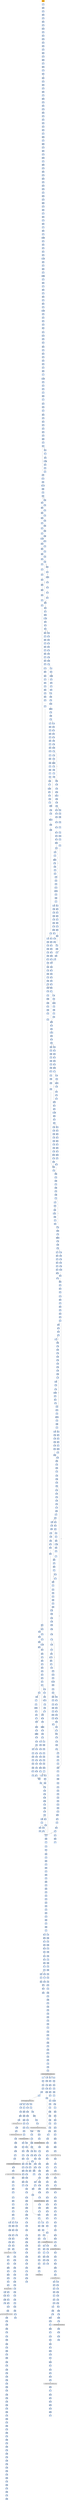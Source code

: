 strict digraph G {
	graph [bgcolor=transparent,
		name=G
	];
	node [color=lightsteelblue,
		fillcolor=lightsteelblue,
		shape=rectangle,
		style=filled
	];
	a0x00428268pusha_	[color=lightgrey,
		fillcolor=orange,
		label=pusha];
	a0x00428269call_0x0042826e	[label=call];
	a0x00428268pusha_ -> a0x00428269call_0x0042826e	[color="#000000"];
	a0x0042826epopl_eax	[label=popl];
	a0x00428269call_0x0042826e -> a0x0042826epopl_eax	[color="#000000"];
	a0x0042826faddl_0xb5aUINT32_eax	[label=addl];
	a0x0042826epopl_eax -> a0x0042826faddl_0xb5aUINT32_eax	[color="#000000"];
	a0x00428274movl_eax__esi	[label=movl];
	a0x0042826faddl_0xb5aUINT32_eax -> a0x00428274movl_eax__esi	[color="#000000"];
	a0x00428276addl_eax_esi	[label=addl];
	a0x00428274movl_eax__esi -> a0x00428276addl_eax_esi	[color="#000000"];
	a0x00428278subl_eax_eax	[label=subl];
	a0x00428276addl_eax_esi -> a0x00428278subl_eax_eax	[color="#000000"];
	a0x0042827amovl_esi_edi	[label=movl];
	a0x00428278subl_eax_eax -> a0x0042827amovl_esi_edi	[color="#000000"];
	a0x0042827clodsw_ds_esi__ax	[label=lodsw];
	a0x0042827amovl_esi_edi -> a0x0042827clodsw_ds_esi__ax	[color="#000000"];
	a0x0042827eshll_0xcUINT8_eax	[label=shll];
	a0x0042827clodsw_ds_esi__ax -> a0x0042827eshll_0xcUINT8_eax	[color="#000000"];
	a0x00428281movl_eax_ecx	[label=movl];
	a0x0042827eshll_0xcUINT8_eax -> a0x00428281movl_eax_ecx	[color="#000000"];
	a0x00428283pushl_eax	[label=pushl];
	a0x00428281movl_eax_ecx -> a0x00428283pushl_eax	[color="#000000"];
	a0x00428284lodsl_ds_esi__eax	[label=lodsl];
	a0x00428283pushl_eax -> a0x00428284lodsl_ds_esi__eax	[color="#000000"];
	a0x00428285subl_eax_ecx	[label=subl];
	a0x00428284lodsl_ds_esi__eax -> a0x00428285subl_eax_ecx	[color="#000000"];
	a0x00428287addl_ecx_esi	[label=addl];
	a0x00428285subl_eax_ecx -> a0x00428287addl_ecx_esi	[color="#000000"];
	a0x00428289movl_eax_ecx	[label=movl];
	a0x00428287addl_ecx_esi -> a0x00428289movl_eax_ecx	[color="#000000"];
	a0x0042828bpushl_edi	[label=pushl];
	a0x00428289movl_eax_ecx -> a0x0042828bpushl_edi	[color="#000000"];
	a0x0042828cpushl_ecx	[label=pushl];
	a0x0042828bpushl_edi -> a0x0042828cpushl_ecx	[color="#000000"];
	a0x0042828ddecl_ecx	[label=decl];
	a0x0042828cpushl_ecx -> a0x0042828ddecl_ecx	[color="#000000"];
	a0x0042828emovb_0x6ecxedi__al	[label=movb];
	a0x0042828ddecl_ecx -> a0x0042828emovb_0x6ecxedi__al	[color="#000000"];
	a0x00428292movb_al_ecxesi_	[label=movb];
	a0x0042828emovb_0x6ecxedi__al -> a0x00428292movb_al_ecxesi_	[color="#000000"];
	a0x00428295jne_0x0042828d	[label=jne];
	a0x00428292movb_al_ecxesi_ -> a0x00428295jne_0x0042828d	[color="#000000"];
	a0x00428297subl_eax_eax	[label=subl];
	a0x00428295jne_0x0042828d -> a0x00428297subl_eax_eax	[color="#000000",
		label=F];
	a0x00428299lodsb_ds_esi__al	[label=lodsb];
	a0x00428297subl_eax_eax -> a0x00428299lodsb_ds_esi__al	[color="#000000"];
	a0x0042829amovl_eax_ecx	[label=movl];
	a0x00428299lodsb_ds_esi__al -> a0x0042829amovl_eax_ecx	[color="#000000"];
	a0x0042829candb_0xfffffff0UINT8_cl	[label=andb];
	a0x0042829amovl_eax_ecx -> a0x0042829candb_0xfffffff0UINT8_cl	[color="#000000"];
	a0x0042829fandb_0xfUINT8_al	[label=andb];
	a0x0042829candb_0xfffffff0UINT8_cl -> a0x0042829fandb_0xfUINT8_al	[color="#000000"];
	a0x004282a1shll_0xcUINT8_ecx	[label=shll];
	a0x0042829fandb_0xfUINT8_al -> a0x004282a1shll_0xcUINT8_ecx	[color="#000000"];
	a0x004282a4movb_al_ch	[label=movb];
	a0x004282a1shll_0xcUINT8_ecx -> a0x004282a4movb_al_ch	[color="#000000"];
	a0x004282a6lodsb_ds_esi__al	[label=lodsb];
	a0x004282a4movb_al_ch -> a0x004282a6lodsb_ds_esi__al	[color="#000000"];
	a0x004282a7orl_eax_ecx	[label=orl];
	a0x004282a6lodsb_ds_esi__al -> a0x004282a7orl_eax_ecx	[color="#000000"];
	a0x004282a9pushl_ecx	[label=pushl];
	a0x004282a7orl_eax_ecx -> a0x004282a9pushl_ecx	[color="#000000"];
	a0x004282aaaddb_ch_cl	[label=addb];
	a0x004282a9pushl_ecx -> a0x004282aaaddb_ch_cl	[color="#000000"];
	a0x004282acmovl_0xfffffd00UINT32_ebp	[label=movl];
	a0x004282aaaddb_ch_cl -> a0x004282acmovl_0xfffffd00UINT32_ebp	[color="#000000"];
	a0x004282b1shll_cl_ebp	[label=shll];
	a0x004282acmovl_0xfffffd00UINT32_ebp -> a0x004282b1shll_cl_ebp	[color="#000000"];
	a0x004282b3popl_ecx	[label=popl];
	a0x004282b1shll_cl_ebp -> a0x004282b3popl_ecx	[color="#000000"];
	a0x004282b4popl_eax	[label=popl];
	a0x004282b3popl_ecx -> a0x004282b4popl_eax	[color="#000000"];
	a0x004282b5movl_esp_ebx	[label=movl];
	a0x004282b4popl_eax -> a0x004282b5movl_esp_ebx	[color="#000000"];
	a0x004282b7leal__3696espebp2__esp	[label=leal];
	a0x004282b5movl_esp_ebx -> a0x004282b7leal__3696espebp2__esp	[color="#000000"];
	a0x004282bepushl_ecx	[label=pushl];
	a0x004282b7leal__3696espebp2__esp -> a0x004282bepushl_ecx	[color="#000000"];
	a0x004282bfsubl_ecx_ecx	[label=subl];
	a0x004282bepushl_ecx -> a0x004282bfsubl_ecx_ecx	[color="#000000"];
	a0x004282c1pushl_ecx	[label=pushl];
	a0x004282bfsubl_ecx_ecx -> a0x004282c1pushl_ecx	[color="#000000"];
	a0x004282c2pushl_ecx	[label=pushl];
	a0x004282c1pushl_ecx -> a0x004282c2pushl_ecx	[color="#000000"];
	a0x004282c3movl_esp_ecx	[label=movl];
	a0x004282c2pushl_ecx -> a0x004282c3movl_esp_ecx	[color="#000000"];
	a0x004282c5pushl_ecx	[label=pushl];
	a0x004282c3movl_esp_ecx -> a0x004282c5pushl_ecx	[color="#000000"];
	a0x004282c6movw_edi__dx	[label=movw];
	a0x004282c5pushl_ecx -> a0x004282c6movw_edi__dx	[color="#000000"];
	a0x004282c9shll_0xcUINT8_edx	[label=shll];
	a0x004282c6movw_edi__dx -> a0x004282c9shll_0xcUINT8_edx	[color="#000000"];
	a0x004282ccpushl_edx	[label=pushl];
	a0x004282c9shll_0xcUINT8_edx -> a0x004282ccpushl_edx	[color="#000000"];
	a0x004282cdpushl_edi	[label=pushl];
	a0x004282ccpushl_edx -> a0x004282cdpushl_edi	[color="#000000"];
	a0x004282ceaddl_0x4UINT8_ecx	[label=addl];
	a0x004282cdpushl_edi -> a0x004282ceaddl_0x4UINT8_ecx	[color="#000000"];
	a0x004282d1pushl_ecx	[label=pushl];
	a0x004282ceaddl_0x4UINT8_ecx -> a0x004282d1pushl_ecx	[color="#000000"];
	a0x004282d2pushl_eax	[label=pushl];
	a0x004282d1pushl_ecx -> a0x004282d2pushl_eax	[color="#000000"];
	a0x004282d3addl_0x4UINT8_ecx	[label=addl];
	a0x004282d2pushl_eax -> a0x004282d3addl_0x4UINT8_ecx	[color="#000000"];
	a0x004282d6pushl_esi	[label=pushl];
	a0x004282d3addl_0x4UINT8_ecx -> a0x004282d6pushl_esi	[color="#000000"];
	a0x004282d7pushl_ecx	[label=pushl];
	a0x004282d6pushl_esi -> a0x004282d7pushl_ecx	[color="#000000"];
	a0x004282d8call_0x0042833b	[label=call];
	a0x004282d7pushl_ecx -> a0x004282d8call_0x0042833b	[color="#000000"];
	a0x0042833bpushl_ebp	[label=pushl];
	a0x004282d8call_0x0042833b -> a0x0042833bpushl_ebp	[color="#000000"];
	a0x0042833cpushl_edi	[label=pushl];
	a0x0042833bpushl_ebp -> a0x0042833cpushl_edi	[color="#000000"];
	a0x0042833dpushl_esi	[label=pushl];
	a0x0042833cpushl_edi -> a0x0042833dpushl_esi	[color="#000000"];
	a0x0042833epushl_ebx	[label=pushl];
	a0x0042833dpushl_esi -> a0x0042833epushl_ebx	[color="#000000"];
	a0x0042833fsubl_0x7cUINT8_esp	[label=subl];
	a0x0042833epushl_ebx -> a0x0042833fsubl_0x7cUINT8_esp	[color="#000000"];
	a0x00428342movl_0x90esp__edx	[label=movl];
	a0x0042833fsubl_0x7cUINT8_esp -> a0x00428342movl_0x90esp__edx	[color="#000000"];
	a0x00428349movl_0x0UINT32_0x74esp_	[label=movl];
	a0x00428342movl_0x90esp__edx -> a0x00428349movl_0x0UINT32_0x74esp_	[color="#000000"];
	a0x00428351movb_0x0UINT8_0x73esp_	[label=movb];
	a0x00428349movl_0x0UINT32_0x74esp_ -> a0x00428351movb_0x0UINT8_0x73esp_	[color="#000000"];
	a0x00428356movl_0x9cesp__ebp	[label=movl];
	a0x00428351movb_0x0UINT8_0x73esp_ -> a0x00428356movl_0x9cesp__ebp	[color="#000000"];
	a0x0042835dleal_0x4edx__eax	[label=leal];
	a0x00428356movl_0x9cesp__ebp -> a0x0042835dleal_0x4edx__eax	[color="#000000"];
	a0x00428360movl_eax_0x78esp_	[label=movl];
	a0x0042835dleal_0x4edx__eax -> a0x00428360movl_eax_0x78esp_	[color="#000000"];
	a0x00428364movl_0x1UINT32_eax	[label=movl];
	a0x00428360movl_eax_0x78esp_ -> a0x00428364movl_0x1UINT32_eax	[color="#000000"];
	a0x00428369movzbl_0x2edx__ecx	[label=movzbl];
	a0x00428364movl_0x1UINT32_eax -> a0x00428369movzbl_0x2edx__ecx	[color="#000000"];
	a0x0042836dmovl_eax_ebx	[label=movl];
	a0x00428369movzbl_0x2edx__ecx -> a0x0042836dmovl_eax_ebx	[color="#000000"];
	a0x0042836fshll_cl_ebx	[label=shll];
	a0x0042836dmovl_eax_ebx -> a0x0042836fshll_cl_ebx	[color="#000000"];
	a0x00428371movl_ebx_ecx	[label=movl];
	a0x0042836fshll_cl_ebx -> a0x00428371movl_ebx_ecx	[color="#000000"];
	a0x00428373decl_ecx	[label=decl];
	a0x00428371movl_ebx_ecx -> a0x00428373decl_ecx	[color="#000000"];
	a0x00428374movl_ecx_0x6cesp_	[label=movl];
	a0x00428373decl_ecx -> a0x00428374movl_ecx_0x6cesp_	[color="#000000"];
	a0x00428378movzbl_0x1edx__ecx	[label=movzbl];
	a0x00428374movl_ecx_0x6cesp_ -> a0x00428378movzbl_0x1edx__ecx	[color="#000000"];
	a0x0042837cshll_cl_eax	[label=shll];
	a0x00428378movzbl_0x1edx__ecx -> a0x0042837cshll_cl_eax	[color="#000000"];
	a0x0042837edecl_eax	[label=decl];
	a0x0042837cshll_cl_eax -> a0x0042837edecl_eax	[color="#000000"];
	a0x0042837fmovl_eax_0x68esp_	[label=movl];
	a0x0042837edecl_eax -> a0x0042837fmovl_eax_0x68esp_	[color="#000000"];
	a0x00428383movl_0xa8esp__eax	[label=movl];
	a0x0042837fmovl_eax_0x68esp_ -> a0x00428383movl_0xa8esp__eax	[color="#000000"];
	a0x0042838amovzbl_edx__esi	[label=movzbl];
	a0x00428383movl_0xa8esp__eax -> a0x0042838amovzbl_edx__esi	[color="#000000"];
	a0x0042838dmovl_0x0UINT32_ebp_	[label=movl];
	a0x0042838amovzbl_edx__esi -> a0x0042838dmovl_0x0UINT32_ebp_	[color="#000000"];
	a0x00428394movl_0x0UINT32_0x60esp_	[label=movl];
	a0x0042838dmovl_0x0UINT32_ebp_ -> a0x00428394movl_0x0UINT32_0x60esp_	[color="#000000"];
	a0x0042839cmovl_0x0UINT32_eax_	[label=movl];
	a0x00428394movl_0x0UINT32_0x60esp_ -> a0x0042839cmovl_0x0UINT32_eax_	[color="#000000"];
	a0x004283a2movl_0x300UINT32_eax	[label=movl];
	a0x0042839cmovl_0x0UINT32_eax_ -> a0x004283a2movl_0x300UINT32_eax	[color="#000000"];
	a0x004283a7movl_esi_0x64esp_	[label=movl];
	a0x004283a2movl_0x300UINT32_eax -> a0x004283a7movl_esi_0x64esp_	[color="#000000"];
	a0x004283abmovl_0x1UINT32_0x5cesp_	[label=movl];
	a0x004283a7movl_esi_0x64esp_ -> a0x004283abmovl_0x1UINT32_0x5cesp_	[color="#000000"];
	a0x004283b3movl_0x1UINT32_0x58esp_	[label=movl];
	a0x004283abmovl_0x1UINT32_0x5cesp_ -> a0x004283b3movl_0x1UINT32_0x58esp_	[color="#000000"];
	a0x004283bbmovl_0x1UINT32_0x54esp_	[label=movl];
	a0x004283b3movl_0x1UINT32_0x58esp_ -> a0x004283bbmovl_0x1UINT32_0x54esp_	[color="#000000"];
	a0x004283c3movl_0x1UINT32_0x50esp_	[label=movl];
	a0x004283bbmovl_0x1UINT32_0x54esp_ -> a0x004283c3movl_0x1UINT32_0x50esp_	[color="#000000"];
	a0x004283cbmovzbl_0x1edx__ecx	[label=movzbl];
	a0x004283c3movl_0x1UINT32_0x50esp_ -> a0x004283cbmovzbl_0x1edx__ecx	[color="#000000"];
	a0x004283cfaddl_esi_ecx	[label=addl];
	a0x004283cbmovzbl_0x1edx__ecx -> a0x004283cfaddl_esi_ecx	[color="#000000"];
	a0x004283d1shll_cl_eax	[label=shll];
	a0x004283cfaddl_esi_ecx -> a0x004283d1shll_cl_eax	[color="#000000"];
	a0x004283d3leal_0x736eax__ecx	[label=leal];
	a0x004283d1shll_cl_eax -> a0x004283d3leal_0x736eax__ecx	[color="#000000"];
	a0x004283d9cmpl_ecx_0x74esp_	[label=cmpl];
	a0x004283d3leal_0x736eax__ecx -> a0x004283d9cmpl_ecx_0x74esp_	[color="#000000"];
	a0x004283ddjae_0x004283ed	[label=jae];
	a0x004283d9cmpl_ecx_0x74esp_ -> a0x004283ddjae_0x004283ed	[color="#000000"];
	a0x004283dfmovl_0x78esp__eax	[label=movl];
	a0x004283ddjae_0x004283ed -> a0x004283dfmovl_0x78esp__eax	[color="#000000",
		label=F];
	a0x004283e3movw_0x400UINT16_eax_	[label=movw];
	a0x004283dfmovl_0x78esp__eax -> a0x004283e3movw_0x400UINT16_eax_	[color="#000000"];
	a0x004283e8addl_0x2UINT8_eax	[label=addl];
	a0x004283e3movw_0x400UINT16_eax_ -> a0x004283e8addl_0x2UINT8_eax	[color="#000000"];
	a0x004283ebloop_0x004283e3	[label=loop];
	a0x004283e8addl_0x2UINT8_eax -> a0x004283ebloop_0x004283e3	[color="#000000"];
	a0x004283edmovl_0x94esp__ebx	[label=movl];
	a0x004283ebloop_0x004283e3 -> a0x004283edmovl_0x94esp__ebx	[color="#000000",
		label=F];
	a0x004283f4xorl_edi_edi	[label=xorl];
	a0x004283edmovl_0x94esp__ebx -> a0x004283f4xorl_edi_edi	[color="#000000"];
	a0x004283f6movl_0xffffffffUINT32_0x48esp_	[label=movl];
	a0x004283f4xorl_edi_edi -> a0x004283f6movl_0xffffffffUINT32_0x48esp_	[color="#000000"];
	a0x004283femovl_ebx_edx	[label=movl];
	a0x004283f6movl_0xffffffffUINT32_0x48esp_ -> a0x004283femovl_ebx_edx	[color="#000000"];
	a0x00428400addl_0x98esp__edx	[label=addl];
	a0x004283femovl_ebx_edx -> a0x00428400addl_0x98esp__edx	[color="#000000"];
	a0x00428407movl_edx_0x4cesp_	[label=movl];
	a0x00428400addl_0x98esp__edx -> a0x00428407movl_edx_0x4cesp_	[color="#000000"];
	a0x0042840bxorl_edx_edx	[label=xorl];
	a0x00428407movl_edx_0x4cesp_ -> a0x0042840bxorl_edx_edx	[color="#000000"];
	a0x0042840dcmpl_0x4cesp__ebx	[label=cmpl];
	a0x0042840bxorl_edx_edx -> a0x0042840dcmpl_0x4cesp__ebx	[color="#000000"];
	a0x00428411je_0x00428d94	[label=je];
	a0x0042840dcmpl_0x4cesp__ebx -> a0x00428411je_0x00428d94	[color="#000000"];
	a0x00428417movzbl_ebx__eax	[label=movzbl];
	a0x00428411je_0x00428d94 -> a0x00428417movzbl_ebx__eax	[color="#000000",
		label=F];
	a0x0042841ashll_0x8UINT8_edi	[label=shll];
	a0x00428417movzbl_ebx__eax -> a0x0042841ashll_0x8UINT8_edi	[color="#000000"];
	a0x0042841dincl_edx	[label=incl];
	a0x0042841ashll_0x8UINT8_edi -> a0x0042841dincl_edx	[color="#000000"];
	a0x0042841eincl_ebx	[label=incl];
	a0x0042841dincl_edx -> a0x0042841eincl_ebx	[color="#000000"];
	a0x0042841forl_eax_edi	[label=orl];
	a0x0042841eincl_ebx -> a0x0042841forl_eax_edi	[color="#000000"];
	a0x00428421cmpl_0x4UINT8_edx	[label=cmpl];
	a0x0042841forl_eax_edi -> a0x00428421cmpl_0x4UINT8_edx	[color="#000000"];
	a0x00428424jle_0x0042840d	[label=jle];
	a0x00428421cmpl_0x4UINT8_edx -> a0x00428424jle_0x0042840d	[color="#000000"];
	a0x00428426movl_0xa4esp__ecx	[label=movl];
	a0x00428424jle_0x0042840d -> a0x00428426movl_0xa4esp__ecx	[color="#000000",
		label=F];
	a0x0042842dcmpl_ecx_0x74esp_	[label=cmpl];
	a0x00428426movl_0xa4esp__ecx -> a0x0042842dcmpl_ecx_0x74esp_	[color="#000000"];
	a0x00428431jae_0x00428d9c	[label=jae];
	a0x0042842dcmpl_ecx_0x74esp_ -> a0x00428431jae_0x00428d9c	[color="#000000"];
	a0x00428437movl_0x74esp__esi	[label=movl];
	a0x00428431jae_0x00428d9c -> a0x00428437movl_0x74esp__esi	[color="#000000",
		label=F];
	a0x0042843bandl_0x6cesp__esi	[label=andl];
	a0x00428437movl_0x74esp__esi -> a0x0042843bandl_0x6cesp__esi	[color="#000000"];
	a0x0042843fmovl_0x60esp__eax	[label=movl];
	a0x0042843bandl_0x6cesp__esi -> a0x0042843fmovl_0x60esp__eax	[color="#000000"];
	a0x00428443movl_0x78esp__edx	[label=movl];
	a0x0042843fmovl_0x60esp__eax -> a0x00428443movl_0x78esp__edx	[color="#000000"];
	a0x00428447shll_0x4UINT8_eax	[label=shll];
	a0x00428443movl_0x78esp__edx -> a0x00428447shll_0x4UINT8_eax	[color="#000000"];
	a0x0042844amovl_esi_0x44esp_	[label=movl];
	a0x00428447shll_0x4UINT8_eax -> a0x0042844amovl_esi_0x44esp_	[color="#000000"];
	a0x0042844eaddl_esi_eax	[label=addl];
	a0x0042844amovl_esi_0x44esp_ -> a0x0042844eaddl_esi_eax	[color="#000000"];
	a0x00428450cmpl_0xffffffUINT32_0x48esp_	[label=cmpl];
	a0x0042844eaddl_esi_eax -> a0x00428450cmpl_0xffffffUINT32_0x48esp_	[color="#000000"];
	a0x00428458leal_edxeax2__ebp	[label=leal];
	a0x00428450cmpl_0xffffffUINT32_0x48esp_ -> a0x00428458leal_edxeax2__ebp	[color="#000000"];
	a0x0042845bja_0x00428475	[label=ja];
	a0x00428458leal_edxeax2__ebp -> a0x0042845bja_0x00428475	[color="#000000"];
	a0x00428475movl_0x48esp__eax	[label=movl];
	a0x0042845bja_0x00428475 -> a0x00428475movl_0x48esp__eax	[color="#000000",
		label=T];
	a0x0042845dcmpl_0x4cesp__ebx	[label=cmpl];
	a0x0042845bja_0x00428475 -> a0x0042845dcmpl_0x4cesp__ebx	[color="#000000",
		label=F];
	a0x00428479movw_ebp__dx	[label=movw];
	a0x00428475movl_0x48esp__eax -> a0x00428479movw_ebp__dx	[color="#000000"];
	a0x0042847dshrl_0xbUINT8_eax	[label=shrl];
	a0x00428479movw_ebp__dx -> a0x0042847dshrl_0xbUINT8_eax	[color="#000000"];
	a0x00428480movzwl_dx_ecx	[label=movzwl];
	a0x0042847dshrl_0xbUINT8_eax -> a0x00428480movzwl_dx_ecx	[color="#000000"];
	a0x00428483imull_ecx_eax	[label=imull];
	a0x00428480movzwl_dx_ecx -> a0x00428483imull_ecx_eax	[color="#000000"];
	a0x00428486cmpl_eax_edi	[label=cmpl];
	a0x00428483imull_ecx_eax -> a0x00428486cmpl_eax_edi	[color="#000000"];
	a0x00428488jae_0x0042866b	[label=jae];
	a0x00428486cmpl_eax_edi -> a0x00428488jae_0x0042866b	[color="#000000"];
	a0x0042848emovl_eax_0x48esp_	[label=movl];
	a0x00428488jae_0x0042866b -> a0x0042848emovl_eax_0x48esp_	[color="#000000",
		label=F];
	a0x0042866bmovl_0x48esp__ecx	[label=movl];
	a0x00428488jae_0x0042866b -> a0x0042866bmovl_0x48esp__ecx	[color="#000000",
		label=T];
	a0x00428492movl_0x800UINT32_eax	[label=movl];
	a0x0042848emovl_eax_0x48esp_ -> a0x00428492movl_0x800UINT32_eax	[color="#000000"];
	a0x00428497subl_ecx_eax	[label=subl];
	a0x00428492movl_0x800UINT32_eax -> a0x00428497subl_ecx_eax	[color="#000000"];
	a0x00428499movb_0x64esp__cl	[label=movb];
	a0x00428497subl_ecx_eax -> a0x00428499movb_0x64esp__cl	[color="#000000"];
	a0x0042849dsarl_0x5UINT8_eax	[label=sarl];
	a0x00428499movb_0x64esp__cl -> a0x0042849dsarl_0x5UINT8_eax	[color="#000000"];
	a0x004284a0movl_0x1UINT32_esi	[label=movl];
	a0x0042849dsarl_0x5UINT8_eax -> a0x004284a0movl_0x1UINT32_esi	[color="#000000"];
	a0x004284a5leal_eaxedx__eax	[label=leal];
	a0x004284a0movl_0x1UINT32_esi -> a0x004284a5leal_eaxedx__eax	[color="#000000"];
	a0x004284a8movzbl_0x73esp__edx	[label=movzbl];
	a0x004284a5leal_eaxedx__eax -> a0x004284a8movzbl_0x73esp__edx	[color="#000000"];
	a0x004284admovw_ax_ebp_	[label=movw];
	a0x004284a8movzbl_0x73esp__edx -> a0x004284admovw_ax_ebp_	[color="#000000"];
	a0x004284b1movl_0x74esp__eax	[label=movl];
	a0x004284admovw_ax_ebp_ -> a0x004284b1movl_0x74esp__eax	[color="#000000"];
	a0x004284b5andl_0x68esp__eax	[label=andl];
	a0x004284b1movl_0x74esp__eax -> a0x004284b5andl_0x68esp__eax	[color="#000000"];
	a0x004284b9movl_0x78esp__ebp	[label=movl];
	a0x004284b5andl_0x68esp__eax -> a0x004284b9movl_0x78esp__ebp	[color="#000000"];
	a0x004284bdshll_cl_eax	[label=shll];
	a0x004284b9movl_0x78esp__ebp -> a0x004284bdshll_cl_eax	[color="#000000"];
	a0x004284bfmovl_0x8UINT32_ecx	[label=movl];
	a0x004284bdshll_cl_eax -> a0x004284bfmovl_0x8UINT32_ecx	[color="#000000"];
	a0x004284c4subl_0x64esp__ecx	[label=subl];
	a0x004284bfmovl_0x8UINT32_ecx -> a0x004284c4subl_0x64esp__ecx	[color="#000000"];
	a0x004284c8sarl_cl_edx	[label=sarl];
	a0x004284c4subl_0x64esp__ecx -> a0x004284c8sarl_cl_edx	[color="#000000"];
	a0x004284caaddl_edx_eax	[label=addl];
	a0x004284c8sarl_cl_edx -> a0x004284caaddl_edx_eax	[color="#000000"];
	a0x004284ccimull_0x600UINT32_eax_eax	[label=imull];
	a0x004284caaddl_edx_eax -> a0x004284ccimull_0x600UINT32_eax_eax	[color="#000000"];
	a0x004284d2cmpl_0x6UINT8_0x60esp_	[label=cmpl];
	a0x004284ccimull_0x600UINT32_eax_eax -> a0x004284d2cmpl_0x6UINT8_0x60esp_	[color="#000000"];
	a0x004284d7leal_0xe6ceaxebp__eax	[label=leal];
	a0x004284d2cmpl_0x6UINT8_0x60esp_ -> a0x004284d7leal_0xe6ceaxebp__eax	[color="#000000"];
	a0x004284demovl_eax_0x14esp_	[label=movl];
	a0x004284d7leal_0xe6ceaxebp__eax -> a0x004284demovl_eax_0x14esp_	[color="#000000"];
	a0x004284e2jle_0x004285b2	[label=jle];
	a0x004284demovl_eax_0x14esp_ -> a0x004284e2jle_0x004285b2	[color="#000000"];
	a0x004285b2leal_esiesi__edx	[label=leal];
	a0x004284e2jle_0x004285b2 -> a0x004285b2leal_esiesi__edx	[color="#000000",
		label=T];
	a0x004284e8movl_0x74esp__eax	[label=movl];
	a0x004284e2jle_0x004285b2 -> a0x004284e8movl_0x74esp__eax	[color="#000000",
		label=F];
	a0x004285b5movl_0x14esp__ebp	[label=movl];
	a0x004285b2leal_esiesi__edx -> a0x004285b5movl_0x14esp__ebp	[color="#000000"];
	a0x004285b9addl_edx_ebp	[label=addl];
	a0x004285b5movl_0x14esp__ebp -> a0x004285b9addl_edx_ebp	[color="#000000"];
	a0x004285bbcmpl_0xffffffUINT32_0x48esp_	[label=cmpl];
	a0x004285b9addl_edx_ebp -> a0x004285bbcmpl_0xffffffUINT32_0x48esp_	[color="#000000"];
	a0x004285c3ja_0x004285dd	[label=ja];
	a0x004285bbcmpl_0xffffffUINT32_0x48esp_ -> a0x004285c3ja_0x004285dd	[color="#000000"];
	a0x004285ddmovl_0x48esp__eax	[label=movl];
	a0x004285c3ja_0x004285dd -> a0x004285ddmovl_0x48esp__eax	[color="#000000",
		label=T];
	a0x004285c5cmpl_0x4cesp__ebx	[label=cmpl];
	a0x004285c3ja_0x004285dd -> a0x004285c5cmpl_0x4cesp__ebx	[color="#000000",
		label=F];
	a0x004285e1movw_ebp__cx	[label=movw];
	a0x004285ddmovl_0x48esp__eax -> a0x004285e1movw_ebp__cx	[color="#000000"];
	a0x004285e5shrl_0xbUINT8_eax	[label=shrl];
	a0x004285e1movw_ebp__cx -> a0x004285e5shrl_0xbUINT8_eax	[color="#000000"];
	a0x004285e8movzwl_cx_esi	[label=movzwl];
	a0x004285e5shrl_0xbUINT8_eax -> a0x004285e8movzwl_cx_esi	[color="#000000"];
	a0x004285ebimull_esi_eax	[label=imull];
	a0x004285e8movzwl_cx_esi -> a0x004285ebimull_esi_eax	[color="#000000"];
	a0x004285eecmpl_eax_edi	[label=cmpl];
	a0x004285ebimull_esi_eax -> a0x004285eecmpl_eax_edi	[color="#000000"];
	a0x004285f0jae_0x0042860b	[label=jae];
	a0x004285eecmpl_eax_edi -> a0x004285f0jae_0x0042860b	[color="#000000"];
	a0x004285f2movl_eax_0x48esp_	[label=movl];
	a0x004285f0jae_0x0042860b -> a0x004285f2movl_eax_0x48esp_	[color="#000000",
		label=F];
	a0x0042860bsubl_eax_0x48esp_	[label=subl];
	a0x004285f0jae_0x0042860b -> a0x0042860bsubl_eax_0x48esp_	[color="#000000",
		label=T];
	a0x004285f6movl_0x800UINT32_eax	[label=movl];
	a0x004285f2movl_eax_0x48esp_ -> a0x004285f6movl_0x800UINT32_eax	[color="#000000"];
	a0x004285fbsubl_esi_eax	[label=subl];
	a0x004285f6movl_0x800UINT32_eax -> a0x004285fbsubl_esi_eax	[color="#000000"];
	a0x004285fdmovl_edx_esi	[label=movl];
	a0x004285fbsubl_esi_eax -> a0x004285fdmovl_edx_esi	[color="#000000"];
	a0x004285ffsarl_0x5UINT8_eax	[label=sarl];
	a0x004285fdmovl_edx_esi -> a0x004285ffsarl_0x5UINT8_eax	[color="#000000"];
	a0x00428602leal_eaxecx__eax	[label=leal];
	a0x004285ffsarl_0x5UINT8_eax -> a0x00428602leal_eaxecx__eax	[color="#000000"];
	a0x00428605movw_ax_ebp_	[label=movw];
	a0x00428602leal_eaxecx__eax -> a0x00428605movw_ax_ebp_	[color="#000000"];
	a0x00428609jmp_0x004285aa	[label=jmp];
	a0x00428605movw_ax_ebp_ -> a0x00428609jmp_0x004285aa	[color="#000000"];
	a0x004285aacmpl_0xffUINT32_esi	[label=cmpl];
	a0x00428609jmp_0x004285aa -> a0x004285aacmpl_0xffUINT32_esi	[color="#000000"];
	a0x004285b0jg_0x00428623	[label=jg];
	a0x004285aacmpl_0xffUINT32_esi -> a0x004285b0jg_0x00428623	[color="#000000"];
	a0x00428623movl_0x74esp__edx	[label=movl];
	a0x004285b0jg_0x00428623 -> a0x00428623movl_0x74esp__edx	[color="#000000",
		label=T];
	a0x0042860fsubl_eax_edi	[label=subl];
	a0x0042860bsubl_eax_0x48esp_ -> a0x0042860fsubl_eax_edi	[color="#000000"];
	a0x00428611movl_ecx_eax	[label=movl];
	a0x0042860fsubl_eax_edi -> a0x00428611movl_ecx_eax	[color="#000000"];
	a0x00428613leal_0x1edx__esi	[label=leal];
	a0x00428611movl_ecx_eax -> a0x00428613leal_0x1edx__esi	[color="#000000"];
	a0x00428616shrw_0x5UINT8_ax	[label=shrw];
	a0x00428613leal_0x1edx__esi -> a0x00428616shrw_0x5UINT8_ax	[color="#000000"];
	a0x0042861asubw_ax_cx	[label=subw];
	a0x00428616shrw_0x5UINT8_ax -> a0x0042861asubw_ax_cx	[color="#000000"];
	a0x0042861dmovw_cx_ebp_	[label=movw];
	a0x0042861asubw_ax_cx -> a0x0042861dmovw_cx_ebp_	[color="#000000"];
	a0x00428621jmp_0x004285aa	[label=jmp];
	a0x0042861dmovw_cx_ebp_ -> a0x00428621jmp_0x004285aa	[color="#000000"];
	a0x00428621jmp_0x004285aa -> a0x004285aacmpl_0xffUINT32_esi	[color="#000000"];
	a0x00428627movl_esi_eax	[label=movl];
	a0x00428623movl_0x74esp__edx -> a0x00428627movl_esi_eax	[color="#000000"];
	a0x00428629movl_0xa0esp__ecx	[label=movl];
	a0x00428627movl_esi_eax -> a0x00428629movl_0xa0esp__ecx	[color="#000000"];
	a0x00428630movb_al_0x73esp_	[label=movb];
	a0x00428629movl_0xa0esp__ecx -> a0x00428630movb_al_0x73esp_	[color="#000000"];
	a0x00428634movb_al_ecxedx_	[label=movb];
	a0x00428630movb_al_0x73esp_ -> a0x00428634movb_al_ecxedx_	[color="#000000"];
	a0x00428637incl_edx	[label=incl];
	a0x00428634movb_al_ecxedx_ -> a0x00428637incl_edx	[color="#000000"];
	a0x00428638cmpl_0x3UINT8_0x60esp_	[label=cmpl];
	a0x00428637incl_edx -> a0x00428638cmpl_0x3UINT8_0x60esp_	[color="#000000"];
	a0x0042863dmovl_edx_0x74esp_	[label=movl];
	a0x00428638cmpl_0x3UINT8_0x60esp_ -> a0x0042863dmovl_edx_0x74esp_	[color="#000000"];
	a0x00428641jg_0x00428650	[label=jg];
	a0x0042863dmovl_edx_0x74esp_ -> a0x00428641jg_0x00428650	[color="#000000"];
	a0x00428643movl_0x0UINT32_0x60esp_	[label=movl];
	a0x00428641jg_0x00428650 -> a0x00428643movl_0x0UINT32_0x60esp_	[color="#000000",
		label=F];
	a0x00428650cmpl_0x9UINT8_0x60esp_	[label=cmpl];
	a0x00428641jg_0x00428650 -> a0x00428650cmpl_0x9UINT8_0x60esp_	[color="#000000",
		label=T];
	a0x0042864bjmp_0x00428d6c	[label=jmp];
	a0x00428643movl_0x0UINT32_0x60esp_ -> a0x0042864bjmp_0x00428d6c	[color="#000000"];
	a0x00428d6cmovl_0xa4esp__eax	[label=movl];
	a0x0042864bjmp_0x00428d6c -> a0x00428d6cmovl_0xa4esp__eax	[color="#000000"];
	a0x00428d73cmpl_eax_0x74esp_	[label=cmpl];
	a0x00428d6cmovl_0xa4esp__eax -> a0x00428d73cmpl_eax_0x74esp_	[color="#000000"];
	a0x00428d77jb_0x00428437	[label=jb];
	a0x00428d73cmpl_eax_0x74esp_ -> a0x00428d77jb_0x00428437	[color="#000000"];
	a0x00428d7dcmpl_0xffffffUINT32_0x48esp_	[label=cmpl];
	a0x00428d77jb_0x00428437 -> a0x00428d7dcmpl_0xffffffUINT32_0x48esp_	[color="#000000",
		label=F];
	a0x00428461je_0x00428d94	[label=je];
	a0x0042845dcmpl_0x4cesp__ebx -> a0x00428461je_0x00428d94	[color="#000000"];
	a0x00428467shll_0x8UINT8_0x48esp_	[label=shll];
	a0x00428461je_0x00428d94 -> a0x00428467shll_0x8UINT8_0x48esp_	[color="#000000",
		label=F];
	a0x0042846cmovzbl_ebx__eax	[label=movzbl];
	a0x00428467shll_0x8UINT8_0x48esp_ -> a0x0042846cmovzbl_ebx__eax	[color="#000000"];
	a0x0042846fshll_0x8UINT8_edi	[label=shll];
	a0x0042846cmovzbl_ebx__eax -> a0x0042846fshll_0x8UINT8_edi	[color="#000000"];
	a0x00428472incl_ebx	[label=incl];
	a0x0042846fshll_0x8UINT8_edi -> a0x00428472incl_ebx	[color="#000000"];
	a0x00428473orl_eax_edi	[label=orl];
	a0x00428472incl_ebx -> a0x00428473orl_eax_edi	[color="#000000"];
	a0x00428473orl_eax_edi -> a0x00428475movl_0x48esp__eax	[color="#000000"];
	a0x004285c9je_0x00428d94	[label=je];
	a0x004285c5cmpl_0x4cesp__ebx -> a0x004285c9je_0x00428d94	[color="#000000"];
	a0x004285cfshll_0x8UINT8_0x48esp_	[label=shll];
	a0x004285c9je_0x00428d94 -> a0x004285cfshll_0x8UINT8_0x48esp_	[color="#000000",
		label=F];
	a0x004285d4movzbl_ebx__eax	[label=movzbl];
	a0x004285cfshll_0x8UINT8_0x48esp_ -> a0x004285d4movzbl_ebx__eax	[color="#000000"];
	a0x004285d7shll_0x8UINT8_edi	[label=shll];
	a0x004285d4movzbl_ebx__eax -> a0x004285d7shll_0x8UINT8_edi	[color="#000000"];
	a0x004285daincl_ebx	[label=incl];
	a0x004285d7shll_0x8UINT8_edi -> a0x004285daincl_ebx	[color="#000000"];
	a0x004285dborl_eax_edi	[label=orl];
	a0x004285daincl_ebx -> a0x004285dborl_eax_edi	[color="#000000"];
	a0x004285dborl_eax_edi -> a0x004285ddmovl_0x48esp__eax	[color="#000000"];
	a0x0042866fsubl_eax_edi	[label=subl];
	a0x0042866bmovl_0x48esp__ecx -> a0x0042866fsubl_eax_edi	[color="#000000"];
	a0x00428671movl_0x60esp__esi	[label=movl];
	a0x0042866fsubl_eax_edi -> a0x00428671movl_0x60esp__esi	[color="#000000"];
	a0x00428675subl_eax_ecx	[label=subl];
	a0x00428671movl_0x60esp__esi -> a0x00428675subl_eax_ecx	[color="#000000"];
	a0x00428677movl_edx_eax	[label=movl];
	a0x00428675subl_eax_ecx -> a0x00428677movl_edx_eax	[color="#000000"];
	a0x00428679shrw_0x5UINT8_ax	[label=shrw];
	a0x00428677movl_edx_eax -> a0x00428679shrw_0x5UINT8_ax	[color="#000000"];
	a0x0042867dsubw_ax_dx	[label=subw];
	a0x00428679shrw_0x5UINT8_ax -> a0x0042867dsubw_ax_dx	[color="#000000"];
	a0x00428680cmpl_0xffffffUINT32_ecx	[label=cmpl];
	a0x0042867dsubw_ax_dx -> a0x00428680cmpl_0xffffffUINT32_ecx	[color="#000000"];
	a0x00428686movw_dx_ebp_	[label=movw];
	a0x00428680cmpl_0xffffffUINT32_ecx -> a0x00428686movw_dx_ebp_	[color="#000000"];
	a0x0042868amovl_0x78esp__ebp	[label=movl];
	a0x00428686movw_dx_ebp_ -> a0x0042868amovl_0x78esp__ebp	[color="#000000"];
	a0x0042868eleal_ebpesi2__esi	[label=leal];
	a0x0042868amovl_0x78esp__ebp -> a0x0042868eleal_ebpesi2__esi	[color="#000000"];
	a0x00428692movl_esi_0x38esp_	[label=movl];
	a0x0042868eleal_ebpesi2__esi -> a0x00428692movl_esi_0x38esp_	[color="#000000"];
	a0x00428696ja_0x004286ae	[label=ja];
	a0x00428692movl_esi_0x38esp_ -> a0x00428696ja_0x004286ae	[color="#000000"];
	a0x004286aemovl_0x38esp__ebp	[label=movl];
	a0x00428696ja_0x004286ae -> a0x004286aemovl_0x38esp__ebp	[color="#000000",
		label=T];
	a0x00428698cmpl_0x4cesp__ebx	[label=cmpl];
	a0x00428696ja_0x004286ae -> a0x00428698cmpl_0x4cesp__ebx	[color="#000000",
		label=F];
	a0x004286b2movl_ecx_eax	[label=movl];
	a0x004286aemovl_0x38esp__ebp -> a0x004286b2movl_ecx_eax	[color="#000000"];
	a0x004286b4shrl_0xbUINT8_eax	[label=shrl];
	a0x004286b2movl_ecx_eax -> a0x004286b4shrl_0xbUINT8_eax	[color="#000000"];
	a0x004286b7movw_0x180ebp__dx	[label=movw];
	a0x004286b4shrl_0xbUINT8_eax -> a0x004286b7movw_0x180ebp__dx	[color="#000000"];
	a0x004286bemovzwl_dx_ebp	[label=movzwl];
	a0x004286b7movw_0x180ebp__dx -> a0x004286bemovzwl_dx_ebp	[color="#000000"];
	a0x004286c1imull_ebp_eax	[label=imull];
	a0x004286bemovzwl_dx_ebp -> a0x004286c1imull_ebp_eax	[color="#000000"];
	a0x004286c4cmpl_eax_edi	[label=cmpl];
	a0x004286c1imull_ebp_eax -> a0x004286c4cmpl_eax_edi	[color="#000000"];
	a0x004286c6jae_0x0042871a	[label=jae];
	a0x004286c4cmpl_eax_edi -> a0x004286c6jae_0x0042871a	[color="#000000"];
	a0x0042871amovl_ecx_esi	[label=movl];
	a0x004286c6jae_0x0042871a -> a0x0042871amovl_ecx_esi	[color="#000000",
		label=T];
	a0x004286c8movl_eax_esi	[label=movl];
	a0x004286c6jae_0x0042871a -> a0x004286c8movl_eax_esi	[color="#000000",
		label=F];
	a0x0042871csubl_eax_edi	[label=subl];
	a0x0042871amovl_ecx_esi -> a0x0042871csubl_eax_edi	[color="#000000"];
	a0x0042871esubl_eax_esi	[label=subl];
	a0x0042871csubl_eax_edi -> a0x0042871esubl_eax_esi	[color="#000000"];
	a0x00428720movl_edx_eax	[label=movl];
	a0x0042871esubl_eax_esi -> a0x00428720movl_edx_eax	[color="#000000"];
	a0x00428722shrw_0x5UINT8_ax	[label=shrw];
	a0x00428720movl_edx_eax -> a0x00428722shrw_0x5UINT8_ax	[color="#000000"];
	a0x00428726movl_0x38esp__ecx	[label=movl];
	a0x00428722shrw_0x5UINT8_ax -> a0x00428726movl_0x38esp__ecx	[color="#000000"];
	a0x0042872asubw_ax_dx	[label=subw];
	a0x00428726movl_0x38esp__ecx -> a0x0042872asubw_ax_dx	[color="#000000"];
	a0x0042872dcmpl_0xffffffUINT32_esi	[label=cmpl];
	a0x0042872asubw_ax_dx -> a0x0042872dcmpl_0xffffffUINT32_esi	[color="#000000"];
	a0x00428733movw_dx_0x180ecx_	[label=movw];
	a0x0042872dcmpl_0xffffffUINT32_esi -> a0x00428733movw_dx_0x180ecx_	[color="#000000"];
	a0x0042873aja_0x00428752	[label=ja];
	a0x00428733movw_dx_0x180ecx_ -> a0x0042873aja_0x00428752	[color="#000000"];
	a0x00428752movl_0x38esp__ebp	[label=movl];
	a0x0042873aja_0x00428752 -> a0x00428752movl_0x38esp__ebp	[color="#000000",
		label=T];
	a0x0042873ccmpl_0x4cesp__ebx	[label=cmpl];
	a0x0042873aja_0x00428752 -> a0x0042873ccmpl_0x4cesp__ebx	[color="#000000",
		label=F];
	a0x00428756movl_esi_edx	[label=movl];
	a0x00428752movl_0x38esp__ebp -> a0x00428756movl_esi_edx	[color="#000000"];
	a0x00428758shrl_0xbUINT8_edx	[label=shrl];
	a0x00428756movl_esi_edx -> a0x00428758shrl_0xbUINT8_edx	[color="#000000"];
	a0x0042875bmovw_0x198ebp__cx	[label=movw];
	a0x00428758shrl_0xbUINT8_edx -> a0x0042875bmovw_0x198ebp__cx	[color="#000000"];
	a0x00428762movzwl_cx_eax	[label=movzwl];
	a0x0042875bmovw_0x198ebp__cx -> a0x00428762movzwl_cx_eax	[color="#000000"];
	a0x00428765imull_eax_edx	[label=imull];
	a0x00428762movzwl_cx_eax -> a0x00428765imull_eax_edx	[color="#000000"];
	a0x00428768cmpl_edx_edi	[label=cmpl];
	a0x00428765imull_eax_edx -> a0x00428768cmpl_edx_edi	[color="#000000"];
	a0x0042876ajae_0x00428853	[label=jae];
	a0x00428768cmpl_edx_edi -> a0x0042876ajae_0x00428853	[color="#000000"];
	a0x00428770movl_0x800UINT32_ebp	[label=movl];
	a0x0042876ajae_0x00428853 -> a0x00428770movl_0x800UINT32_ebp	[color="#000000",
		label=F];
	a0x00428853movl_ecx_eax	[label=movl];
	a0x0042876ajae_0x00428853 -> a0x00428853movl_ecx_eax	[color="#000000",
		label=T];
	a0x00428775movl_edx_esi	[label=movl];
	a0x00428770movl_0x800UINT32_ebp -> a0x00428775movl_edx_esi	[color="#000000"];
	a0x00428777subl_eax_ebp	[label=subl];
	a0x00428775movl_edx_esi -> a0x00428777subl_eax_ebp	[color="#000000"];
	a0x00428779movl_0x800UINT32_0x34esp_	[label=movl];
	a0x00428777subl_eax_ebp -> a0x00428779movl_0x800UINT32_0x34esp_	[color="#000000"];
	a0x00428781movl_ebp_eax	[label=movl];
	a0x00428779movl_0x800UINT32_0x34esp_ -> a0x00428781movl_ebp_eax	[color="#000000"];
	a0x00428783sarl_0x5UINT8_eax	[label=sarl];
	a0x00428781movl_ebp_eax -> a0x00428783sarl_0x5UINT8_eax	[color="#000000"];
	a0x00428786leal_eaxecx__eax	[label=leal];
	a0x00428783sarl_0x5UINT8_eax -> a0x00428786leal_eaxecx__eax	[color="#000000"];
	a0x00428789movl_0x38esp__ecx	[label=movl];
	a0x00428786leal_eaxecx__eax -> a0x00428789movl_0x38esp__ecx	[color="#000000"];
	a0x0042878dmovw_ax_0x198ecx_	[label=movw];
	a0x00428789movl_0x38esp__ecx -> a0x0042878dmovw_ax_0x198ecx_	[color="#000000"];
	a0x00428794movl_0x60esp__eax	[label=movl];
	a0x0042878dmovw_ax_0x198ecx_ -> a0x00428794movl_0x60esp__eax	[color="#000000"];
	a0x00428798movl_0x44esp__ecx	[label=movl];
	a0x00428794movl_0x60esp__eax -> a0x00428798movl_0x44esp__ecx	[color="#000000"];
	a0x0042879cshll_0x5UINT8_eax	[label=shll];
	a0x00428798movl_0x44esp__ecx -> a0x0042879cshll_0x5UINT8_eax	[color="#000000"];
	a0x0042879faddl_0x78esp__eax	[label=addl];
	a0x0042879cshll_0x5UINT8_eax -> a0x0042879faddl_0x78esp__eax	[color="#000000"];
	a0x004287a3cmpl_0xffffffUINT32_edx	[label=cmpl];
	a0x0042879faddl_0x78esp__eax -> a0x004287a3cmpl_0xffffffUINT32_edx	[color="#000000"];
	a0x004287a9leal_eaxecx2__ebp	[label=leal];
	a0x004287a3cmpl_0xffffffUINT32_edx -> a0x004287a9leal_eaxecx2__ebp	[color="#000000"];
	a0x004287acja_0x004287c4	[label=ja];
	a0x004287a9leal_eaxecx2__ebp -> a0x004287acja_0x004287c4	[color="#000000"];
	a0x004287c4movw_0x1e0ebp__dx	[label=movw];
	a0x004287acja_0x004287c4 -> a0x004287c4movw_0x1e0ebp__dx	[color="#000000",
		label=T];
	a0x004287aecmpl_0x4cesp__ebx	[label=cmpl];
	a0x004287acja_0x004287c4 -> a0x004287aecmpl_0x4cesp__ebx	[color="#000000",
		label=F];
	a0x004287cbmovl_esi_eax	[label=movl];
	a0x004287c4movw_0x1e0ebp__dx -> a0x004287cbmovl_esi_eax	[color="#000000"];
	a0x004287cdshrl_0xbUINT8_eax	[label=shrl];
	a0x004287cbmovl_esi_eax -> a0x004287cdshrl_0xbUINT8_eax	[color="#000000"];
	a0x004287d0movzwl_dx_ecx	[label=movzwl];
	a0x004287cdshrl_0xbUINT8_eax -> a0x004287d0movzwl_dx_ecx	[color="#000000"];
	a0x004287d3imull_ecx_eax	[label=imull];
	a0x004287d0movzwl_dx_ecx -> a0x004287d3imull_ecx_eax	[color="#000000"];
	a0x004287d6cmpl_eax_edi	[label=cmpl];
	a0x004287d3imull_ecx_eax -> a0x004287d6cmpl_eax_edi	[color="#000000"];
	a0x004287d8jae_0x0042883a	[label=jae];
	a0x004287d6cmpl_eax_edi -> a0x004287d8jae_0x0042883a	[color="#000000"];
	a0x0042883asubl_eax_esi	[label=subl];
	a0x004287d8jae_0x0042883a -> a0x0042883asubl_eax_esi	[color="#000000",
		label=T];
	a0x004287dasubl_ecx_0x34esp_	[label=subl];
	a0x004287d8jae_0x0042883a -> a0x004287dasubl_ecx_0x34esp_	[color="#000000",
		label=F];
	a0x0042883csubl_eax_edi	[label=subl];
	a0x0042883asubl_eax_esi -> a0x0042883csubl_eax_edi	[color="#000000"];
	a0x0042883emovl_edx_eax	[label=movl];
	a0x0042883csubl_eax_edi -> a0x0042883emovl_edx_eax	[color="#000000"];
	a0x00428840shrw_0x5UINT8_ax	[label=shrw];
	a0x0042883emovl_edx_eax -> a0x00428840shrw_0x5UINT8_ax	[color="#000000"];
	a0x00428844subw_ax_dx	[label=subw];
	a0x00428840shrw_0x5UINT8_ax -> a0x00428844subw_ax_dx	[color="#000000"];
	a0x00428847movw_dx_0x1e0ebp_	[label=movw];
	a0x00428844subw_ax_dx -> a0x00428847movw_dx_0x1e0ebp_	[color="#000000"];
	a0x0042884ejmp_0x00428972	[label=jmp];
	a0x00428847movw_dx_0x1e0ebp_ -> a0x0042884ejmp_0x00428972	[color="#000000"];
	a0x00428972xorl_eax_eax	[label=xorl];
	a0x0042884ejmp_0x00428972 -> a0x00428972xorl_eax_eax	[color="#000000"];
	a0x00428974cmpl_0x6UINT8_0x60esp_	[label=cmpl];
	a0x00428972xorl_eax_eax -> a0x00428974cmpl_0x6UINT8_0x60esp_	[color="#000000"];
	a0x00428979movl_0x78esp__ecx	[label=movl];
	a0x00428974cmpl_0x6UINT8_0x60esp_ -> a0x00428979movl_0x78esp__ecx	[color="#000000"];
	a0x0042897dsetg_al	[label=setg];
	a0x00428979movl_0x78esp__ecx -> a0x0042897dsetg_al	[color="#000000"];
	a0x00428980addl_0xa68UINT32_ecx	[label=addl];
	a0x0042897dsetg_al -> a0x00428980addl_0xa68UINT32_ecx	[color="#000000"];
	a0x00428986leal_0x8eaxeax2__eax	[label=leal];
	a0x00428980addl_0xa68UINT32_ecx -> a0x00428986leal_0x8eaxeax2__eax	[color="#000000"];
	a0x0042898amovl_eax_0x60esp_	[label=movl];
	a0x00428986leal_0x8eaxeax2__eax -> a0x0042898amovl_eax_0x60esp_	[color="#000000"];
	a0x0042898ecmpl_0xffffffUINT32_esi	[label=cmpl];
	a0x0042898amovl_eax_0x60esp_ -> a0x0042898ecmpl_0xffffffUINT32_esi	[color="#000000"];
	a0x00428994ja_0x004289ac	[label=ja];
	a0x0042898ecmpl_0xffffffUINT32_esi -> a0x00428994ja_0x004289ac	[color="#000000"];
	a0x004289acmovw_ecx__dx	[label=movw];
	a0x00428994ja_0x004289ac -> a0x004289acmovw_ecx__dx	[color="#000000",
		label=T];
	a0x00428996cmpl_0x4cesp__ebx	[label=cmpl];
	a0x00428994ja_0x004289ac -> a0x00428996cmpl_0x4cesp__ebx	[color="#000000",
		label=F];
	a0x004289afmovl_esi_eax	[label=movl];
	a0x004289acmovw_ecx__dx -> a0x004289afmovl_esi_eax	[color="#000000"];
	a0x004289b1shrl_0xbUINT8_eax	[label=shrl];
	a0x004289afmovl_esi_eax -> a0x004289b1shrl_0xbUINT8_eax	[color="#000000"];
	a0x004289b4movzwl_dx_ebp	[label=movzwl];
	a0x004289b1shrl_0xbUINT8_eax -> a0x004289b4movzwl_dx_ebp	[color="#000000"];
	a0x004289b7imull_ebp_eax	[label=imull];
	a0x004289b4movzwl_dx_ebp -> a0x004289b7imull_ebp_eax	[color="#000000"];
	a0x004289bacmpl_eax_edi	[label=cmpl];
	a0x004289b7imull_ebp_eax -> a0x004289bacmpl_eax_edi	[color="#000000"];
	a0x004289bcjae_0x004289ed	[label=jae];
	a0x004289bacmpl_eax_edi -> a0x004289bcjae_0x004289ed	[color="#000000"];
	a0x004289bemovl_eax_0x48esp_	[label=movl];
	a0x004289bcjae_0x004289ed -> a0x004289bemovl_eax_0x48esp_	[color="#000000",
		label=F];
	a0x004289edsubl_eax_esi	[label=subl];
	a0x004289bcjae_0x004289ed -> a0x004289edsubl_eax_esi	[color="#000000",
		label=T];
	a0x004289c2movl_0x800UINT32_eax	[label=movl];
	a0x004289bemovl_eax_0x48esp_ -> a0x004289c2movl_0x800UINT32_eax	[color="#000000"];
	a0x004289c7subl_ebp_eax	[label=subl];
	a0x004289c2movl_0x800UINT32_eax -> a0x004289c7subl_ebp_eax	[color="#000000"];
	a0x004289c9shll_0x4UINT8_0x44esp_	[label=shll];
	a0x004289c7subl_ebp_eax -> a0x004289c9shll_0x4UINT8_0x44esp_	[color="#000000"];
	a0x004289cesarl_0x5UINT8_eax	[label=sarl];
	a0x004289c9shll_0x4UINT8_0x44esp_ -> a0x004289cesarl_0x5UINT8_eax	[color="#000000"];
	a0x004289d1movl_0x0UINT32_0x2cesp_	[label=movl];
	a0x004289cesarl_0x5UINT8_eax -> a0x004289d1movl_0x0UINT32_0x2cesp_	[color="#000000"];
	a0x004289d9leal_eaxedx__eax	[label=leal];
	a0x004289d1movl_0x0UINT32_0x2cesp_ -> a0x004289d9leal_eaxedx__eax	[color="#000000"];
	a0x004289dcmovw_ax_ecx_	[label=movw];
	a0x004289d9leal_eaxedx__eax -> a0x004289dcmovw_ax_ecx_	[color="#000000"];
	a0x004289dfmovl_0x44esp__eax	[label=movl];
	a0x004289dcmovw_ax_ecx_ -> a0x004289dfmovl_0x44esp__eax	[color="#000000"];
	a0x004289e3leal_0x4eaxecx__ecx	[label=leal];
	a0x004289dfmovl_0x44esp__eax -> a0x004289e3leal_0x4eaxecx__ecx	[color="#000000"];
	a0x004289e7movl_ecx_0x10esp_	[label=movl];
	a0x004289e3leal_0x4eaxecx__ecx -> a0x004289e7movl_ecx_0x10esp_	[color="#000000"];
	a0x004289ebjmp_0x00428a5f	[label=jmp];
	a0x004289e7movl_ecx_0x10esp_ -> a0x004289ebjmp_0x00428a5f	[color="#000000"];
	a0x00428a5fmovl_0x3UINT32_0x30esp_	[label=movl];
	a0x004289ebjmp_0x00428a5f -> a0x00428a5fmovl_0x3UINT32_0x30esp_	[color="#000000"];
	a0x00428a67jmp_0x00428a98	[label=jmp];
	a0x00428a5fmovl_0x3UINT32_0x30esp_ -> a0x00428a67jmp_0x00428a98	[color="#000000"];
	a0x00428a98movl_0x30esp__ecx	[label=movl];
	a0x00428a67jmp_0x00428a98 -> a0x00428a98movl_0x30esp__ecx	[color="#000000"];
	a0x00428a9cmovl_0x1UINT32_edx	[label=movl];
	a0x00428a98movl_0x30esp__ecx -> a0x00428a9cmovl_0x1UINT32_edx	[color="#000000"];
	a0x00428aa1movl_ecx_0x28esp_	[label=movl];
	a0x00428a9cmovl_0x1UINT32_edx -> a0x00428aa1movl_ecx_0x28esp_	[color="#000000"];
	a0x00428aa5leal_edxedx__ebp	[label=leal];
	a0x00428aa1movl_ecx_0x28esp_ -> a0x00428aa5leal_edxedx__ebp	[color="#000000"];
	a0x00428aa8movl_0x10esp__esi	[label=movl];
	a0x00428aa5leal_edxedx__ebp -> a0x00428aa8movl_0x10esp__esi	[color="#000000"];
	a0x00428aacaddl_ebp_esi	[label=addl];
	a0x00428aa8movl_0x10esp__esi -> a0x00428aacaddl_ebp_esi	[color="#000000"];
	a0x00428aaecmpl_0xffffffUINT32_0x48esp_	[label=cmpl];
	a0x00428aacaddl_ebp_esi -> a0x00428aaecmpl_0xffffffUINT32_0x48esp_	[color="#000000"];
	a0x00428ab6ja_0x00428ad0	[label=ja];
	a0x00428aaecmpl_0xffffffUINT32_0x48esp_ -> a0x00428ab6ja_0x00428ad0	[color="#000000"];
	a0x00428ab8cmpl_0x4cesp__ebx	[label=cmpl];
	a0x00428ab6ja_0x00428ad0 -> a0x00428ab8cmpl_0x4cesp__ebx	[color="#000000",
		label=F];
	a0x00428ad0movl_0x48esp__eax	[label=movl];
	a0x00428ab6ja_0x00428ad0 -> a0x00428ad0movl_0x48esp__eax	[color="#000000",
		label=T];
	a0x00428abcje_0x00428d94	[label=je];
	a0x00428ab8cmpl_0x4cesp__ebx -> a0x00428abcje_0x00428d94	[color="#000000"];
	a0x00428ac2shll_0x8UINT8_0x48esp_	[label=shll];
	a0x00428abcje_0x00428d94 -> a0x00428ac2shll_0x8UINT8_0x48esp_	[color="#000000",
		label=F];
	a0x00428ac7movzbl_ebx__eax	[label=movzbl];
	a0x00428ac2shll_0x8UINT8_0x48esp_ -> a0x00428ac7movzbl_ebx__eax	[color="#000000"];
	a0x00428acashll_0x8UINT8_edi	[label=shll];
	a0x00428ac7movzbl_ebx__eax -> a0x00428acashll_0x8UINT8_edi	[color="#000000"];
	a0x00428acdincl_ebx	[label=incl];
	a0x00428acashll_0x8UINT8_edi -> a0x00428acdincl_ebx	[color="#000000"];
	a0x00428aceorl_eax_edi	[label=orl];
	a0x00428acdincl_ebx -> a0x00428aceorl_eax_edi	[color="#000000"];
	a0x00428aceorl_eax_edi -> a0x00428ad0movl_0x48esp__eax	[color="#000000"];
	a0x00428ad4movw_esi__dx	[label=movw];
	a0x00428ad0movl_0x48esp__eax -> a0x00428ad4movw_esi__dx	[color="#000000"];
	a0x00428ad7shrl_0xbUINT8_eax	[label=shrl];
	a0x00428ad4movw_esi__dx -> a0x00428ad7shrl_0xbUINT8_eax	[color="#000000"];
	a0x00428adamovzwl_dx_ecx	[label=movzwl];
	a0x00428ad7shrl_0xbUINT8_eax -> a0x00428adamovzwl_dx_ecx	[color="#000000"];
	a0x00428addimull_ecx_eax	[label=imull];
	a0x00428adamovzwl_dx_ecx -> a0x00428addimull_ecx_eax	[color="#000000"];
	a0x00428ae0cmpl_eax_edi	[label=cmpl];
	a0x00428addimull_ecx_eax -> a0x00428ae0cmpl_eax_edi	[color="#000000"];
	a0x00428ae2jae_0x00428afc	[label=jae];
	a0x00428ae0cmpl_eax_edi -> a0x00428ae2jae_0x00428afc	[color="#000000"];
	a0x00428ae4movl_eax_0x48esp_	[label=movl];
	a0x00428ae2jae_0x00428afc -> a0x00428ae4movl_eax_0x48esp_	[color="#000000",
		label=F];
	a0x00428afcsubl_eax_0x48esp_	[label=subl];
	a0x00428ae2jae_0x00428afc -> a0x00428afcsubl_eax_0x48esp_	[color="#000000",
		label=T];
	a0x00428ae8movl_0x800UINT32_eax	[label=movl];
	a0x00428ae4movl_eax_0x48esp_ -> a0x00428ae8movl_0x800UINT32_eax	[color="#000000"];
	a0x00428aedsubl_ecx_eax	[label=subl];
	a0x00428ae8movl_0x800UINT32_eax -> a0x00428aedsubl_ecx_eax	[color="#000000"];
	a0x00428aefsarl_0x5UINT8_eax	[label=sarl];
	a0x00428aedsubl_ecx_eax -> a0x00428aefsarl_0x5UINT8_eax	[color="#000000"];
	a0x00428af2leal_eaxedx__eax	[label=leal];
	a0x00428aefsarl_0x5UINT8_eax -> a0x00428af2leal_eaxedx__eax	[color="#000000"];
	a0x00428af5movl_ebp_edx	[label=movl];
	a0x00428af2leal_eaxedx__eax -> a0x00428af5movl_ebp_edx	[color="#000000"];
	a0x00428af7movw_ax_esi_	[label=movw];
	a0x00428af5movl_ebp_edx -> a0x00428af7movw_ax_esi_	[color="#000000"];
	a0x00428afajmp_0x00428b11	[label=jmp];
	a0x00428af7movw_ax_esi_ -> a0x00428afajmp_0x00428b11	[color="#000000"];
	a0x00428b11movl_0x28esp__esi	[label=movl];
	a0x00428afajmp_0x00428b11 -> a0x00428b11movl_0x28esp__esi	[color="#000000"];
	a0x00428b15decl_esi	[label=decl];
	a0x00428b11movl_0x28esp__esi -> a0x00428b15decl_esi	[color="#000000"];
	a0x00428b16movl_esi_0x28esp_	[label=movl];
	a0x00428b15decl_esi -> a0x00428b16movl_esi_0x28esp_	[color="#000000"];
	a0x00428b1ajne_0x00428aa5	[label=jne];
	a0x00428b16movl_esi_0x28esp_ -> a0x00428b1ajne_0x00428aa5	[color="#000000"];
	a0x00428b1cmovb_0x30esp__cl	[label=movb];
	a0x00428b1ajne_0x00428aa5 -> a0x00428b1cmovb_0x30esp__cl	[color="#000000",
		label=F];
	a0x00428b20movl_0x1UINT32_eax	[label=movl];
	a0x00428b1cmovb_0x30esp__cl -> a0x00428b20movl_0x1UINT32_eax	[color="#000000"];
	a0x00428b25shll_cl_eax	[label=shll];
	a0x00428b20movl_0x1UINT32_eax -> a0x00428b25shll_cl_eax	[color="#000000"];
	a0x00428b27subl_eax_edx	[label=subl];
	a0x00428b25shll_cl_eax -> a0x00428b27subl_eax_edx	[color="#000000"];
	a0x00428b29addl_0x2cesp__edx	[label=addl];
	a0x00428b27subl_eax_edx -> a0x00428b29addl_0x2cesp__edx	[color="#000000"];
	a0x00428b2dcmpl_0x3UINT8_0x60esp_	[label=cmpl];
	a0x00428b29addl_0x2cesp__edx -> a0x00428b2dcmpl_0x3UINT8_0x60esp_	[color="#000000"];
	a0x00428b32movl_edx_0xcesp_	[label=movl];
	a0x00428b2dcmpl_0x3UINT8_0x60esp_ -> a0x00428b32movl_edx_0xcesp_	[color="#000000"];
	a0x00428b36jg_0x00428d23	[label=jg];
	a0x00428b32movl_edx_0xcesp_ -> a0x00428b36jg_0x00428d23	[color="#000000"];
	a0x00428d23movl_0xcesp__ecx	[label=movl];
	a0x00428b36jg_0x00428d23 -> a0x00428d23movl_0xcesp__ecx	[color="#000000",
		label=T];
	a0x00428b3caddl_0x7UINT8_0x60esp_	[label=addl];
	a0x00428b36jg_0x00428d23 -> a0x00428b3caddl_0x7UINT8_0x60esp_	[color="#000000",
		label=F];
	a0x00428d27movl_0x74esp__ebp	[label=movl];
	a0x00428d23movl_0xcesp__ecx -> a0x00428d27movl_0x74esp__ebp	[color="#000000"];
	a0x00428d2baddl_0x2UINT8_ecx	[label=addl];
	a0x00428d27movl_0x74esp__ebp -> a0x00428d2baddl_0x2UINT8_ecx	[color="#000000"];
	a0x00428d2ecmpl_ebp_0x5cesp_	[label=cmpl];
	a0x00428d2baddl_0x2UINT8_ecx -> a0x00428d2ecmpl_ebp_0x5cesp_	[color="#000000"];
	a0x00428d32ja_0x00428d94	[label=ja];
	a0x00428d2ecmpl_ebp_0x5cesp_ -> a0x00428d32ja_0x00428d94	[color="#000000"];
	a0x00428d34movl_0xa0esp__eax	[label=movl];
	a0x00428d32ja_0x00428d94 -> a0x00428d34movl_0xa0esp__eax	[color="#000000",
		label=F];
	a0x00428d3bmovl_ebp_edx	[label=movl];
	a0x00428d34movl_0xa0esp__eax -> a0x00428d3bmovl_ebp_edx	[color="#000000"];
	a0x00428d3dsubl_0x5cesp__eax	[label=subl];
	a0x00428d3bmovl_ebp_edx -> a0x00428d3dsubl_0x5cesp__eax	[color="#000000"];
	a0x00428d41addl_0xa0esp__edx	[label=addl];
	a0x00428d3dsubl_0x5cesp__eax -> a0x00428d41addl_0xa0esp__edx	[color="#000000"];
	a0x00428d48leal_ebpeax__esi	[label=leal];
	a0x00428d41addl_0xa0esp__edx -> a0x00428d48leal_ebpeax__esi	[color="#000000"];
	a0x00428d4cmovb_esi__al	[label=movb];
	a0x00428d48leal_ebpeax__esi -> a0x00428d4cmovb_esi__al	[color="#000000"];
	a0x00428d4eincl_esi	[label=incl];
	a0x00428d4cmovb_esi__al -> a0x00428d4eincl_esi	[color="#000000"];
	a0x00428d4fmovb_al_0x73esp_	[label=movb];
	a0x00428d4eincl_esi -> a0x00428d4fmovb_al_0x73esp_	[color="#000000"];
	a0x00428d53movb_al_edx_	[label=movb];
	a0x00428d4fmovb_al_0x73esp_ -> a0x00428d53movb_al_edx_	[color="#000000"];
	a0x00428d55incl_edx	[label=incl];
	a0x00428d53movb_al_edx_ -> a0x00428d55incl_edx	[color="#000000"];
	a0x00428d56incl_0x74esp_	[label=incl];
	a0x00428d55incl_edx -> a0x00428d56incl_0x74esp_	[color="#000000"];
	a0x00428d5adecl_ecx	[label=decl];
	a0x00428d56incl_0x74esp_ -> a0x00428d5adecl_ecx	[color="#000000"];
	a0x00428d5bje_0x00428d6c	[label=je];
	a0x00428d5adecl_ecx -> a0x00428d5bje_0x00428d6c	[color="#000000"];
	a0x00428d5bje_0x00428d6c -> a0x00428d6cmovl_0xa4esp__eax	[color="#000000",
		label=T];
	a0x00428d5dmovl_0xa4esp__ebp	[label=movl];
	a0x00428d5bje_0x00428d6c -> a0x00428d5dmovl_0xa4esp__ebp	[color="#000000",
		label=F];
	a0x00428d64cmpl_ebp_0x74esp_	[label=cmpl];
	a0x00428d5dmovl_0xa4esp__ebp -> a0x00428d64cmpl_ebp_0x74esp_	[color="#000000"];
	a0x00428d68jb_0x00428d4c	[label=jb];
	a0x00428d64cmpl_ebp_0x74esp_ -> a0x00428d68jb_0x00428d4c	[color="#000000"];
	a0x004284ecsubl_0x5cesp__eax	[label=subl];
	a0x004284e8movl_0x74esp__eax -> a0x004284ecsubl_0x5cesp__eax	[color="#000000"];
	a0x004284f0movl_0xa0esp__edx	[label=movl];
	a0x004284ecsubl_0x5cesp__eax -> a0x004284f0movl_0xa0esp__edx	[color="#000000"];
	a0x004284f7movzbl_eaxedx__eax	[label=movzbl];
	a0x004284f0movl_0xa0esp__edx -> a0x004284f7movzbl_eaxedx__eax	[color="#000000"];
	a0x004284fbmovl_eax_0x40esp_	[label=movl];
	a0x004284f7movzbl_eaxedx__eax -> a0x004284fbmovl_eax_0x40esp_	[color="#000000"];
	a0x004284ffshll_0x40esp_	[label=shll];
	a0x004284fbmovl_eax_0x40esp_ -> a0x004284ffshll_0x40esp_	[color="#000000"];
	a0x00428503movl_0x40esp__ecx	[label=movl];
	a0x004284ffshll_0x40esp_ -> a0x00428503movl_0x40esp__ecx	[color="#000000"];
	a0x00428507leal_esiesi__edx	[label=leal];
	a0x00428503movl_0x40esp__ecx -> a0x00428507leal_esiesi__edx	[color="#000000"];
	a0x0042850amovl_0x14esp__ebp	[label=movl];
	a0x00428507leal_esiesi__edx -> a0x0042850amovl_0x14esp__ebp	[color="#000000"];
	a0x0042850eandl_0x100UINT32_ecx	[label=andl];
	a0x0042850amovl_0x14esp__ebp -> a0x0042850eandl_0x100UINT32_ecx	[color="#000000"];
	a0x00428514cmpl_0xffffffUINT32_0x48esp_	[label=cmpl];
	a0x0042850eandl_0x100UINT32_ecx -> a0x00428514cmpl_0xffffffUINT32_0x48esp_	[color="#000000"];
	a0x0042851cleal_ebpecx2__eax	[label=leal];
	a0x00428514cmpl_0xffffffUINT32_0x48esp_ -> a0x0042851cleal_ebpecx2__eax	[color="#000000"];
	a0x00428520movl_ecx_0x3cesp_	[label=movl];
	a0x0042851cleal_ebpecx2__eax -> a0x00428520movl_ecx_0x3cesp_	[color="#000000"];
	a0x00428524leal_edxeax__ebp	[label=leal];
	a0x00428520movl_ecx_0x3cesp_ -> a0x00428524leal_edxeax__ebp	[color="#000000"];
	a0x00428527ja_0x00428541	[label=ja];
	a0x00428524leal_edxeax__ebp -> a0x00428527ja_0x00428541	[color="#000000"];
	a0x00428541movl_0x48esp__eax	[label=movl];
	a0x00428527ja_0x00428541 -> a0x00428541movl_0x48esp__eax	[color="#000000",
		label=T];
	a0x00428529cmpl_0x4cesp__ebx	[label=cmpl];
	a0x00428527ja_0x00428541 -> a0x00428529cmpl_0x4cesp__ebx	[color="#000000",
		label=F];
	a0x00428545movw_0x200ebp__cx	[label=movw];
	a0x00428541movl_0x48esp__eax -> a0x00428545movw_0x200ebp__cx	[color="#000000"];
	a0x0042854cshrl_0xbUINT8_eax	[label=shrl];
	a0x00428545movw_0x200ebp__cx -> a0x0042854cshrl_0xbUINT8_eax	[color="#000000"];
	a0x0042854fmovzwl_cx_esi	[label=movzwl];
	a0x0042854cshrl_0xbUINT8_eax -> a0x0042854fmovzwl_cx_esi	[color="#000000"];
	a0x00428552imull_esi_eax	[label=imull];
	a0x0042854fmovzwl_cx_esi -> a0x00428552imull_esi_eax	[color="#000000"];
	a0x00428555cmpl_eax_edi	[label=cmpl];
	a0x00428552imull_esi_eax -> a0x00428555cmpl_eax_edi	[color="#000000"];
	a0x00428557jae_0x0042857c	[label=jae];
	a0x00428555cmpl_eax_edi -> a0x00428557jae_0x0042857c	[color="#000000"];
	a0x00428559movl_eax_0x48esp_	[label=movl];
	a0x00428557jae_0x0042857c -> a0x00428559movl_eax_0x48esp_	[color="#000000",
		label=F];
	a0x0042857csubl_eax_0x48esp_	[label=subl];
	a0x00428557jae_0x0042857c -> a0x0042857csubl_eax_0x48esp_	[color="#000000",
		label=T];
	a0x0042855dmovl_0x800UINT32_eax	[label=movl];
	a0x00428559movl_eax_0x48esp_ -> a0x0042855dmovl_0x800UINT32_eax	[color="#000000"];
	a0x00428562subl_esi_eax	[label=subl];
	a0x0042855dmovl_0x800UINT32_eax -> a0x00428562subl_esi_eax	[color="#000000"];
	a0x00428564movl_edx_esi	[label=movl];
	a0x00428562subl_esi_eax -> a0x00428564movl_edx_esi	[color="#000000"];
	a0x00428566sarl_0x5UINT8_eax	[label=sarl];
	a0x00428564movl_edx_esi -> a0x00428566sarl_0x5UINT8_eax	[color="#000000"];
	a0x00428569cmpl_0x0UINT8_0x3cesp_	[label=cmpl];
	a0x00428566sarl_0x5UINT8_eax -> a0x00428569cmpl_0x0UINT8_0x3cesp_	[color="#000000"];
	a0x0042856eleal_eaxecx__eax	[label=leal];
	a0x00428569cmpl_0x0UINT8_0x3cesp_ -> a0x0042856eleal_eaxecx__eax	[color="#000000"];
	a0x00428571movw_ax_0x200ebp_	[label=movw];
	a0x0042856eleal_eaxecx__eax -> a0x00428571movw_ax_0x200ebp_	[color="#000000"];
	a0x00428578je_0x0042859c	[label=je];
	a0x00428571movw_ax_0x200ebp_ -> a0x00428578je_0x0042859c	[color="#000000"];
	a0x0042859ccmpl_0xffUINT32_esi	[label=cmpl];
	a0x00428578je_0x0042859c -> a0x0042859ccmpl_0xffUINT32_esi	[color="#000000",
		label=T];
	a0x0042857ajmp_0x004285aa	[label=jmp];
	a0x00428578je_0x0042859c -> a0x0042857ajmp_0x004285aa	[color="#000000",
		label=F];
	a0x004285a2jle_0x004284ff	[label=jle];
	a0x0042859ccmpl_0xffUINT32_esi -> a0x004285a2jle_0x004284ff	[color="#000000"];
	a0x004285a8jmp_0x00428623	[label=jmp];
	a0x004285a2jle_0x004284ff -> a0x004285a8jmp_0x00428623	[color="#000000",
		label=F];
	a0x00428580subl_eax_edi	[label=subl];
	a0x0042857csubl_eax_0x48esp_ -> a0x00428580subl_eax_edi	[color="#000000"];
	a0x00428582movl_ecx_eax	[label=movl];
	a0x00428580subl_eax_edi -> a0x00428582movl_ecx_eax	[color="#000000"];
	a0x00428584leal_0x1edx__esi	[label=leal];
	a0x00428582movl_ecx_eax -> a0x00428584leal_0x1edx__esi	[color="#000000"];
	a0x00428587shrw_0x5UINT8_ax	[label=shrw];
	a0x00428584leal_0x1edx__esi -> a0x00428587shrw_0x5UINT8_ax	[color="#000000"];
	a0x0042858bsubw_ax_cx	[label=subw];
	a0x00428587shrw_0x5UINT8_ax -> a0x0042858bsubw_ax_cx	[color="#000000"];
	a0x0042858ecmpl_0x0UINT8_0x3cesp_	[label=cmpl];
	a0x0042858bsubw_ax_cx -> a0x0042858ecmpl_0x0UINT8_0x3cesp_	[color="#000000"];
	a0x00428593movw_cx_0x200ebp_	[label=movw];
	a0x0042858ecmpl_0x0UINT8_0x3cesp_ -> a0x00428593movw_cx_0x200ebp_	[color="#000000"];
	a0x0042859aje_0x004285aa	[label=je];
	a0x00428593movw_cx_0x200ebp_ -> a0x0042859aje_0x004285aa	[color="#000000"];
	a0x0042859aje_0x004285aa -> a0x004285aacmpl_0xffUINT32_esi	[color="#000000",
		label=T];
	a0x0042859aje_0x004285aa -> a0x0042859ccmpl_0xffUINT32_esi	[color="#000000",
		label=F];
	a0x00428655jg_0x00428661	[label=jg];
	a0x00428650cmpl_0x9UINT8_0x60esp_ -> a0x00428655jg_0x00428661	[color="#000000"];
	a0x00428657subl_0x3UINT8_0x60esp_	[label=subl];
	a0x00428655jg_0x00428661 -> a0x00428657subl_0x3UINT8_0x60esp_	[color="#000000",
		label=F];
	a0x00428661subl_0x6UINT8_0x60esp_	[label=subl];
	a0x00428655jg_0x00428661 -> a0x00428661subl_0x6UINT8_0x60esp_	[color="#000000",
		label=T];
	a0x0042865cjmp_0x00428d6c	[label=jmp];
	a0x00428657subl_0x3UINT8_0x60esp_ -> a0x0042865cjmp_0x00428d6c	[color="#000000"];
	a0x0042865cjmp_0x00428d6c -> a0x00428d6cmovl_0xa4esp__eax	[color="#000000"];
	a0x004286camovl_0x800UINT32_eax	[label=movl];
	a0x004286c8movl_eax_esi -> a0x004286camovl_0x800UINT32_eax	[color="#000000"];
	a0x004286cfsubl_ebp_eax	[label=subl];
	a0x004286camovl_0x800UINT32_eax -> a0x004286cfsubl_ebp_eax	[color="#000000"];
	a0x004286d1movl_0x58esp__ebp	[label=movl];
	a0x004286cfsubl_ebp_eax -> a0x004286d1movl_0x58esp__ebp	[color="#000000"];
	a0x004286d5sarl_0x5UINT8_eax	[label=sarl];
	a0x004286d1movl_0x58esp__ebp -> a0x004286d5sarl_0x5UINT8_eax	[color="#000000"];
	a0x004286d8movl_0x54esp__ecx	[label=movl];
	a0x004286d5sarl_0x5UINT8_eax -> a0x004286d8movl_0x54esp__ecx	[color="#000000"];
	a0x004286dcleal_eaxedx__eax	[label=leal];
	a0x004286d8movl_0x54esp__ecx -> a0x004286dcleal_eaxedx__eax	[color="#000000"];
	a0x004286dfmovl_0x38esp__edx	[label=movl];
	a0x004286dcleal_eaxedx__eax -> a0x004286dfmovl_0x38esp__edx	[color="#000000"];
	a0x004286e3movl_ecx_0x50esp_	[label=movl];
	a0x004286dfmovl_0x38esp__edx -> a0x004286e3movl_ecx_0x50esp_	[color="#000000"];
	a0x004286e7movl_0x78esp__ecx	[label=movl];
	a0x004286e3movl_ecx_0x50esp_ -> a0x004286e7movl_0x78esp__ecx	[color="#000000"];
	a0x004286ebmovw_ax_0x180edx_	[label=movw];
	a0x004286e7movl_0x78esp__ecx -> a0x004286ebmovw_ax_0x180edx_	[color="#000000"];
	a0x004286f2movl_0x5cesp__eax	[label=movl];
	a0x004286ebmovw_ax_0x180edx_ -> a0x004286f2movl_0x5cesp__eax	[color="#000000"];
	a0x004286f6movl_ebp_0x54esp_	[label=movl];
	a0x004286f2movl_0x5cesp__eax -> a0x004286f6movl_ebp_0x54esp_	[color="#000000"];
	a0x004286famovl_eax_0x58esp_	[label=movl];
	a0x004286f6movl_ebp_0x54esp_ -> a0x004286famovl_eax_0x58esp_	[color="#000000"];
	a0x004286fexorl_eax_eax	[label=xorl];
	a0x004286famovl_eax_0x58esp_ -> a0x004286fexorl_eax_eax	[color="#000000"];
	a0x00428700cmpl_0x6UINT8_0x60esp_	[label=cmpl];
	a0x004286fexorl_eax_eax -> a0x00428700cmpl_0x6UINT8_0x60esp_	[color="#000000"];
	a0x00428705setg_al	[label=setg];
	a0x00428700cmpl_0x6UINT8_0x60esp_ -> a0x00428705setg_al	[color="#000000"];
	a0x00428708addl_0x664UINT32_ecx	[label=addl];
	a0x00428705setg_al -> a0x00428708addl_0x664UINT32_ecx	[color="#000000"];
	a0x0042870eleal_eaxeax2__eax	[label=leal];
	a0x00428708addl_0x664UINT32_ecx -> a0x0042870eleal_eaxeax2__eax	[color="#000000"];
	a0x00428711movl_eax_0x60esp_	[label=movl];
	a0x0042870eleal_eaxeax2__eax -> a0x00428711movl_eax_0x60esp_	[color="#000000"];
	a0x00428715jmp_0x0042898e	[label=jmp];
	a0x00428711movl_eax_0x60esp_ -> a0x00428715jmp_0x0042898e	[color="#000000"];
	a0x00428715jmp_0x0042898e -> a0x0042898ecmpl_0xffffffUINT32_esi	[color="#000000"];
	a0x00428b41cmpl_0x3UINT8_edx	[label=cmpl];
	a0x00428b3caddl_0x7UINT8_0x60esp_ -> a0x00428b41cmpl_0x3UINT8_edx	[color="#000000"];
	a0x00428b44movl_edx_eax	[label=movl];
	a0x00428b41cmpl_0x3UINT8_edx -> a0x00428b44movl_edx_eax	[color="#000000"];
	a0x00428b46jle_0x00428b4d	[label=jle];
	a0x00428b44movl_edx_eax -> a0x00428b46jle_0x00428b4d	[color="#000000"];
	a0x00428b4dmovl_0x78esp__esi	[label=movl];
	a0x00428b46jle_0x00428b4d -> a0x00428b4dmovl_0x78esp__esi	[color="#000000",
		label=T];
	a0x00428b48movl_0x3UINT32_eax	[label=movl];
	a0x00428b46jle_0x00428b4d -> a0x00428b48movl_0x3UINT32_eax	[color="#000000",
		label=F];
	a0x00428b51shll_0x7UINT8_eax	[label=shll];
	a0x00428b4dmovl_0x78esp__esi -> a0x00428b51shll_0x7UINT8_eax	[color="#000000"];
	a0x00428b54movl_0x6UINT32_0x24esp_	[label=movl];
	a0x00428b51shll_0x7UINT8_eax -> a0x00428b54movl_0x6UINT32_0x24esp_	[color="#000000"];
	a0x00428b5cleal_0x360eaxesi__eax	[label=leal];
	a0x00428b54movl_0x6UINT32_0x24esp_ -> a0x00428b5cleal_0x360eaxesi__eax	[color="#000000"];
	a0x00428b63movl_eax_0x8esp_	[label=movl];
	a0x00428b5cleal_0x360eaxesi__eax -> a0x00428b63movl_eax_0x8esp_	[color="#000000"];
	a0x00428b67movl_0x1UINT32_eax	[label=movl];
	a0x00428b63movl_eax_0x8esp_ -> a0x00428b67movl_0x1UINT32_eax	[color="#000000"];
	a0x00428b6cleal_eaxeax__ebp	[label=leal];
	a0x00428b67movl_0x1UINT32_eax -> a0x00428b6cleal_eaxeax__ebp	[color="#000000"];
	a0x00428b6fmovl_0x8esp__esi	[label=movl];
	a0x00428b6cleal_eaxeax__ebp -> a0x00428b6fmovl_0x8esp__esi	[color="#000000"];
	a0x00428b73addl_ebp_esi	[label=addl];
	a0x00428b6fmovl_0x8esp__esi -> a0x00428b73addl_ebp_esi	[color="#000000"];
	a0x00428b75cmpl_0xffffffUINT32_0x48esp_	[label=cmpl];
	a0x00428b73addl_ebp_esi -> a0x00428b75cmpl_0xffffffUINT32_0x48esp_	[color="#000000"];
	a0x00428b7dja_0x00428b97	[label=ja];
	a0x00428b75cmpl_0xffffffUINT32_0x48esp_ -> a0x00428b7dja_0x00428b97	[color="#000000"];
	a0x00428b97movl_0x48esp__eax	[label=movl];
	a0x00428b7dja_0x00428b97 -> a0x00428b97movl_0x48esp__eax	[color="#000000",
		label=T];
	a0x00428b7fcmpl_0x4cesp__ebx	[label=cmpl];
	a0x00428b7dja_0x00428b97 -> a0x00428b7fcmpl_0x4cesp__ebx	[color="#000000",
		label=F];
	a0x00428b9bmovw_esi__dx	[label=movw];
	a0x00428b97movl_0x48esp__eax -> a0x00428b9bmovw_esi__dx	[color="#000000"];
	a0x00428b9eshrl_0xbUINT8_eax	[label=shrl];
	a0x00428b9bmovw_esi__dx -> a0x00428b9eshrl_0xbUINT8_eax	[color="#000000"];
	a0x00428ba1movzwl_dx_ecx	[label=movzwl];
	a0x00428b9eshrl_0xbUINT8_eax -> a0x00428ba1movzwl_dx_ecx	[color="#000000"];
	a0x00428ba4imull_ecx_eax	[label=imull];
	a0x00428ba1movzwl_dx_ecx -> a0x00428ba4imull_ecx_eax	[color="#000000"];
	a0x00428ba7cmpl_eax_edi	[label=cmpl];
	a0x00428ba4imull_ecx_eax -> a0x00428ba7cmpl_eax_edi	[color="#000000"];
	a0x00428ba9jae_0x00428bc3	[label=jae];
	a0x00428ba7cmpl_eax_edi -> a0x00428ba9jae_0x00428bc3	[color="#000000"];
	a0x00428babmovl_eax_0x48esp_	[label=movl];
	a0x00428ba9jae_0x00428bc3 -> a0x00428babmovl_eax_0x48esp_	[color="#000000",
		label=F];
	a0x00428bc3subl_eax_0x48esp_	[label=subl];
	a0x00428ba9jae_0x00428bc3 -> a0x00428bc3subl_eax_0x48esp_	[color="#000000",
		label=T];
	a0x00428bafmovl_0x800UINT32_eax	[label=movl];
	a0x00428babmovl_eax_0x48esp_ -> a0x00428bafmovl_0x800UINT32_eax	[color="#000000"];
	a0x00428bb4subl_ecx_eax	[label=subl];
	a0x00428bafmovl_0x800UINT32_eax -> a0x00428bb4subl_ecx_eax	[color="#000000"];
	a0x00428bb6sarl_0x5UINT8_eax	[label=sarl];
	a0x00428bb4subl_ecx_eax -> a0x00428bb6sarl_0x5UINT8_eax	[color="#000000"];
	a0x00428bb9leal_eaxedx__eax	[label=leal];
	a0x00428bb6sarl_0x5UINT8_eax -> a0x00428bb9leal_eaxedx__eax	[color="#000000"];
	a0x00428bbcmovw_ax_esi_	[label=movw];
	a0x00428bb9leal_eaxedx__eax -> a0x00428bbcmovw_ax_esi_	[color="#000000"];
	a0x00428bbfmovl_ebp_eax	[label=movl];
	a0x00428bbcmovw_ax_esi_ -> a0x00428bbfmovl_ebp_eax	[color="#000000"];
	a0x00428bc1jmp_0x00428bd8	[label=jmp];
	a0x00428bbfmovl_ebp_eax -> a0x00428bc1jmp_0x00428bd8	[color="#000000"];
	a0x00428bd8movl_0x24esp__ebp	[label=movl];
	a0x00428bc1jmp_0x00428bd8 -> a0x00428bd8movl_0x24esp__ebp	[color="#000000"];
	a0x00428bdcdecl_ebp	[label=decl];
	a0x00428bd8movl_0x24esp__ebp -> a0x00428bdcdecl_ebp	[color="#000000"];
	a0x00428bddmovl_ebp_0x24esp_	[label=movl];
	a0x00428bdcdecl_ebp -> a0x00428bddmovl_ebp_0x24esp_	[color="#000000"];
	a0x00428be1jne_0x00428b6c	[label=jne];
	a0x00428bddmovl_ebp_0x24esp_ -> a0x00428be1jne_0x00428b6c	[color="#000000"];
	a0x00428be3leal__64eax__edx	[label=leal];
	a0x00428be1jne_0x00428b6c -> a0x00428be3leal__64eax__edx	[color="#000000",
		label=F];
	a0x00428bc7subl_eax_edi	[label=subl];
	a0x00428bc3subl_eax_0x48esp_ -> a0x00428bc7subl_eax_edi	[color="#000000"];
	a0x00428bc9movl_edx_eax	[label=movl];
	a0x00428bc7subl_eax_edi -> a0x00428bc9movl_edx_eax	[color="#000000"];
	a0x00428bcbshrw_0x5UINT8_ax	[label=shrw];
	a0x00428bc9movl_edx_eax -> a0x00428bcbshrw_0x5UINT8_ax	[color="#000000"];
	a0x00428bcfsubw_ax_dx	[label=subw];
	a0x00428bcbshrw_0x5UINT8_ax -> a0x00428bcfsubw_ax_dx	[color="#000000"];
	a0x00428bd2leal_0x1ebp__eax	[label=leal];
	a0x00428bcfsubw_ax_dx -> a0x00428bd2leal_0x1ebp__eax	[color="#000000"];
	a0x00428bd5movw_dx_esi_	[label=movw];
	a0x00428bd2leal_0x1ebp__eax -> a0x00428bd5movw_dx_esi_	[color="#000000"];
	a0x00428bd5movw_dx_esi_ -> a0x00428bd8movl_0x24esp__ebp	[color="#000000"];
	a0x00428be6cmpl_0x3UINT8_edx	[label=cmpl];
	a0x00428be3leal__64eax__edx -> a0x00428be6cmpl_0x3UINT8_edx	[color="#000000"];
	a0x00428be9movl_edx_esp_	[label=movl];
	a0x00428be6cmpl_0x3UINT8_edx -> a0x00428be9movl_edx_esp_	[color="#000000"];
	a0x00428becjle_0x00428d19	[label=jle];
	a0x00428be9movl_edx_esp_ -> a0x00428becjle_0x00428d19	[color="#000000"];
	a0x00428bf2movl_edx_eax	[label=movl];
	a0x00428becjle_0x00428d19 -> a0x00428bf2movl_edx_eax	[color="#000000",
		label=F];
	a0x00428d19movl_esp__esi	[label=movl];
	a0x00428becjle_0x00428d19 -> a0x00428d19movl_esp__esi	[color="#000000",
		label=T];
	a0x00428bf4movl_edx_esi	[label=movl];
	a0x00428bf2movl_edx_eax -> a0x00428bf4movl_edx_esi	[color="#000000"];
	a0x00428bf6sarl_eax	[label=sarl];
	a0x00428bf4movl_edx_esi -> a0x00428bf6sarl_eax	[color="#000000"];
	a0x00428bf8andl_0x1UINT8_esi	[label=andl];
	a0x00428bf6sarl_eax -> a0x00428bf8andl_0x1UINT8_esi	[color="#000000"];
	a0x00428bfbleal__1eax__ecx	[label=leal];
	a0x00428bf8andl_0x1UINT8_esi -> a0x00428bfbleal__1eax__ecx	[color="#000000"];
	a0x00428bfeorl_0x2UINT8_esi	[label=orl];
	a0x00428bfbleal__1eax__ecx -> a0x00428bfeorl_0x2UINT8_esi	[color="#000000"];
	a0x00428c01cmpl_0xdUINT8_edx	[label=cmpl];
	a0x00428bfeorl_0x2UINT8_esi -> a0x00428c01cmpl_0xdUINT8_edx	[color="#000000"];
	a0x00428c04movl_ecx_0x20esp_	[label=movl];
	a0x00428c01cmpl_0xdUINT8_edx -> a0x00428c04movl_ecx_0x20esp_	[color="#000000"];
	a0x00428c08jg_0x00428c26	[label=jg];
	a0x00428c04movl_ecx_0x20esp_ -> a0x00428c08jg_0x00428c26	[color="#000000"];
	a0x00428c0amovl_0x78esp__ebp	[label=movl];
	a0x00428c08jg_0x00428c26 -> a0x00428c0amovl_0x78esp__ebp	[color="#000000",
		label=F];
	a0x00428c26leal__5eax__edx	[label=leal];
	a0x00428c08jg_0x00428c26 -> a0x00428c26leal__5eax__edx	[color="#000000",
		label=T];
	a0x00428c0eshll_cl_esi	[label=shll];
	a0x00428c0amovl_0x78esp__ebp -> a0x00428c0eshll_cl_esi	[color="#000000"];
	a0x00428c10addl_edx_edx	[label=addl];
	a0x00428c0eshll_cl_esi -> a0x00428c10addl_edx_edx	[color="#000000"];
	a0x00428c12movl_esi_esp_	[label=movl];
	a0x00428c10addl_edx_edx -> a0x00428c12movl_esi_esp_	[color="#000000"];
	a0x00428c15leal_ebpesi2__eax	[label=leal];
	a0x00428c12movl_esi_esp_ -> a0x00428c15leal_ebpesi2__eax	[color="#000000"];
	a0x00428c19subl_edx_eax	[label=subl];
	a0x00428c15leal_ebpesi2__eax -> a0x00428c19subl_edx_eax	[color="#000000"];
	a0x00428c1baddl_0x55eUINT32_eax	[label=addl];
	a0x00428c19subl_edx_eax -> a0x00428c1baddl_0x55eUINT32_eax	[color="#000000"];
	a0x00428c20movl_eax_0x4esp_	[label=movl];
	a0x00428c1baddl_0x55eUINT32_eax -> a0x00428c20movl_eax_0x4esp_	[color="#000000"];
	a0x00428c24jmp_0x00428c7c	[label=jmp];
	a0x00428c20movl_eax_0x4esp_ -> a0x00428c24jmp_0x00428c7c	[color="#000000"];
	a0x00428c7cmovl_0x1UINT32_0x1cesp_	[label=movl];
	a0x00428c24jmp_0x00428c7c -> a0x00428c7cmovl_0x1UINT32_0x1cesp_	[color="#000000"];
	a0x00428c84movl_0x1UINT32_eax	[label=movl];
	a0x00428c7cmovl_0x1UINT32_0x1cesp_ -> a0x00428c84movl_0x1UINT32_eax	[color="#000000"];
	a0x00428c89movl_0x4esp__ebp	[label=movl];
	a0x00428c84movl_0x1UINT32_eax -> a0x00428c89movl_0x4esp__ebp	[color="#000000"];
	a0x00428c8daddl_eax_eax	[label=addl];
	a0x00428c89movl_0x4esp__ebp -> a0x00428c8daddl_eax_eax	[color="#000000"];
	a0x00428c8fmovl_eax_0x18esp_	[label=movl];
	a0x00428c8daddl_eax_eax -> a0x00428c8fmovl_eax_0x18esp_	[color="#000000"];
	a0x00428c93addl_eax_ebp	[label=addl];
	a0x00428c8fmovl_eax_0x18esp_ -> a0x00428c93addl_eax_ebp	[color="#000000"];
	a0x00428c95cmpl_0xffffffUINT32_0x48esp_	[label=cmpl];
	a0x00428c93addl_eax_ebp -> a0x00428c95cmpl_0xffffffUINT32_0x48esp_	[color="#000000"];
	a0x00428c9dja_0x00428cb7	[label=ja];
	a0x00428c95cmpl_0xffffffUINT32_0x48esp_ -> a0x00428c9dja_0x00428cb7	[color="#000000"];
	a0x00428c9fcmpl_0x4cesp__ebx	[label=cmpl];
	a0x00428c9dja_0x00428cb7 -> a0x00428c9fcmpl_0x4cesp__ebx	[color="#000000",
		label=F];
	a0x00428cb7movl_0x48esp__eax	[label=movl];
	a0x00428c9dja_0x00428cb7 -> a0x00428cb7movl_0x48esp__eax	[color="#000000",
		label=T];
	a0x00428ca3je_0x00428d94	[label=je];
	a0x00428c9fcmpl_0x4cesp__ebx -> a0x00428ca3je_0x00428d94	[color="#000000"];
	a0x00428ca9shll_0x8UINT8_0x48esp_	[label=shll];
	a0x00428ca3je_0x00428d94 -> a0x00428ca9shll_0x8UINT8_0x48esp_	[color="#000000",
		label=F];
	a0x00428caemovzbl_ebx__eax	[label=movzbl];
	a0x00428ca9shll_0x8UINT8_0x48esp_ -> a0x00428caemovzbl_ebx__eax	[color="#000000"];
	a0x00428cb1shll_0x8UINT8_edi	[label=shll];
	a0x00428caemovzbl_ebx__eax -> a0x00428cb1shll_0x8UINT8_edi	[color="#000000"];
	a0x00428cb4incl_ebx	[label=incl];
	a0x00428cb1shll_0x8UINT8_edi -> a0x00428cb4incl_ebx	[color="#000000"];
	a0x00428cb5orl_eax_edi	[label=orl];
	a0x00428cb4incl_ebx -> a0x00428cb5orl_eax_edi	[color="#000000"];
	a0x00428cb5orl_eax_edi -> a0x00428cb7movl_0x48esp__eax	[color="#000000"];
	a0x00428cbbmovw_ebp__dx	[label=movw];
	a0x00428cb7movl_0x48esp__eax -> a0x00428cbbmovw_ebp__dx	[color="#000000"];
	a0x00428cbfshrl_0xbUINT8_eax	[label=shrl];
	a0x00428cbbmovw_ebp__dx -> a0x00428cbfshrl_0xbUINT8_eax	[color="#000000"];
	a0x00428cc2movzwl_dx_esi	[label=movzwl];
	a0x00428cbfshrl_0xbUINT8_eax -> a0x00428cc2movzwl_dx_esi	[color="#000000"];
	a0x00428cc5imull_esi_eax	[label=imull];
	a0x00428cc2movzwl_dx_esi -> a0x00428cc5imull_esi_eax	[color="#000000"];
	a0x00428cc8cmpl_eax_edi	[label=cmpl];
	a0x00428cc5imull_esi_eax -> a0x00428cc8cmpl_eax_edi	[color="#000000"];
	a0x00428ccajae_0x00428ce7	[label=jae];
	a0x00428cc8cmpl_eax_edi -> a0x00428ccajae_0x00428ce7	[color="#000000"];
	a0x00428cccmovl_eax_0x48esp_	[label=movl];
	a0x00428ccajae_0x00428ce7 -> a0x00428cccmovl_eax_0x48esp_	[color="#000000",
		label=F];
	a0x00428ce7subl_eax_0x48esp_	[label=subl];
	a0x00428ccajae_0x00428ce7 -> a0x00428ce7subl_eax_0x48esp_	[color="#000000",
		label=T];
	a0x00428cd0movl_0x800UINT32_eax	[label=movl];
	a0x00428cccmovl_eax_0x48esp_ -> a0x00428cd0movl_0x800UINT32_eax	[color="#000000"];
	a0x00428cd5subl_esi_eax	[label=subl];
	a0x00428cd0movl_0x800UINT32_eax -> a0x00428cd5subl_esi_eax	[color="#000000"];
	a0x00428cd7sarl_0x5UINT8_eax	[label=sarl];
	a0x00428cd5subl_esi_eax -> a0x00428cd7sarl_0x5UINT8_eax	[color="#000000"];
	a0x00428cdaleal_eaxedx__eax	[label=leal];
	a0x00428cd7sarl_0x5UINT8_eax -> a0x00428cdaleal_eaxedx__eax	[color="#000000"];
	a0x00428cddmovw_ax_ebp_	[label=movw];
	a0x00428cdaleal_eaxedx__eax -> a0x00428cddmovw_ax_ebp_	[color="#000000"];
	a0x00428ce1movl_0x18esp__eax	[label=movl];
	a0x00428cddmovw_ax_ebp_ -> a0x00428ce1movl_0x18esp__eax	[color="#000000"];
	a0x00428ce5jmp_0x00428d06	[label=jmp];
	a0x00428ce1movl_0x18esp__eax -> a0x00428ce5jmp_0x00428d06	[color="#000000"];
	a0x00428d06movl_0x20esp__ecx	[label=movl];
	a0x00428ce5jmp_0x00428d06 -> a0x00428d06movl_0x20esp__ecx	[color="#000000"];
	a0x00428d0ashll_0x1cesp_	[label=shll];
	a0x00428d06movl_0x20esp__ecx -> a0x00428d0ashll_0x1cesp_	[color="#000000"];
	a0x00428d0edecl_ecx	[label=decl];
	a0x00428d0ashll_0x1cesp_ -> a0x00428d0edecl_ecx	[color="#000000"];
	a0x00428d0fmovl_ecx_0x20esp_	[label=movl];
	a0x00428d0edecl_ecx -> a0x00428d0fmovl_ecx_0x20esp_	[color="#000000"];
	a0x00428d13jne_0x00428c89	[label=jne];
	a0x00428d0fmovl_ecx_0x20esp_ -> a0x00428d13jne_0x00428c89	[color="#000000"];
	a0x00428d13jne_0x00428c89 -> a0x00428d19movl_esp__esi	[color="#000000",
		label=F];
	a0x00428d1cincl_esi	[label=incl];
	a0x00428d19movl_esp__esi -> a0x00428d1cincl_esi	[color="#000000"];
	a0x00428d1dmovl_esi_0x5cesp_	[label=movl];
	a0x00428d1cincl_esi -> a0x00428d1dmovl_esi_0x5cesp_	[color="#000000"];
	a0x00428d21je_0x00428d7d	[label=je];
	a0x00428d1dmovl_esi_0x5cesp_ -> a0x00428d21je_0x00428d7d	[color="#000000"];
	a0x00428d21je_0x00428d7d -> a0x00428d23movl_0xcesp__ecx	[color="#000000",
		label=F];
	a0x0042857ajmp_0x004285aa -> a0x004285aacmpl_0xffUINT32_esi	[color="#000000"];
	a0x00428b00subl_eax_edi	[label=subl];
	a0x00428afcsubl_eax_0x48esp_ -> a0x00428b00subl_eax_edi	[color="#000000"];
	a0x00428b02movl_edx_eax	[label=movl];
	a0x00428b00subl_eax_edi -> a0x00428b02movl_edx_eax	[color="#000000"];
	a0x00428b04shrw_0x5UINT8_ax	[label=shrw];
	a0x00428b02movl_edx_eax -> a0x00428b04shrw_0x5UINT8_ax	[color="#000000"];
	a0x00428b08subw_ax_dx	[label=subw];
	a0x00428b04shrw_0x5UINT8_ax -> a0x00428b08subw_ax_dx	[color="#000000"];
	a0x00428b0bmovw_dx_esi_	[label=movw];
	a0x00428b08subw_ax_dx -> a0x00428b0bmovw_dx_esi_	[color="#000000"];
	a0x00428b0eleal_0x1ebp__edx	[label=leal];
	a0x00428b0bmovw_dx_esi_ -> a0x00428b0eleal_0x1ebp__edx	[color="#000000"];
	a0x00428b0eleal_0x1ebp__edx -> a0x00428b11movl_0x28esp__esi	[color="#000000"];
	a0x00428cebsubl_eax_edi	[label=subl];
	a0x00428ce7subl_eax_0x48esp_ -> a0x00428cebsubl_eax_edi	[color="#000000"];
	a0x00428cedmovl_edx_eax	[label=movl];
	a0x00428cebsubl_eax_edi -> a0x00428cedmovl_edx_eax	[color="#000000"];
	a0x00428cefshrw_0x5UINT8_ax	[label=shrw];
	a0x00428cedmovl_edx_eax -> a0x00428cefshrw_0x5UINT8_ax	[color="#000000"];
	a0x00428cf3subw_ax_dx	[label=subw];
	a0x00428cefshrw_0x5UINT8_ax -> a0x00428cf3subw_ax_dx	[color="#000000"];
	a0x00428cf6movl_0x18esp__eax	[label=movl];
	a0x00428cf3subw_ax_dx -> a0x00428cf6movl_0x18esp__eax	[color="#000000"];
	a0x00428cfamovw_dx_ebp_	[label=movw];
	a0x00428cf6movl_0x18esp__eax -> a0x00428cfamovw_dx_ebp_	[color="#000000"];
	a0x00428cfemovl_0x1cesp__edx	[label=movl];
	a0x00428cfamovw_dx_ebp_ -> a0x00428cfemovl_0x1cesp__edx	[color="#000000"];
	a0x00428d02incl_eax	[label=incl];
	a0x00428cfemovl_0x1cesp__edx -> a0x00428d02incl_eax	[color="#000000"];
	a0x00428d03orl_edx_esp_	[label=orl];
	a0x00428d02incl_eax -> a0x00428d03orl_edx_esp_	[color="#000000"];
	a0x00428d03orl_edx_esp_ -> a0x00428d06movl_0x20esp__ecx	[color="#000000"];
	a0x004287desarl_0x5UINT8_0x34esp_	[label=sarl];
	a0x004287dasubl_ecx_0x34esp_ -> a0x004287desarl_0x5UINT8_0x34esp_	[color="#000000"];
	a0x004287e3movl_0x34esp__esi	[label=movl];
	a0x004287desarl_0x5UINT8_0x34esp_ -> a0x004287e3movl_0x34esp__esi	[color="#000000"];
	a0x004287e7movl_eax_0x48esp_	[label=movl];
	a0x004287e3movl_0x34esp__esi -> a0x004287e7movl_eax_0x48esp_	[color="#000000"];
	a0x004287ebcmpl_0x0UINT8_0x74esp_	[label=cmpl];
	a0x004287e7movl_eax_0x48esp_ -> a0x004287ebcmpl_0x0UINT8_0x74esp_	[color="#000000"];
	a0x004287f0leal_esiedx__eax	[label=leal];
	a0x004287ebcmpl_0x0UINT8_0x74esp_ -> a0x004287f0leal_esiedx__eax	[color="#000000"];
	a0x004287f3movw_ax_0x1e0ebp_	[label=movw];
	a0x004287f0leal_esiedx__eax -> a0x004287f3movw_ax_0x1e0ebp_	[color="#000000"];
	a0x004287faje_0x00428d94	[label=je];
	a0x004287f3movw_ax_0x1e0ebp_ -> a0x004287faje_0x00428d94	[color="#000000"];
	a0x00428800xorl_eax_eax	[label=xorl];
	a0x004287faje_0x00428d94 -> a0x00428800xorl_eax_eax	[color="#000000",
		label=F];
	a0x00428802cmpl_0x6UINT8_0x60esp_	[label=cmpl];
	a0x00428800xorl_eax_eax -> a0x00428802cmpl_0x6UINT8_0x60esp_	[color="#000000"];
	a0x00428807movl_0xa0esp__ebp	[label=movl];
	a0x00428802cmpl_0x6UINT8_0x60esp_ -> a0x00428807movl_0xa0esp__ebp	[color="#000000"];
	a0x0042880emovl_0x74esp__edx	[label=movl];
	a0x00428807movl_0xa0esp__ebp -> a0x0042880emovl_0x74esp__edx	[color="#000000"];
	a0x00428812setg_al	[label=setg];
	a0x0042880emovl_0x74esp__edx -> a0x00428812setg_al	[color="#000000"];
	a0x00428815leal_0x9eaxeax__eax	[label=leal];
	a0x00428812setg_al -> a0x00428815leal_0x9eaxeax__eax	[color="#000000"];
	a0x00428819movl_eax_0x60esp_	[label=movl];
	a0x00428815leal_0x9eaxeax__eax -> a0x00428819movl_eax_0x60esp_	[color="#000000"];
	a0x0042881dmovl_0x74esp__eax	[label=movl];
	a0x00428819movl_eax_0x60esp_ -> a0x0042881dmovl_0x74esp__eax	[color="#000000"];
	a0x00428821subl_0x5cesp__eax	[label=subl];
	a0x0042881dmovl_0x74esp__eax -> a0x00428821subl_0x5cesp__eax	[color="#000000"];
	a0x00428825movb_eaxebp__al	[label=movb];
	a0x00428821subl_0x5cesp__eax -> a0x00428825movb_eaxebp__al	[color="#000000"];
	a0x00428828movb_al_0x73esp_	[label=movb];
	a0x00428825movb_eaxebp__al -> a0x00428828movb_al_0x73esp_	[color="#000000"];
	a0x0042882cmovb_al_ebpedx_	[label=movb];
	a0x00428828movb_al_0x73esp_ -> a0x0042882cmovb_al_ebpedx_	[color="#000000"];
	a0x00428830incl_edx	[label=incl];
	a0x0042882cmovb_al_ebpedx_ -> a0x00428830incl_edx	[color="#000000"];
	a0x00428831movl_edx_0x74esp_	[label=movl];
	a0x00428830incl_edx -> a0x00428831movl_edx_0x74esp_	[color="#000000"];
	a0x00428835jmp_0x00428d6c	[label=jmp];
	a0x00428831movl_edx_0x74esp_ -> a0x00428835jmp_0x00428d6c	[color="#000000"];
	a0x00428835jmp_0x00428d6c -> a0x00428d6cmovl_0xa4esp__eax	[color="#000000"];
	a0x0042869cje_0x00428d94	[label=je];
	a0x00428698cmpl_0x4cesp__ebx -> a0x0042869cje_0x00428d94	[color="#000000"];
	a0x004286a2movzbl_ebx__eax	[label=movzbl];
	a0x0042869cje_0x00428d94 -> a0x004286a2movzbl_ebx__eax	[color="#000000",
		label=F];
	a0x004286a5shll_0x8UINT8_edi	[label=shll];
	a0x004286a2movzbl_ebx__eax -> a0x004286a5shll_0x8UINT8_edi	[color="#000000"];
	a0x004286a8shll_0x8UINT8_ecx	[label=shll];
	a0x004286a5shll_0x8UINT8_edi -> a0x004286a8shll_0x8UINT8_ecx	[color="#000000"];
	a0x004286abincl_ebx	[label=incl];
	a0x004286a8shll_0x8UINT8_ecx -> a0x004286abincl_ebx	[color="#000000"];
	a0x004286acorl_eax_edi	[label=orl];
	a0x004286abincl_ebx -> a0x004286acorl_eax_edi	[color="#000000"];
	a0x004286acorl_eax_edi -> a0x004286aemovl_0x38esp__ebp	[color="#000000"];
	a0x00428b83je_0x00428d94	[label=je];
	a0x00428b7fcmpl_0x4cesp__ebx -> a0x00428b83je_0x00428d94	[color="#000000"];
	a0x00428b89shll_0x8UINT8_0x48esp_	[label=shll];
	a0x00428b83je_0x00428d94 -> a0x00428b89shll_0x8UINT8_0x48esp_	[color="#000000",
		label=F];
	a0x00428b8emovzbl_ebx__eax	[label=movzbl];
	a0x00428b89shll_0x8UINT8_0x48esp_ -> a0x00428b8emovzbl_ebx__eax	[color="#000000"];
	a0x00428b91shll_0x8UINT8_edi	[label=shll];
	a0x00428b8emovzbl_ebx__eax -> a0x00428b91shll_0x8UINT8_edi	[color="#000000"];
	a0x00428b94incl_ebx	[label=incl];
	a0x00428b91shll_0x8UINT8_edi -> a0x00428b94incl_ebx	[color="#000000"];
	a0x00428b95orl_eax_edi	[label=orl];
	a0x00428b94incl_ebx -> a0x00428b95orl_eax_edi	[color="#000000"];
	a0x00428b95orl_eax_edi -> a0x00428b97movl_0x48esp__eax	[color="#000000"];
	a0x00428666jmp_0x00428d6c	[label=jmp];
	a0x00428661subl_0x6UINT8_0x60esp_ -> a0x00428666jmp_0x00428d6c	[color="#000000"];
	a0x00428666jmp_0x00428d6c -> a0x00428d6cmovl_0xa4esp__eax	[color="#000000"];
	a0x00428b48movl_0x3UINT32_eax -> a0x00428b4dmovl_0x78esp__esi	[color="#000000"];
	a0x00428855subl_edx_esi	[label=subl];
	a0x00428853movl_ecx_eax -> a0x00428855subl_edx_esi	[color="#000000"];
	a0x00428857shrw_0x5UINT8_ax	[label=shrw];
	a0x00428855subl_edx_esi -> a0x00428857shrw_0x5UINT8_ax	[color="#000000"];
	a0x0042885bmovl_0x38esp__ebp	[label=movl];
	a0x00428857shrw_0x5UINT8_ax -> a0x0042885bmovl_0x38esp__ebp	[color="#000000"];
	a0x0042885fsubw_ax_cx	[label=subw];
	a0x0042885bmovl_0x38esp__ebp -> a0x0042885fsubw_ax_cx	[color="#000000"];
	a0x00428862subl_edx_edi	[label=subl];
	a0x0042885fsubw_ax_cx -> a0x00428862subl_edx_edi	[color="#000000"];
	a0x00428864cmpl_0xffffffUINT32_esi	[label=cmpl];
	a0x00428862subl_edx_edi -> a0x00428864cmpl_0xffffffUINT32_esi	[color="#000000"];
	a0x0042886amovw_cx_0x198ebp_	[label=movw];
	a0x00428864cmpl_0xffffffUINT32_esi -> a0x0042886amovw_cx_0x198ebp_	[color="#000000"];
	a0x00428871ja_0x00428889	[label=ja];
	a0x0042886amovw_cx_0x198ebp_ -> a0x00428871ja_0x00428889	[color="#000000"];
	a0x00428889movl_0x38esp__ecx	[label=movl];
	a0x00428871ja_0x00428889 -> a0x00428889movl_0x38esp__ecx	[color="#000000",
		label=T];
	a0x00428873cmpl_0x4cesp__ebx	[label=cmpl];
	a0x00428871ja_0x00428889 -> a0x00428873cmpl_0x4cesp__ebx	[color="#000000",
		label=F];
	a0x0042888dmovl_esi_eax	[label=movl];
	a0x00428889movl_0x38esp__ecx -> a0x0042888dmovl_esi_eax	[color="#000000"];
	a0x0042888fshrl_0xbUINT8_eax	[label=shrl];
	a0x0042888dmovl_esi_eax -> a0x0042888fshrl_0xbUINT8_eax	[color="#000000"];
	a0x00428892movw_0x1b0ecx__dx	[label=movw];
	a0x0042888fshrl_0xbUINT8_eax -> a0x00428892movw_0x1b0ecx__dx	[color="#000000"];
	a0x00428899movzwl_dx_ecx	[label=movzwl];
	a0x00428892movw_0x1b0ecx__dx -> a0x00428899movzwl_dx_ecx	[color="#000000"];
	a0x0042889cimull_ecx_eax	[label=imull];
	a0x00428899movzwl_dx_ecx -> a0x0042889cimull_ecx_eax	[color="#000000"];
	a0x0042889fcmpl_eax_edi	[label=cmpl];
	a0x0042889cimull_ecx_eax -> a0x0042889fcmpl_eax_edi	[color="#000000"];
	a0x004288a1jae_0x004288c6	[label=jae];
	a0x0042889fcmpl_eax_edi -> a0x004288a1jae_0x004288c6	[color="#000000"];
	a0x004288c6movl_esi_ecx	[label=movl];
	a0x004288a1jae_0x004288c6 -> a0x004288c6movl_esi_ecx	[color="#000000",
		label=T];
	a0x004288a3movl_eax_esi	[label=movl];
	a0x004288a1jae_0x004288c6 -> a0x004288a3movl_eax_esi	[color="#000000",
		label=F];
	a0x004288c8subl_eax_edi	[label=subl];
	a0x004288c6movl_esi_ecx -> a0x004288c8subl_eax_edi	[color="#000000"];
	a0x004288casubl_eax_ecx	[label=subl];
	a0x004288c8subl_eax_edi -> a0x004288casubl_eax_ecx	[color="#000000"];
	a0x004288ccmovl_edx_eax	[label=movl];
	a0x004288casubl_eax_ecx -> a0x004288ccmovl_edx_eax	[color="#000000"];
	a0x004288ceshrw_0x5UINT8_ax	[label=shrw];
	a0x004288ccmovl_edx_eax -> a0x004288ceshrw_0x5UINT8_ax	[color="#000000"];
	a0x004288d2subw_ax_dx	[label=subw];
	a0x004288ceshrw_0x5UINT8_ax -> a0x004288d2subw_ax_dx	[color="#000000"];
	a0x004288d5movl_0x38esp__eax	[label=movl];
	a0x004288d2subw_ax_dx -> a0x004288d5movl_0x38esp__eax	[color="#000000"];
	a0x004288d9cmpl_0xffffffUINT32_ecx	[label=cmpl];
	a0x004288d5movl_0x38esp__eax -> a0x004288d9cmpl_0xffffffUINT32_ecx	[color="#000000"];
	a0x004288dfmovw_dx_0x1b0eax_	[label=movw];
	a0x004288d9cmpl_0xffffffUINT32_ecx -> a0x004288dfmovw_dx_0x1b0eax_	[color="#000000"];
	a0x004288e6ja_0x004288fe	[label=ja];
	a0x004288dfmovw_dx_0x1b0eax_ -> a0x004288e6ja_0x004288fe	[color="#000000"];
	a0x004288femovl_0x38esp__esi	[label=movl];
	a0x004288e6ja_0x004288fe -> a0x004288femovl_0x38esp__esi	[color="#000000",
		label=T];
	a0x004288e8cmpl_0x4cesp__ebx	[label=cmpl];
	a0x004288e6ja_0x004288fe -> a0x004288e8cmpl_0x4cesp__ebx	[color="#000000",
		label=F];
	a0x00428902movl_ecx_eax	[label=movl];
	a0x004288femovl_0x38esp__esi -> a0x00428902movl_ecx_eax	[color="#000000"];
	a0x00428904shrl_0xbUINT8_eax	[label=shrl];
	a0x00428902movl_ecx_eax -> a0x00428904shrl_0xbUINT8_eax	[color="#000000"];
	a0x00428907movw_0x1c8esi__dx	[label=movw];
	a0x00428904shrl_0xbUINT8_eax -> a0x00428907movw_0x1c8esi__dx	[color="#000000"];
	a0x0042890emovzwl_dx_ebp	[label=movzwl];
	a0x00428907movw_0x1c8esi__dx -> a0x0042890emovzwl_dx_ebp	[color="#000000"];
	a0x00428911imull_ebp_eax	[label=imull];
	a0x0042890emovzwl_dx_ebp -> a0x00428911imull_ebp_eax	[color="#000000"];
	a0x00428914cmpl_eax_edi	[label=cmpl];
	a0x00428911imull_ebp_eax -> a0x00428914cmpl_eax_edi	[color="#000000"];
	a0x00428916jae_0x00428938	[label=jae];
	a0x00428914cmpl_eax_edi -> a0x00428916jae_0x00428938	[color="#000000"];
	a0x00428918movl_eax_esi	[label=movl];
	a0x00428916jae_0x00428938 -> a0x00428918movl_eax_esi	[color="#000000",
		label=F];
	a0x00428938movl_ecx_esi	[label=movl];
	a0x00428916jae_0x00428938 -> a0x00428938movl_ecx_esi	[color="#000000",
		label=T];
	a0x0042891amovl_0x800UINT32_eax	[label=movl];
	a0x00428918movl_eax_esi -> a0x0042891amovl_0x800UINT32_eax	[color="#000000"];
	a0x0042891fsubl_ebp_eax	[label=subl];
	a0x0042891amovl_0x800UINT32_eax -> a0x0042891fsubl_ebp_eax	[color="#000000"];
	a0x00428921movl_0x38esp__ebp	[label=movl];
	a0x0042891fsubl_ebp_eax -> a0x00428921movl_0x38esp__ebp	[color="#000000"];
	a0x00428925sarl_0x5UINT8_eax	[label=sarl];
	a0x00428921movl_0x38esp__ebp -> a0x00428925sarl_0x5UINT8_eax	[color="#000000"];
	a0x00428928leal_eaxedx__eax	[label=leal];
	a0x00428925sarl_0x5UINT8_eax -> a0x00428928leal_eaxedx__eax	[color="#000000"];
	a0x0042892bmovw_ax_0x1c8ebp_	[label=movw];
	a0x00428928leal_eaxedx__eax -> a0x0042892bmovw_ax_0x1c8ebp_	[color="#000000"];
	a0x00428932movl_0x54esp__eax	[label=movl];
	a0x0042892bmovw_ax_0x1c8ebp_ -> a0x00428932movl_0x54esp__eax	[color="#000000"];
	a0x00428936jmp_0x0042895e	[label=jmp];
	a0x00428932movl_0x54esp__eax -> a0x00428936jmp_0x0042895e	[color="#000000"];
	a0x0042895emovl_0x58esp__ecx	[label=movl];
	a0x00428936jmp_0x0042895e -> a0x0042895emovl_0x58esp__ecx	[color="#000000"];
	a0x00428962movl_ecx_0x54esp_	[label=movl];
	a0x0042895emovl_0x58esp__ecx -> a0x00428962movl_ecx_0x54esp_	[color="#000000"];
	a0x00428966movl_0x5cesp__ebp	[label=movl];
	a0x00428962movl_ecx_0x54esp_ -> a0x00428966movl_0x5cesp__ebp	[color="#000000"];
	a0x0042896amovl_eax_0x5cesp_	[label=movl];
	a0x00428966movl_0x5cesp__ebp -> a0x0042896amovl_eax_0x5cesp_	[color="#000000"];
	a0x0042896emovl_ebp_0x58esp_	[label=movl];
	a0x0042896amovl_eax_0x5cesp_ -> a0x0042896emovl_ebp_0x58esp_	[color="#000000"];
	a0x0042896emovl_ebp_0x58esp_ -> a0x00428972xorl_eax_eax	[color="#000000"];
	a0x004288a5movl_0x800UINT32_eax	[label=movl];
	a0x004288a3movl_eax_esi -> a0x004288a5movl_0x800UINT32_eax	[color="#000000"];
	a0x004288aasubl_ecx_eax	[label=subl];
	a0x004288a5movl_0x800UINT32_eax -> a0x004288aasubl_ecx_eax	[color="#000000"];
	a0x004288acmovl_0x38esp__ebp	[label=movl];
	a0x004288aasubl_ecx_eax -> a0x004288acmovl_0x38esp__ebp	[color="#000000"];
	a0x004288b0sarl_0x5UINT8_eax	[label=sarl];
	a0x004288acmovl_0x38esp__ebp -> a0x004288b0sarl_0x5UINT8_eax	[color="#000000"];
	a0x004288b3leal_eaxedx__eax	[label=leal];
	a0x004288b0sarl_0x5UINT8_eax -> a0x004288b3leal_eaxedx__eax	[color="#000000"];
	a0x004288b6movw_ax_0x1b0ebp_	[label=movw];
	a0x004288b3leal_eaxedx__eax -> a0x004288b6movw_ax_0x1b0ebp_	[color="#000000"];
	a0x004288bdmovl_0x58esp__eax	[label=movl];
	a0x004288b6movw_ax_0x1b0ebp_ -> a0x004288bdmovl_0x58esp__eax	[color="#000000"];
	a0x004288c1jmp_0x00428966	[label=jmp];
	a0x004288bdmovl_0x58esp__eax -> a0x004288c1jmp_0x00428966	[color="#000000"];
	a0x004288c1jmp_0x00428966 -> a0x00428966movl_0x5cesp__ebp	[color="#000000"];
	a0x0042899aje_0x00428d94	[label=je];
	a0x00428996cmpl_0x4cesp__ebx -> a0x0042899aje_0x00428d94	[color="#000000"];
	a0x004289a0movzbl_ebx__eax	[label=movzbl];
	a0x0042899aje_0x00428d94 -> a0x004289a0movzbl_ebx__eax	[color="#000000",
		label=F];
	a0x004289a3shll_0x8UINT8_edi	[label=shll];
	a0x004289a0movzbl_ebx__eax -> a0x004289a3shll_0x8UINT8_edi	[color="#000000"];
	a0x004289a6shll_0x8UINT8_esi	[label=shll];
	a0x004289a3shll_0x8UINT8_edi -> a0x004289a6shll_0x8UINT8_esi	[color="#000000"];
	a0x004289a9incl_ebx	[label=incl];
	a0x004289a6shll_0x8UINT8_esi -> a0x004289a9incl_ebx	[color="#000000"];
	a0x004289aaorl_eax_edi	[label=orl];
	a0x004289a9incl_ebx -> a0x004289aaorl_eax_edi	[color="#000000"];
	a0x004289aaorl_eax_edi -> a0x004289acmovw_ecx__dx	[color="#000000"];
	a0x0042852dje_0x00428d94	[label=je];
	a0x00428529cmpl_0x4cesp__ebx -> a0x0042852dje_0x00428d94	[color="#000000"];
	a0x00428533shll_0x8UINT8_0x48esp_	[label=shll];
	a0x0042852dje_0x00428d94 -> a0x00428533shll_0x8UINT8_0x48esp_	[color="#000000",
		label=F];
	a0x00428538movzbl_ebx__eax	[label=movzbl];
	a0x00428533shll_0x8UINT8_0x48esp_ -> a0x00428538movzbl_ebx__eax	[color="#000000"];
	a0x0042853bshll_0x8UINT8_edi	[label=shll];
	a0x00428538movzbl_ebx__eax -> a0x0042853bshll_0x8UINT8_edi	[color="#000000"];
	a0x0042853eincl_ebx	[label=incl];
	a0x0042853bshll_0x8UINT8_edi -> a0x0042853eincl_ebx	[color="#000000"];
	a0x0042853forl_eax_edi	[label=orl];
	a0x0042853eincl_ebx -> a0x0042853forl_eax_edi	[color="#000000"];
	a0x0042853forl_eax_edi -> a0x00428541movl_0x48esp__eax	[color="#000000"];
	a0x00428c29cmpl_0xffffffUINT32_0x48esp_	[label=cmpl];
	a0x00428c26leal__5eax__edx -> a0x00428c29cmpl_0xffffffUINT32_0x48esp_	[color="#000000"];
	a0x00428c31ja_0x00428c4b	[label=ja];
	a0x00428c29cmpl_0xffffffUINT32_0x48esp_ -> a0x00428c31ja_0x00428c4b	[color="#000000"];
	a0x00428c4bshrl_0x48esp_	[label=shrl];
	a0x00428c31ja_0x00428c4b -> a0x00428c4bshrl_0x48esp_	[color="#000000",
		label=T];
	a0x00428c33cmpl_0x4cesp__ebx	[label=cmpl];
	a0x00428c31ja_0x00428c4b -> a0x00428c33cmpl_0x4cesp__ebx	[color="#000000",
		label=F];
	a0x00428c4faddl_esi_esi	[label=addl];
	a0x00428c4bshrl_0x48esp_ -> a0x00428c4faddl_esi_esi	[color="#000000"];
	a0x00428c51cmpl_0x48esp__edi	[label=cmpl];
	a0x00428c4faddl_esi_esi -> a0x00428c51cmpl_0x48esp__edi	[color="#000000"];
	a0x00428c55jb_0x00428c5e	[label=jb];
	a0x00428c51cmpl_0x48esp__edi -> a0x00428c55jb_0x00428c5e	[color="#000000"];
	a0x00428c5edecl_edx	[label=decl];
	a0x00428c55jb_0x00428c5e -> a0x00428c5edecl_edx	[color="#000000",
		label=T];
	a0x00428c57subl_0x48esp__edi	[label=subl];
	a0x00428c55jb_0x00428c5e -> a0x00428c57subl_0x48esp__edi	[color="#000000",
		label=F];
	a0x00428c5fjne_0x00428c29	[label=jne];
	a0x00428c5edecl_edx -> a0x00428c5fjne_0x00428c29	[color="#000000"];
	a0x00428c61movl_0x78esp__eax	[label=movl];
	a0x00428c5fjne_0x00428c29 -> a0x00428c61movl_0x78esp__eax	[color="#000000",
		label=F];
	a0x00428c65shll_0x4UINT8_esi	[label=shll];
	a0x00428c61movl_0x78esp__eax -> a0x00428c65shll_0x4UINT8_esi	[color="#000000"];
	a0x00428c68movl_esi_esp_	[label=movl];
	a0x00428c65shll_0x4UINT8_esi -> a0x00428c68movl_esi_esp_	[color="#000000"];
	a0x00428c6baddl_0x644UINT32_eax	[label=addl];
	a0x00428c68movl_esi_esp_ -> a0x00428c6baddl_0x644UINT32_eax	[color="#000000"];
	a0x00428c70movl_0x4UINT32_0x20esp_	[label=movl];
	a0x00428c6baddl_0x644UINT32_eax -> a0x00428c70movl_0x4UINT32_0x20esp_	[color="#000000"];
	a0x00428c78movl_eax_0x4esp_	[label=movl];
	a0x00428c70movl_0x4UINT32_0x20esp_ -> a0x00428c78movl_eax_0x4esp_	[color="#000000"];
	a0x00428c78movl_eax_0x4esp_ -> a0x00428c7cmovl_0x1UINT32_0x1cesp_	[color="#000000"];
	a0x00428c5borl_0x1UINT8_esi	[label=orl];
	a0x00428c57subl_0x48esp__edi -> a0x00428c5borl_0x1UINT8_esi	[color="#000000"];
	a0x00428c5borl_0x1UINT8_esi -> a0x00428c5edecl_edx	[color="#000000"];
	a0x004289efsubl_eax_edi	[label=subl];
	a0x004289edsubl_eax_esi -> a0x004289efsubl_eax_edi	[color="#000000"];
	a0x004289f1movl_edx_eax	[label=movl];
	a0x004289efsubl_eax_edi -> a0x004289f1movl_edx_eax	[color="#000000"];
	a0x004289f3shrw_0x5UINT8_ax	[label=shrw];
	a0x004289f1movl_edx_eax -> a0x004289f3shrw_0x5UINT8_ax	[color="#000000"];
	a0x004289f7subw_ax_dx	[label=subw];
	a0x004289f3shrw_0x5UINT8_ax -> a0x004289f7subw_ax_dx	[color="#000000"];
	a0x004289facmpl_0xffffffUINT32_esi	[label=cmpl];
	a0x004289f7subw_ax_dx -> a0x004289facmpl_0xffffffUINT32_esi	[color="#000000"];
	a0x00428a00movw_dx_ecx_	[label=movw];
	a0x004289facmpl_0xffffffUINT32_esi -> a0x00428a00movw_dx_ecx_	[color="#000000"];
	a0x00428a03ja_0x00428a1b	[label=ja];
	a0x00428a00movw_dx_ecx_ -> a0x00428a03ja_0x00428a1b	[color="#000000"];
	a0x00428a1bmovw_0x2ecx__dx	[label=movw];
	a0x00428a03ja_0x00428a1b -> a0x00428a1bmovw_0x2ecx__dx	[color="#000000",
		label=T];
	a0x00428a05cmpl_0x4cesp__ebx	[label=cmpl];
	a0x00428a03ja_0x00428a1b -> a0x00428a05cmpl_0x4cesp__ebx	[color="#000000",
		label=F];
	a0x00428a1fmovl_esi_eax	[label=movl];
	a0x00428a1bmovw_0x2ecx__dx -> a0x00428a1fmovl_esi_eax	[color="#000000"];
	a0x00428a21shrl_0xbUINT8_eax	[label=shrl];
	a0x00428a1fmovl_esi_eax -> a0x00428a21shrl_0xbUINT8_eax	[color="#000000"];
	a0x00428a24movzwl_dx_ebp	[label=movzwl];
	a0x00428a21shrl_0xbUINT8_eax -> a0x00428a24movzwl_dx_ebp	[color="#000000"];
	a0x00428a27imull_ebp_eax	[label=imull];
	a0x00428a24movzwl_dx_ebp -> a0x00428a27imull_ebp_eax	[color="#000000"];
	a0x00428a2acmpl_eax_edi	[label=cmpl];
	a0x00428a27imull_ebp_eax -> a0x00428a2acmpl_eax_edi	[color="#000000"];
	a0x00428a2cjae_0x00428a69	[label=jae];
	a0x00428a2acmpl_eax_edi -> a0x00428a2cjae_0x00428a69	[color="#000000"];
	a0x00428a69subl_eax_esi	[label=subl];
	a0x00428a2cjae_0x00428a69 -> a0x00428a69subl_eax_esi	[color="#000000",
		label=T];
	a0x00428a2emovl_eax_0x48esp_	[label=movl];
	a0x00428a2cjae_0x00428a69 -> a0x00428a2emovl_eax_0x48esp_	[color="#000000",
		label=F];
	a0x00428a6bsubl_eax_edi	[label=subl];
	a0x00428a69subl_eax_esi -> a0x00428a6bsubl_eax_edi	[color="#000000"];
	a0x00428a6dmovl_edx_eax	[label=movl];
	a0x00428a6bsubl_eax_edi -> a0x00428a6dmovl_edx_eax	[color="#000000"];
	a0x00428a6fmovl_esi_0x48esp_	[label=movl];
	a0x00428a6dmovl_edx_eax -> a0x00428a6fmovl_esi_0x48esp_	[color="#000000"];
	a0x00428a73shrw_0x5UINT8_ax	[label=shrw];
	a0x00428a6fmovl_esi_0x48esp_ -> a0x00428a73shrw_0x5UINT8_ax	[color="#000000"];
	a0x00428a77movl_0x10UINT32_0x2cesp_	[label=movl];
	a0x00428a73shrw_0x5UINT8_ax -> a0x00428a77movl_0x10UINT32_0x2cesp_	[color="#000000"];
	a0x00428a7fsubw_ax_dx	[label=subw];
	a0x00428a77movl_0x10UINT32_0x2cesp_ -> a0x00428a7fsubw_ax_dx	[color="#000000"];
	a0x00428a82movl_0x8UINT32_0x30esp_	[label=movl];
	a0x00428a7fsubw_ax_dx -> a0x00428a82movl_0x8UINT32_0x30esp_	[color="#000000"];
	a0x00428a8amovw_dx_0x2ecx_	[label=movw];
	a0x00428a82movl_0x8UINT32_0x30esp_ -> a0x00428a8amovw_dx_0x2ecx_	[color="#000000"];
	a0x00428a8eaddl_0x204UINT32_ecx	[label=addl];
	a0x00428a8amovw_dx_0x2ecx_ -> a0x00428a8eaddl_0x204UINT32_ecx	[color="#000000"];
	a0x00428a94movl_ecx_0x10esp_	[label=movl];
	a0x00428a8eaddl_0x204UINT32_ecx -> a0x00428a94movl_ecx_0x10esp_	[color="#000000"];
	a0x00428a94movl_ecx_0x10esp_ -> a0x00428a98movl_0x30esp__ecx	[color="#000000"];
	a0x00428c37je_0x00428d94	[label=je];
	a0x00428c33cmpl_0x4cesp__ebx -> a0x00428c37je_0x00428d94	[color="#000000"];
	a0x00428c3dshll_0x8UINT8_0x48esp_	[label=shll];
	a0x00428c37je_0x00428d94 -> a0x00428c3dshll_0x8UINT8_0x48esp_	[color="#000000",
		label=F];
	a0x00428c42movzbl_ebx__eax	[label=movzbl];
	a0x00428c3dshll_0x8UINT8_0x48esp_ -> a0x00428c42movzbl_ebx__eax	[color="#000000"];
	a0x00428c45shll_0x8UINT8_edi	[label=shll];
	a0x00428c42movzbl_ebx__eax -> a0x00428c45shll_0x8UINT8_edi	[color="#000000"];
	a0x00428c48incl_ebx	[label=incl];
	a0x00428c45shll_0x8UINT8_edi -> a0x00428c48incl_ebx	[color="#000000"];
	a0x00428c49orl_eax_edi	[label=orl];
	a0x00428c48incl_ebx -> a0x00428c49orl_eax_edi	[color="#000000"];
	a0x00428c49orl_eax_edi -> a0x00428c4bshrl_0x48esp_	[color="#000000"];
	a0x004287b2je_0x00428d94	[label=je];
	a0x004287aecmpl_0x4cesp__ebx -> a0x004287b2je_0x00428d94	[color="#000000"];
	a0x004287b8movzbl_ebx__eax	[label=movzbl];
	a0x004287b2je_0x00428d94 -> a0x004287b8movzbl_ebx__eax	[color="#000000",
		label=F];
	a0x004287bbshll_0x8UINT8_edi	[label=shll];
	a0x004287b8movzbl_ebx__eax -> a0x004287bbshll_0x8UINT8_edi	[color="#000000"];
	a0x004287beshll_0x8UINT8_esi	[label=shll];
	a0x004287bbshll_0x8UINT8_edi -> a0x004287beshll_0x8UINT8_esi	[color="#000000"];
	a0x004287c1incl_ebx	[label=incl];
	a0x004287beshll_0x8UINT8_esi -> a0x004287c1incl_ebx	[color="#000000"];
	a0x004287c2orl_eax_edi	[label=orl];
	a0x004287c1incl_ebx -> a0x004287c2orl_eax_edi	[color="#000000"];
	a0x004287c2orl_eax_edi -> a0x004287c4movw_0x1e0ebp__dx	[color="#000000"];
	a0x0042893asubl_eax_edi	[label=subl];
	a0x00428938movl_ecx_esi -> a0x0042893asubl_eax_edi	[color="#000000"];
	a0x0042893csubl_eax_esi	[label=subl];
	a0x0042893asubl_eax_edi -> a0x0042893csubl_eax_esi	[color="#000000"];
	a0x0042893emovl_edx_eax	[label=movl];
	a0x0042893csubl_eax_esi -> a0x0042893emovl_edx_eax	[color="#000000"];
	a0x00428940shrw_0x5UINT8_ax	[label=shrw];
	a0x0042893emovl_edx_eax -> a0x00428940shrw_0x5UINT8_ax	[color="#000000"];
	a0x00428944subw_ax_dx	[label=subw];
	a0x00428940shrw_0x5UINT8_ax -> a0x00428944subw_ax_dx	[color="#000000"];
	a0x00428947movl_0x38esp__eax	[label=movl];
	a0x00428944subw_ax_dx -> a0x00428947movl_0x38esp__eax	[color="#000000"];
	a0x0042894bmovw_dx_0x1c8eax_	[label=movw];
	a0x00428947movl_0x38esp__eax -> a0x0042894bmovw_dx_0x1c8eax_	[color="#000000"];
	a0x00428952movl_0x54esp__edx	[label=movl];
	a0x0042894bmovw_dx_0x1c8eax_ -> a0x00428952movl_0x54esp__edx	[color="#000000"];
	a0x00428956movl_0x50esp__eax	[label=movl];
	a0x00428952movl_0x54esp__edx -> a0x00428956movl_0x50esp__eax	[color="#000000"];
	a0x0042895amovl_edx_0x50esp_	[label=movl];
	a0x00428956movl_0x50esp__eax -> a0x0042895amovl_edx_0x50esp_	[color="#000000"];
	a0x0042895amovl_edx_0x50esp_ -> a0x0042895emovl_0x58esp__ecx	[color="#000000"];
	a0x00428a32movl_0x800UINT32_eax	[label=movl];
	a0x00428a2emovl_eax_0x48esp_ -> a0x00428a32movl_0x800UINT32_eax	[color="#000000"];
	a0x00428a37subl_ebp_eax	[label=subl];
	a0x00428a32movl_0x800UINT32_eax -> a0x00428a37subl_ebp_eax	[color="#000000"];
	a0x00428a39shll_0x4UINT8_0x44esp_	[label=shll];
	a0x00428a37subl_ebp_eax -> a0x00428a39shll_0x4UINT8_0x44esp_	[color="#000000"];
	a0x00428a3esarl_0x5UINT8_eax	[label=sarl];
	a0x00428a39shll_0x4UINT8_0x44esp_ -> a0x00428a3esarl_0x5UINT8_eax	[color="#000000"];
	a0x00428a41movl_0x8UINT32_0x2cesp_	[label=movl];
	a0x00428a3esarl_0x5UINT8_eax -> a0x00428a41movl_0x8UINT32_0x2cesp_	[color="#000000"];
	a0x00428a49leal_eaxedx__eax	[label=leal];
	a0x00428a41movl_0x8UINT32_0x2cesp_ -> a0x00428a49leal_eaxedx__eax	[color="#000000"];
	a0x00428a4cmovl_0x44esp__edx	[label=movl];
	a0x00428a49leal_eaxedx__eax -> a0x00428a4cmovl_0x44esp__edx	[color="#000000"];
	a0x00428a50movw_ax_0x2ecx_	[label=movw];
	a0x00428a4cmovl_0x44esp__edx -> a0x00428a50movw_ax_0x2ecx_	[color="#000000"];
	a0x00428a54leal_0x104edxecx__ecx	[label=leal];
	a0x00428a50movw_ax_0x2ecx_ -> a0x00428a54leal_0x104edxecx__ecx	[color="#000000"];
	a0x00428a5bmovl_ecx_0x10esp_	[label=movl];
	a0x00428a54leal_0x104edxecx__ecx -> a0x00428a5bmovl_ecx_0x10esp_	[color="#000000"];
	a0x00428a5bmovl_ecx_0x10esp_ -> a0x00428a5fmovl_0x3UINT32_0x30esp_	[color="#000000"];
	a0x00428a09je_0x00428d94	[label=je];
	a0x00428a05cmpl_0x4cesp__ebx -> a0x00428a09je_0x00428d94	[color="#000000"];
	a0x00428a0fmovzbl_ebx__eax	[label=movzbl];
	a0x00428a09je_0x00428d94 -> a0x00428a0fmovzbl_ebx__eax	[color="#000000",
		label=F];
	a0x00428a12shll_0x8UINT8_edi	[label=shll];
	a0x00428a0fmovzbl_ebx__eax -> a0x00428a12shll_0x8UINT8_edi	[color="#000000"];
	a0x00428a15shll_0x8UINT8_esi	[label=shll];
	a0x00428a12shll_0x8UINT8_edi -> a0x00428a15shll_0x8UINT8_esi	[color="#000000"];
	a0x00428a18incl_ebx	[label=incl];
	a0x00428a15shll_0x8UINT8_esi -> a0x00428a18incl_ebx	[color="#000000"];
	a0x00428a19orl_eax_edi	[label=orl];
	a0x00428a18incl_ebx -> a0x00428a19orl_eax_edi	[color="#000000"];
	a0x00428a19orl_eax_edi -> a0x00428a1bmovw_0x2ecx__dx	[color="#000000"];
	a0x00428877je_0x00428d94	[label=je];
	a0x00428873cmpl_0x4cesp__ebx -> a0x00428877je_0x00428d94	[color="#000000"];
	a0x0042887dmovzbl_ebx__eax	[label=movzbl];
	a0x00428877je_0x00428d94 -> a0x0042887dmovzbl_ebx__eax	[color="#000000",
		label=F];
	a0x00428880shll_0x8UINT8_edi	[label=shll];
	a0x0042887dmovzbl_ebx__eax -> a0x00428880shll_0x8UINT8_edi	[color="#000000"];
	a0x00428883shll_0x8UINT8_esi	[label=shll];
	a0x00428880shll_0x8UINT8_edi -> a0x00428883shll_0x8UINT8_esi	[color="#000000"];
	a0x00428886incl_ebx	[label=incl];
	a0x00428883shll_0x8UINT8_esi -> a0x00428886incl_ebx	[color="#000000"];
	a0x00428887orl_eax_edi	[label=orl];
	a0x00428886incl_ebx -> a0x00428887orl_eax_edi	[color="#000000"];
	a0x00428887orl_eax_edi -> a0x00428889movl_0x38esp__ecx	[color="#000000"];
	a0x00428740je_0x00428d94	[label=je];
	a0x0042873ccmpl_0x4cesp__ebx -> a0x00428740je_0x00428d94	[color="#000000"];
	a0x00428746movzbl_ebx__eax	[label=movzbl];
	a0x00428740je_0x00428d94 -> a0x00428746movzbl_ebx__eax	[color="#000000",
		label=F];
	a0x00428749shll_0x8UINT8_edi	[label=shll];
	a0x00428746movzbl_ebx__eax -> a0x00428749shll_0x8UINT8_edi	[color="#000000"];
	a0x0042874cshll_0x8UINT8_esi	[label=shll];
	a0x00428749shll_0x8UINT8_edi -> a0x0042874cshll_0x8UINT8_esi	[color="#000000"];
	a0x0042874fincl_ebx	[label=incl];
	a0x0042874cshll_0x8UINT8_esi -> a0x0042874fincl_ebx	[color="#000000"];
	a0x00428750orl_eax_edi	[label=orl];
	a0x0042874fincl_ebx -> a0x00428750orl_eax_edi	[color="#000000"];
	a0x00428750orl_eax_edi -> a0x00428752movl_0x38esp__ebp	[color="#000000"];
	a0x004288ecje_0x00428d94	[label=je];
	a0x004288e8cmpl_0x4cesp__ebx -> a0x004288ecje_0x00428d94	[color="#000000"];
	a0x004288f2movzbl_ebx__eax	[label=movzbl];
	a0x004288ecje_0x00428d94 -> a0x004288f2movzbl_ebx__eax	[color="#000000",
		label=F];
	a0x004288f5shll_0x8UINT8_edi	[label=shll];
	a0x004288f2movzbl_ebx__eax -> a0x004288f5shll_0x8UINT8_edi	[color="#000000"];
	a0x004288f8shll_0x8UINT8_ecx	[label=shll];
	a0x004288f5shll_0x8UINT8_edi -> a0x004288f8shll_0x8UINT8_ecx	[color="#000000"];
	a0x004288fbincl_ebx	[label=incl];
	a0x004288f8shll_0x8UINT8_ecx -> a0x004288fbincl_ebx	[color="#000000"];
	a0x004288fcorl_eax_edi	[label=orl];
	a0x004288fbincl_ebx -> a0x004288fcorl_eax_edi	[color="#000000"];
	a0x004288fcorl_eax_edi -> a0x004288femovl_0x38esp__esi	[color="#000000"];
	a0x004285a8jmp_0x00428623 -> a0x00428623movl_0x74esp__edx	[color="#000000"];
	a0x00428d85ja_0x00428d9c	[label=ja];
	a0x00428d7dcmpl_0xffffffUINT32_0x48esp_ -> a0x00428d85ja_0x00428d9c	[color="#000000"];
	a0x00428d9csubl_0x94esp__ebx	[label=subl];
	a0x00428d85ja_0x00428d9c -> a0x00428d9csubl_0x94esp__ebx	[color="#000000",
		label=T];
	a0x00428da3xorl_eax_eax	[label=xorl];
	a0x00428d9csubl_0x94esp__ebx -> a0x00428da3xorl_eax_eax	[color="#000000"];
	a0x00428da5movl_0x9cesp__edx	[label=movl];
	a0x00428da3xorl_eax_eax -> a0x00428da5movl_0x9cesp__edx	[color="#000000"];
	a0x00428dacmovl_0x74esp__ecx	[label=movl];
	a0x00428da5movl_0x9cesp__edx -> a0x00428dacmovl_0x74esp__ecx	[color="#000000"];
	a0x00428db0movl_ebx_edx_	[label=movl];
	a0x00428dacmovl_0x74esp__ecx -> a0x00428db0movl_ebx_edx_	[color="#000000"];
	a0x00428db2movl_0xa8esp__ebx	[label=movl];
	a0x00428db0movl_ebx_edx_ -> a0x00428db2movl_0xa8esp__ebx	[color="#000000"];
	a0x00428db9movl_ecx_ebx_	[label=movl];
	a0x00428db2movl_0xa8esp__ebx -> a0x00428db9movl_ecx_ebx_	[color="#000000"];
	a0x00428dbbaddl_0x7cUINT8_esp	[label=addl];
	a0x00428db9movl_ecx_ebx_ -> a0x00428dbbaddl_0x7cUINT8_esp	[color="#000000"];
	a0x00428dbepopl_ebx	[label=popl];
	a0x00428dbbaddl_0x7cUINT8_esp -> a0x00428dbepopl_ebx	[color="#000000"];
	a0x00428dbfpopl_esi	[label=popl];
	a0x00428dbepopl_ebx -> a0x00428dbfpopl_esi	[color="#000000"];
	a0x00428dc0popl_edi	[label=popl];
	a0x00428dbfpopl_esi -> a0x00428dc0popl_edi	[color="#000000"];
	a0x00428dc1popl_ebp	[label=popl];
	a0x00428dc0popl_edi -> a0x00428dc1popl_ebp	[color="#000000"];
	a0x00428dc2ret	[label=ret];
	a0x00428dc1popl_ebp -> a0x00428dc2ret	[color="#000000"];
	a0x004282ddmovl_ebx_esp	[label=movl];
	a0x00428dc2ret -> a0x004282ddmovl_ebx_esp	[color="#000000"];
	a0x004282dfpopl_esi	[label=popl];
	a0x004282ddmovl_ebx_esp -> a0x004282dfpopl_esi	[color="#000000"];
	a0x004282e0popl_edx	[label=popl];
	a0x004282dfpopl_esi -> a0x004282e0popl_edx	[color="#000000"];
	a0x004282e1subl_eax_eax	[label=subl];
	a0x004282e0popl_edx -> a0x004282e1subl_eax_eax	[color="#000000"];
	a0x004282e3movl_eax_edxesi_	[label=movl];
	a0x004282e1subl_eax_eax -> a0x004282e3movl_eax_edxesi_	[color="#000000"];
	a0x004282e6movb_0x10UINT8_ah	[label=movb];
	a0x004282e3movl_eax_edxesi_ -> a0x004282e6movb_0x10UINT8_ah	[color="#000000"];
	a0x004282e8subl_eax_edx	[label=subl];
	a0x004282e6movb_0x10UINT8_ah -> a0x004282e8subl_eax_edx	[color="#000000"];
	a0x004282easubl_ecx_ecx	[label=subl];
	a0x004282e8subl_eax_edx -> a0x004282easubl_ecx_ecx	[color="#000000"];
	a0x004282eccmpl_edx_ecx	[label=cmpl];
	a0x004282easubl_ecx_ecx -> a0x004282eccmpl_edx_ecx	[color="#000000"];
	a0x004282eejae_0x00428316	[label=jae];
	a0x004282eccmpl_edx_ecx -> a0x004282eejae_0x00428316	[color="#000000"];
	a0x004282f0movl_ecx_ebx	[label=movl];
	a0x004282eejae_0x00428316 -> a0x004282f0movl_ecx_ebx	[color="#000000",
		label=F];
	a0x00428316call_0x0042831b	[label=call];
	a0x004282eejae_0x00428316 -> a0x00428316call_0x0042831b	[color="#000000",
		label=T];
	a0x004282f2lodsb_ds_esi__al	[label=lodsb];
	a0x004282f0movl_ecx_ebx -> a0x004282f2lodsb_ds_esi__al	[color="#000000"];
	a0x004282f3incl_ecx	[label=incl];
	a0x004282f2lodsb_ds_esi__al -> a0x004282f3incl_ecx	[color="#000000"];
	a0x004282f4andb_0xfffffffeUINT8_al	[label=andb];
	a0x004282f3incl_ecx -> a0x004282f4andb_0xfffffffeUINT8_al	[color="#000000"];
	a0x004282f6cmpb_0xffffffe8UINT8_al	[label=cmpb];
	a0x004282f4andb_0xfffffffeUINT8_al -> a0x004282f6cmpb_0xffffffe8UINT8_al	[color="#000000"];
	a0x004282f8jne_0x004282ec	[label=jne];
	a0x004282f6cmpb_0xffffffe8UINT8_al -> a0x004282f8jne_0x004282ec	[color="#000000"];
	a0x004282faincl_ebx	[label=incl];
	a0x004282f8jne_0x004282ec -> a0x004282faincl_ebx	[color="#000000",
		label=F];
	a0x004282fbaddl_0x4UINT8_ecx	[label=addl];
	a0x004282faincl_ebx -> a0x004282fbaddl_0x4UINT8_ecx	[color="#000000"];
	a0x004282felodsl_ds_esi__eax	[label=lodsl];
	a0x004282fbaddl_0x4UINT8_ecx -> a0x004282felodsl_ds_esi__eax	[color="#000000"];
	a0x004282fforl_eax_eax	[label=orl];
	a0x004282felodsl_ds_esi__eax -> a0x004282fforl_eax_eax	[color="#000000"];
	a0x00428301js_0x00428309	[label=js];
	a0x004282fforl_eax_eax -> a0x00428301js_0x00428309	[color="#000000"];
	a0x00428303cmpl_edx_eax	[label=cmpl];
	a0x00428301js_0x00428309 -> a0x00428303cmpl_edx_eax	[color="#000000",
		label=F];
	a0x00428309addl_ebx_eax	[label=addl];
	a0x00428301js_0x00428309 -> a0x00428309addl_ebx_eax	[color="#000000",
		label=T];
	a0x00428305jae_0x004282ec	[label=jae];
	a0x00428303cmpl_edx_eax -> a0x00428305jae_0x004282ec	[color="#000000"];
	a0x00428307jmp_0x0042830f	[label=jmp];
	a0x00428305jae_0x004282ec -> a0x00428307jmp_0x0042830f	[color="#000000",
		label=F];
	a0x0042830fsubl_ebx_eax	[label=subl];
	a0x00428307jmp_0x0042830f -> a0x0042830fsubl_ebx_eax	[color="#000000"];
	a0x00428311movl_eax__4esi_	[label=movl];
	a0x0042830fsubl_ebx_eax -> a0x00428311movl_eax__4esi_	[color="#000000"];
	a0x00428314jmp_0x004282ec	[label=jmp];
	a0x00428311movl_eax__4esi_ -> a0x00428314jmp_0x004282ec	[color="#000000"];
	a0x0042830bjs_0x004282ec	[label=js];
	a0x00428309addl_ebx_eax -> a0x0042830bjs_0x004282ec	[color="#000000"];
	a0x0042830daddl_edx_eax	[label=addl];
	a0x0042830bjs_0x004282ec -> a0x0042830daddl_edx_eax	[color="#000000",
		label=F];
	a0x0042830daddl_edx_eax -> a0x0042830fsubl_ebx_eax	[color="#000000"];
	a0x0042831bpopl_edi	[label=popl];
	a0x00428316call_0x0042831b -> a0x0042831bpopl_edi	[color="#000000"];
	a0x0042831caddl_0xffffff4dUINT32_edi	[label=addl];
	a0x0042831bpopl_edi -> a0x0042831caddl_0xffffff4dUINT32_edi	[color="#000000"];
	a0x00428322movb_0xffffffe9UINT8_al	[label=movb];
	a0x0042831caddl_0xffffff4dUINT32_edi -> a0x00428322movb_0xffffffe9UINT8_al	[color="#000000"];
	a0x00428324stosb_al_es_edi_	[label=stosb];
	a0x00428322movb_0xffffffe9UINT8_al -> a0x00428324stosb_al_es_edi_	[color="#000000"];
	a0x00428325movl_0xb56UINT32_eax	[label=movl];
	a0x00428324stosb_al_es_edi_ -> a0x00428325movl_0xb56UINT32_eax	[color="#000000"];
	a0x0042832astosl_eax_es_edi_	[label=stosl];
	a0x00428325movl_0xb56UINT32_eax -> a0x0042832astosl_eax_es_edi_	[color="#000000"];
	a0x0042832bcall_0x00428330	[label=call];
	a0x0042832astosl_eax_es_edi_ -> a0x0042832bcall_0x00428330	[color="#000000"];
	a0x00428330popl_eax	[label=popl];
	a0x0042832bcall_0x00428330 -> a0x00428330popl_eax	[color="#000000"];
	a0x00428331addl_0xa98UINT32_eax	[label=addl];
	a0x00428330popl_eax -> a0x00428331addl_0xa98UINT32_eax	[color="#000000"];
	a0x00428336jmp_0x00428dc3	[label=jmp];
	a0x00428331addl_0xa98UINT32_eax -> a0x00428336jmp_0x00428dc3	[color="#000000"];
	a0x00428dc3jmp_0x004185ce	[label=jmp];
	a0x00428336jmp_0x00428dc3 -> a0x00428dc3jmp_0x004185ce	[color="#000000"];
	a0x004185cemovl_0x4eax__edi	[label=movl];
	a0x00428dc3jmp_0x004185ce -> a0x004185cemovl_0x4eax__edi	[color="#000000"];
	a0x004185d1orl_edi_edi	[label=orl];
	a0x004185cemovl_0x4eax__edi -> a0x004185d1orl_edi_edi	[color="#000000"];
	a0x004185d3pushl_eax	[label=pushl];
	a0x004185d1orl_edi_edi -> a0x004185d3pushl_eax	[color="#000000"];
	a0x004185d4je_0x41860b	[label=je];
	a0x004185d3pushl_eax -> a0x004185d4je_0x41860b	[color="#000000"];
	a0x0041860bcall_0x418610	[label=call];
	a0x004185d4je_0x41860b -> a0x0041860bcall_0x418610	[color="#000000",
		label=T];
	a0x00418610popl_eax	[label=popl];
	a0x0041860bcall_0x418610 -> a0x00418610popl_eax	[color="#000000"];
	a0x00418611addl_0xe6UINT32_eax	[label=addl];
	a0x00418610popl_eax -> a0x00418611addl_0xe6UINT32_eax	[color="#000000"];
	a0x00418616movl_eax__esi	[label=movl];
	a0x00418611addl_0xe6UINT32_eax -> a0x00418616movl_eax__esi	[color="#000000"];
	a0x00418618addl_eax_esi	[label=addl];
	a0x00418616movl_eax__esi -> a0x00418618addl_eax_esi	[color="#000000"];
	a0x0041861aaddl_eax_0x6eax_	[label=addl];
	a0x00418618addl_eax_esi -> a0x0041861aaddl_eax_0x6eax_	[color="#000000"];
	a0x0041861daddl_eax_0xceax_	[label=addl];
	a0x0041861aaddl_eax_0x6eax_ -> a0x0041861daddl_eax_0xceax_	[color="#000000"];
	a0x00418620popl_eax	[label=popl];
	a0x0041861daddl_eax_0xceax_ -> a0x00418620popl_eax	[color="#000000"];
	a0x00418621addl_eax__eax	[label=addl];
	a0x00418620popl_eax -> a0x00418621addl_eax__eax	[color="#000000"];
	a0x00418623orb_al_al	[label=orb];
	a0x00418621addl_eax__eax -> a0x00418623orb_al_al	[color="#000000"];
	a0x00418625jne_0x418696	[label=jne];
	a0x00418623orb_al_al -> a0x00418625jne_0x418696	[color="#000000"];
	a0x00418627subl_0x1000UINT32_eax	[label=subl];
	a0x00418625jne_0x418696 -> a0x00418627subl_0x1000UINT32_eax	[color="#000000",
		label=F];
	a0x0041862ccmpb_0x4dUINT8_eax_	[label=cmpb];
	a0x00418627subl_0x1000UINT32_eax -> a0x0041862ccmpb_0x4dUINT8_eax_	[color="#000000"];
	a0x0041862fjne_0x418696	[label=jne];
	a0x0041862ccmpb_0x4dUINT8_eax_ -> a0x0041862fjne_0x418696	[color="#000000"];
	a0x00418631movl_0x3ceax__edi	[label=movl];
	a0x0041862fjne_0x418696 -> a0x00418631movl_0x3ceax__edi	[color="#000000",
		label=F];
	a0x00418634addl_eax_edi	[label=addl];
	a0x00418631movl_0x3ceax__edi -> a0x00418634addl_eax_edi	[color="#000000"];
	a0x00418636subl_eax_eax	[label=subl];
	a0x00418634addl_eax_edi -> a0x00418636subl_eax_eax	[color="#000000"];
	a0x00418638movw_0x14edi__ax	[label=movw];
	a0x00418636subl_eax_eax -> a0x00418638movw_0x14edi__ax	[color="#000000"];
	a0x0041863caddl_eax_edi	[label=addl];
	a0x00418638movw_0x14edi__ax -> a0x0041863caddl_eax_edi	[color="#000000"];
	a0x0041863eaddl_0x3fUINT8_edi	[label=addl];
	a0x0041863caddl_eax_edi -> a0x0041863eaddl_0x3fUINT8_edi	[color="#000000"];
	a0x00418641call_0x41864f	[label=call];
	a0x0041863eaddl_0x3fUINT8_edi -> a0x00418641call_0x41864f	[color="#000000"];
	a0x0041864fcall_0x4186fa	[label=call];
	a0x00418641call_0x41864f -> a0x0041864fcall_0x4186fa	[color="#000000"];
	a0x004186fajmp_0x4280f0	[label=jmp];
	a0x0041864fcall_0x4186fa -> a0x004186fajmp_0x4280f0	[color="#000000"];
	GETMODULEHANDLEA_KERNEL32_DLL	[color=lightgrey,
		fillcolor=lightgrey,
		label="GETMODULEHANDLEA-KERNEL32-DLL"];
	a0x004186fajmp_0x4280f0 -> GETMODULEHANDLEA_KERNEL32_DLL	[color="#000000"];
	a0x00418654orl_eax_eax	[label=orl];
	GETMODULEHANDLEA_KERNEL32_DLL -> a0x00418654orl_eax_eax	[color="#000000"];
	a0x004186a6movl_eax_ebx	[label=movl];
	GETMODULEHANDLEA_KERNEL32_DLL -> a0x004186a6movl_eax_ebx	[color="#000000"];
	a0x00418115cmpw_0x5a4dUINT16_eax_	[label=cmpw];
	GETMODULEHANDLEA_KERNEL32_DLL -> a0x00418115cmpw_0x5a4dUINT16_eax_	[color="#000000"];
	a0x00418292pushl_eax	[label=pushl];
	GETMODULEHANDLEA_KERNEL32_DLL -> a0x00418292pushl_eax	[color="#000000"];
	a0x00418656je_0x418696	[label=je];
	a0x00418654orl_eax_eax -> a0x00418656je_0x418696	[color="#000000"];
	a0x00418658call_0x41866c	[label=call];
	a0x00418656je_0x418696 -> a0x00418658call_0x41866c	[color="#000000",
		label=F];
	a0x0041866cpushl_eax	[label=pushl];
	a0x00418658call_0x41866c -> a0x0041866cpushl_eax	[color="#000000"];
	a0x0041866dcall_0x418700	[label=call];
	a0x0041866cpushl_eax -> a0x0041866dcall_0x418700	[color="#000000"];
	a0x00418700jmp_0x4280f4	[label=jmp];
	a0x0041866dcall_0x418700 -> a0x00418700jmp_0x4280f4	[color="#000000"];
	GETPROCADDRESS_KERNEL32_DLL	[color=lightgrey,
		fillcolor=lightgrey,
		label="GETPROCADDRESS-KERNEL32-DLL"];
	a0x00418700jmp_0x4280f4 -> GETPROCADDRESS_KERNEL32_DLL	[color="#000000"];
	a0x00418672orl_eax_eax	[label=orl];
	GETPROCADDRESS_KERNEL32_DLL -> a0x00418672orl_eax_eax	[color="#000000"];
	a0x004186cestosl_eax_es_edi_	[label=stosl];
	GETPROCADDRESS_KERNEL32_DLL -> a0x004186cestosl_eax_es_edi_	[color="#000000"];
	a0x00403b51testl_eax_eax	[label=testl];
	GETPROCADDRESS_KERNEL32_DLL -> a0x00403b51testl_eax_eax	[color="#000000"];
	a0x00413a8fmovl_eax_0x421578	[label=movl];
	GETPROCADDRESS_KERNEL32_DLL -> a0x00413a8fmovl_eax_0x421578	[color="#000000"];
	a0x00418674je_0x418696	[label=je];
	a0x00418672orl_eax_eax -> a0x00418674je_0x418696	[color="#000000"];
	a0x00418676pushl_eax	[label=pushl];
	a0x00418674je_0x418696 -> a0x00418676pushl_eax	[color="#000000",
		label=F];
	a0x00418677pushl_esp	[label=pushl];
	a0x00418676pushl_eax -> a0x00418677pushl_esp	[color="#000000"];
	a0x00418678pushl_0x4UINT8	[label=pushl];
	a0x00418677pushl_esp -> a0x00418678pushl_0x4UINT8	[color="#000000"];
	a0x0041867apushl_0x78UINT8	[label=pushl];
	a0x00418678pushl_0x4UINT8 -> a0x0041867apushl_0x78UINT8	[color="#000000"];
	a0x0041867cpushl_edi	[label=pushl];
	a0x0041867apushl_0x78UINT8 -> a0x0041867cpushl_edi	[color="#000000"];
	a0x0041867dmovl_eax_ebx	[label=movl];
	a0x0041867cpushl_edi -> a0x0041867dmovl_eax_ebx	[color="#000000"];
	a0x0041867fcall_eax	[label=call];
	a0x0041867dmovl_eax_ebx -> a0x0041867fcall_eax	[color="#000000"];
	VIRTUALPROTECT_KERNEL32	[color=lightgrey,
		fillcolor=lightgrey,
		label="VIRTUALPROTECT-KERNEL32"];
	a0x0041867fcall_eax -> VIRTUALPROTECT_KERNEL32	[color="#000000"];
	a0x00418681orl_eax_eax	[label=orl];
	VIRTUALPROTECT_KERNEL32 -> a0x00418681orl_eax_eax	[color="#000000"];
	a0x00418695popl_eax	[label=popl];
	VIRTUALPROTECT_KERNEL32 -> a0x00418695popl_eax	[color="#000000"];
	a0x00418683je_0x418695	[label=je];
	a0x00418681orl_eax_eax -> a0x00418683je_0x418695	[color="#000000"];
	a0x00418685movb_0x60UINT8_al	[label=movb];
	a0x00418683je_0x418695 -> a0x00418685movb_0x60UINT8_al	[color="#000000",
		label=F];
	a0x00418687movb_al_edi_	[label=movb];
	a0x00418685movb_0x60UINT8_al -> a0x00418687movb_al_edi_	[color="#000000"];
	a0x00418689movb_al_0x28edi_	[label=movb];
	a0x00418687movb_al_edi_ -> a0x00418689movb_al_0x28edi_	[color="#000000"];
	a0x0041868cpopl_eax	[label=popl];
	a0x00418689movb_al_0x28edi_ -> a0x0041868cpopl_eax	[color="#000000"];
	a0x0041868dpushl_eax	[label=pushl];
	a0x0041868cpopl_eax -> a0x0041868dpushl_eax	[color="#000000"];
	a0x0041868epushl_esp	[label=pushl];
	a0x0041868dpushl_eax -> a0x0041868epushl_esp	[color="#000000"];
	a0x0041868fpushl_eax	[label=pushl];
	a0x0041868epushl_esp -> a0x0041868fpushl_eax	[color="#000000"];
	a0x00418690pushl_0x78UINT8	[label=pushl];
	a0x0041868fpushl_eax -> a0x00418690pushl_0x78UINT8	[color="#000000"];
	a0x00418692pushl_edi	[label=pushl];
	a0x00418690pushl_0x78UINT8 -> a0x00418692pushl_edi	[color="#000000"];
	a0x00418693call_ebx	[label=call];
	a0x00418692pushl_edi -> a0x00418693call_ebx	[color="#000000"];
	a0x00418696movl_esi_edi	[label=movl];
	a0x00418695popl_eax -> a0x00418696movl_esi_edi	[color="#000000"];
	a0x00418698lodsl_ds_esi__eax	[label=lodsl];
	a0x00418696movl_esi_edi -> a0x00418698lodsl_ds_esi__eax	[color="#000000"];
	a0x00418699cmpl_0xffffffffUINT8_eax	[label=cmpl];
	a0x00418698lodsl_ds_esi__eax -> a0x00418699cmpl_0xffffffffUINT8_eax	[color="#000000"];
	a0x0041869cje_0x4186db	[label=je];
	a0x00418699cmpl_0xffffffffUINT8_eax -> a0x0041869cje_0x4186db	[color="#000000"];
	a0x0041869eaddl_eax_edi	[label=addl];
	a0x0041869cje_0x4186db -> a0x0041869eaddl_eax_edi	[color="#000000",
		label=F];
	a0x004186dbcall_0x4186e0	[label=call];
	a0x0041869cje_0x4186db -> a0x004186dbcall_0x4186e0	[color="#000000",
		label=T];
	a0x004186a0pushl_esi	[label=pushl];
	a0x0041869eaddl_eax_edi -> a0x004186a0pushl_esi	[color="#000000"];
	a0x004186a1call_0x4186fa	[label=call];
	a0x004186a0pushl_esi -> a0x004186a1call_0x4186fa	[color="#000000"];
	a0x004186a8lodsb_ds_esi__al	[label=lodsb];
	a0x004186a6movl_eax_ebx -> a0x004186a8lodsb_ds_esi__al	[color="#000000"];
	a0x004186a9orb_al_al	[label=orb];
	a0x004186a8lodsb_ds_esi__al -> a0x004186a9orb_al_al	[color="#000000"];
	a0x004186abmovb_0x0UINT8_al	[label=movb];
	a0x004186a9orb_al_al -> a0x004186abmovb_0x0UINT8_al	[color="#000000"];
	a0x004186admovb_al__1esi_	[label=movb];
	a0x004186abmovb_0x0UINT8_al -> a0x004186admovb_al__1esi_	[color="#000000"];
	a0x004186b0jne_0x4186a8	[label=jne];
	a0x004186admovb_al__1esi_ -> a0x004186b0jne_0x4186a8	[color="#000000"];
	a0x004186b2lodsb_ds_esi__al	[label=lodsb];
	a0x004186b0jne_0x4186a8 -> a0x004186b2lodsb_ds_esi__al	[color="#000000",
		label=F];
	a0x004186b3orb_al_al	[label=orb];
	a0x004186b2lodsb_ds_esi__al -> a0x004186b3orb_al_al	[color="#000000"];
	a0x004186b5je_0x418698	[label=je];
	a0x004186b3orb_al_al -> a0x004186b5je_0x418698	[color="#000000"];
	a0x004186b5je_0x418698 -> a0x00418698lodsl_ds_esi__eax	[color="#000000",
		label=T];
	a0x004186b7cmpb_0x20UINT8_al	[label=cmpb];
	a0x004186b5je_0x418698 -> a0x004186b7cmpb_0x20UINT8_al	[color="#000000",
		label=F];
	a0x004186b9jbe_0x4186bf	[label=jbe];
	a0x004186b7cmpb_0x20UINT8_al -> a0x004186b9jbe_0x4186bf	[color="#000000"];
	a0x004186bbdecl_esi	[label=decl];
	a0x004186b9jbe_0x4186bf -> a0x004186bbdecl_esi	[color="#000000",
		label=F];
	a0x004186bfsubl_eax_eax	[label=subl];
	a0x004186b9jbe_0x4186bf -> a0x004186bfsubl_eax_eax	[color="#000000",
		label=T];
	a0x004186bcpushl_esi	[label=pushl];
	a0x004186bbdecl_esi -> a0x004186bcpushl_esi	[color="#000000"];
	a0x004186bdjmp_0x4186c8	[label=jmp];
	a0x004186bcpushl_esi -> a0x004186bdjmp_0x4186c8	[color="#000000"];
	a0x004186c8pushl_ebx	[label=pushl];
	a0x004186bdjmp_0x4186c8 -> a0x004186c8pushl_ebx	[color="#000000"];
	a0x004186c9call_0x418700	[label=call];
	a0x004186c8pushl_ebx -> a0x004186c9call_0x418700	[color="#000000"];
	a0x004186cfxorb_al_al	[label=xorb];
	a0x004186cestosl_eax_es_edi_ -> a0x004186cfxorb_al_al	[color="#000000"];
	a0x004186d1movb_al__1esi_	[label=movb];
	a0x004186cfxorb_al_al -> a0x004186d1movb_al__1esi_	[color="#000000"];
	a0x004186d4lodsb_ds_esi__al	[label=lodsb];
	a0x004186d1movb_al__1esi_ -> a0x004186d4lodsb_ds_esi__al	[color="#000000"];
	a0x004186d5orb_al_al	[label=orb];
	a0x004186d4lodsb_ds_esi__al -> a0x004186d5orb_al_al	[color="#000000"];
	a0x004186d7jne_0x4186cf	[label=jne];
	a0x004186d5orb_al_al -> a0x004186d7jne_0x4186cf	[color="#000000"];
	a0x004186d9jmp_0x4186b2	[label=jmp];
	a0x004186d7jne_0x4186cf -> a0x004186d9jmp_0x4186b2	[color="#000000",
		label=F];
	a0x004186d9jmp_0x4186b2 -> a0x004186b2lodsb_ds_esi__al	[color="#000000"];
	a0x004186c1lodsw_ds_esi__ax	[label=lodsw];
	a0x004186bfsubl_eax_eax -> a0x004186c1lodsw_ds_esi__ax	[color="#000000"];
	a0x004186c3decl_esi	[label=decl];
	a0x004186c1lodsw_ds_esi__ax -> a0x004186c3decl_esi	[color="#000000"];
	a0x004186c4movb_0x0UINT8_esi_	[label=movb];
	a0x004186c3decl_esi -> a0x004186c4movb_0x0UINT8_esi_	[color="#000000"];
	a0x004186c7pushl_eax	[label=pushl];
	a0x004186c4movb_0x0UINT8_esi_ -> a0x004186c7pushl_eax	[color="#000000"];
	a0x004186c7pushl_eax -> a0x004186c8pushl_ebx	[color="#000000"];
	a0x004186e0popl_edi	[label=popl];
	a0x004186dbcall_0x4186e0 -> a0x004186e0popl_edi	[color="#000000"];
	a0x004186e1addl_0xfffffeeeUINT32_edi	[label=addl];
	a0x004186e0popl_edi -> a0x004186e1addl_0xfffffeeeUINT32_edi	[color="#000000"];
	a0x004186e7movb_0xffffffe9UINT8_al	[label=movb];
	a0x004186e1addl_0xfffffeeeUINT32_edi -> a0x004186e7movb_0xffffffe9UINT8_al	[color="#000000"];
	a0x004186e9stosb_al_es_edi_	[label=stosb];
	a0x004186e7movb_0xffffffe9UINT8_al -> a0x004186e9stosb_al_es_edi_	[color="#000000"];
	a0x004186eamovl_0x11eUINT32_eax	[label=movl];
	a0x004186e9stosb_al_es_edi_ -> a0x004186eamovl_0x11eUINT32_eax	[color="#000000"];
	a0x004186efstosl_eax_es_edi_	[label=stosl];
	a0x004186eamovl_0x11eUINT32_eax -> a0x004186efstosl_eax_es_edi_	[color="#000000"];
	a0x004186f0popa_	[label=popa];
	a0x004186efstosl_eax_es_edi_ -> a0x004186f0popa_	[color="#000000"];
	a0x004186f1jmp_0x418100	[label=jmp];
	a0x004186f0popa_ -> a0x004186f1jmp_0x418100	[color="#000000"];
	a0x00418100pushl_0x70UINT8	[label=pushl];
	a0x004186f1jmp_0x418100 -> a0x00418100pushl_0x70UINT8	[color="#000000"];
	a0x00418102pushl_0x4194a0UINT32	[label=pushl];
	a0x00418100pushl_0x70UINT8 -> a0x00418102pushl_0x4194a0UINT32	[color="#000000"];
	a0x00418107call_0x418310	[label=call];
	a0x00418102pushl_0x4194a0UINT32 -> a0x00418107call_0x418310	[color="#000000"];
	a0x00418310pushl_0x418360UINT32	[label=pushl];
	a0x00418107call_0x418310 -> a0x00418310pushl_0x418360UINT32	[color="#000000"];
	a0x00418315movl_fs_0_eax	[label=movl];
	a0x00418310pushl_0x418360UINT32 -> a0x00418315movl_fs_0_eax	[color="#000000"];
	a0x0041831bpushl_eax	[label=pushl];
	a0x00418315movl_fs_0_eax -> a0x0041831bpushl_eax	[color="#000000"];
	a0x0041831cmovl_esp_fs_0	[label=movl];
	a0x0041831bpushl_eax -> a0x0041831cmovl_esp_fs_0	[color="#000000"];
	a0x00418323movl_0x10esp__eax	[label=movl];
	a0x0041831cmovl_esp_fs_0 -> a0x00418323movl_0x10esp__eax	[color="#000000"];
	a0x00418327movl_ebp_0x10esp_	[label=movl];
	a0x00418323movl_0x10esp__eax -> a0x00418327movl_ebp_0x10esp_	[color="#000000"];
	a0x0041832bleal_0x10esp__ebp	[label=leal];
	a0x00418327movl_ebp_0x10esp_ -> a0x0041832bleal_0x10esp__ebp	[color="#000000"];
	a0x0041832fsubl_eax_esp	[label=subl];
	a0x0041832bleal_0x10esp__ebp -> a0x0041832fsubl_eax_esp	[color="#000000"];
	a0x00418331pushl_ebx	[label=pushl];
	a0x0041832fsubl_eax_esp -> a0x00418331pushl_ebx	[color="#000000"];
	a0x00418332pushl_esi	[label=pushl];
	a0x00418331pushl_ebx -> a0x00418332pushl_esi	[color="#000000"];
	a0x00418333pushl_edi	[label=pushl];
	a0x00418332pushl_esi -> a0x00418333pushl_edi	[color="#000000"];
	a0x00418334movl__8ebp__eax	[label=movl];
	a0x00418333pushl_edi -> a0x00418334movl__8ebp__eax	[color="#000000"];
	a0x00418337movl_esp__24ebp_	[label=movl];
	a0x00418334movl__8ebp__eax -> a0x00418337movl_esp__24ebp_	[color="#000000"];
	a0x0041833apushl_eax	[label=pushl];
	a0x00418337movl_esp__24ebp_ -> a0x0041833apushl_eax	[color="#000000"];
	a0x0041833bmovl__4ebp__eax	[label=movl];
	a0x0041833apushl_eax -> a0x0041833bmovl__4ebp__eax	[color="#000000"];
	a0x0041833emovl_0xffffffffUINT32__4ebp_	[label=movl];
	a0x0041833bmovl__4ebp__eax -> a0x0041833emovl_0xffffffffUINT32__4ebp_	[color="#000000"];
	a0x00418345movl_eax__8ebp_	[label=movl];
	a0x0041833emovl_0xffffffffUINT32__4ebp_ -> a0x00418345movl_eax__8ebp_	[color="#000000"];
	a0x00418348ret	[label=ret];
	a0x00418345movl_eax__8ebp_ -> a0x00418348ret	[color="#000000"];
	a0x0041810cxorl_edi_edi	[label=xorl];
	a0x00418348ret -> a0x0041810cxorl_edi_edi	[color="#000000"];
	a0x0041810epushl_edi	[label=pushl];
	a0x0041810cxorl_edi_edi -> a0x0041810epushl_edi	[color="#000000"];
	a0x0041810fcall_0x4190b4	[label=call];
	a0x0041810epushl_edi -> a0x0041810fcall_0x4190b4	[color="#000000"];
	a0x0041811ajne_0x41813b	[label=jne];
	a0x00418115cmpw_0x5a4dUINT16_eax_ -> a0x0041811ajne_0x41813b	[color="#000000"];
	a0x0041811cmovl_0x3ceax__ecx	[label=movl];
	a0x0041811ajne_0x41813b -> a0x0041811cmovl_0x3ceax__ecx	[color="#000000",
		label=F];
	a0x0041811faddl_eax_ecx	[label=addl];
	a0x0041811cmovl_0x3ceax__ecx -> a0x0041811faddl_eax_ecx	[color="#000000"];
	a0x00418121cmpl_0x4550UINT32_ecx_	[label=cmpl];
	a0x0041811faddl_eax_ecx -> a0x00418121cmpl_0x4550UINT32_ecx_	[color="#000000"];
	a0x00418127jne_0x41813b	[label=jne];
	a0x00418121cmpl_0x4550UINT32_ecx_ -> a0x00418127jne_0x41813b	[color="#000000"];
	a0x00418129movzwl_0x18ecx__eax	[label=movzwl];
	a0x00418127jne_0x41813b -> a0x00418129movzwl_0x18ecx__eax	[color="#000000",
		label=F];
	a0x0041812dcmpl_0x10bUINT32_eax	[label=cmpl];
	a0x00418129movzwl_0x18ecx__eax -> a0x0041812dcmpl_0x10bUINT32_eax	[color="#000000"];
	a0x00418132je_0x418153	[label=je];
	a0x0041812dcmpl_0x10bUINT32_eax -> a0x00418132je_0x418153	[color="#000000"];
	a0x00418153cmpl_0xeUINT8_0x74ecx_	[label=cmpl];
	a0x00418132je_0x418153 -> a0x00418153cmpl_0xeUINT8_0x74ecx_	[color="#000000",
		label=T];
	a0x00418157jbe_0x41813b	[label=jbe];
	a0x00418153cmpl_0xeUINT8_0x74ecx_ -> a0x00418157jbe_0x41813b	[color="#000000"];
	a0x00418159xorl_eax_eax	[label=xorl];
	a0x00418157jbe_0x41813b -> a0x00418159xorl_eax_eax	[color="#000000",
		label=F];
	a0x0041815bcmpl_edi_0xe8ecx_	[label=cmpl];
	a0x00418159xorl_eax_eax -> a0x0041815bcmpl_edi_0xe8ecx_	[color="#000000"];
	a0x00418161setne_al	[label=setne];
	a0x0041815bcmpl_edi_0xe8ecx_ -> a0x00418161setne_al	[color="#000000"];
	a0x00418164movl_eax__28ebp_	[label=movl];
	a0x00418161setne_al -> a0x00418164movl_eax__28ebp_	[color="#000000"];
	a0x00418167movl_edi__4ebp_	[label=movl];
	a0x00418164movl_eax__28ebp_ -> a0x00418167movl_edi__4ebp_	[color="#000000"];
	a0x0041816apushl_0x2UINT8	[label=pushl];
	a0x00418167movl_edi__4ebp_ -> a0x0041816apushl_0x2UINT8	[color="#000000"];
	a0x0041816cpopl_ebx	[label=popl];
	a0x0041816apushl_0x2UINT8 -> a0x0041816cpopl_ebx	[color="#000000"];
	a0x0041816dpushl_ebx	[label=pushl];
	a0x0041816cpopl_ebx -> a0x0041816dpushl_ebx	[color="#000000"];
	a0x0041816ecall_0x4193b0	[label=call];
	a0x0041816dpushl_ebx -> a0x0041816ecall_0x4193b0	[color="#000000"];
	A__SET_APP_TYPE_MSVCRT_DLL	[color=lightgrey,
		fillcolor=lightgrey,
		label="A--SET-APP-TYPE-MSVCRT-DLL"];
	a0x0041816ecall_0x4193b0 -> A__SET_APP_TYPE_MSVCRT_DLL	[color="#000000"];
	a0x00418174popl_ecx	[label=popl];
	A__SET_APP_TYPE_MSVCRT_DLL -> a0x00418174popl_ecx	[color="#000000"];
	a0x00418175orl_0xffffffffUINT8_0x421a60	[label=orl];
	a0x00418174popl_ecx -> a0x00418175orl_0xffffffffUINT8_0x421a60	[color="#000000"];
	a0x0041817corl_0xffffffffUINT8_0x421a64	[label=orl];
	a0x00418175orl_0xffffffffUINT8_0x421a60 -> a0x0041817corl_0xffffffffUINT8_0x421a64	[color="#000000"];
	a0x00418183call_0x419378	[label=call];
	a0x0041817corl_0xffffffffUINT8_0x421a64 -> a0x00418183call_0x419378	[color="#000000"];
	A__P__FMODE_MSVCRT_DLL	[color=lightgrey,
		fillcolor=lightgrey,
		label="A--P--FMODE-MSVCRT-DLL"];
	a0x00418183call_0x419378 -> A__P__FMODE_MSVCRT_DLL	[color="#000000"];
	a0x00418189movl_0x42069c_ecx	[label=movl];
	A__P__FMODE_MSVCRT_DLL -> a0x00418189movl_0x42069c_ecx	[color="#000000"];
	a0x0041818fmovl_ecx_eax_	[label=movl];
	a0x00418189movl_0x42069c_ecx -> a0x0041818fmovl_ecx_eax_	[color="#000000"];
	a0x00418191call_0x419350	[label=call];
	a0x0041818fmovl_ecx_eax_ -> a0x00418191call_0x419350	[color="#000000"];
	A__P__COMMODE_MSVCRT_DLL	[color=lightgrey,
		fillcolor=lightgrey,
		label="A--P--COMMODE-MSVCRT-DLL"];
	a0x00418191call_0x419350 -> A__P__COMMODE_MSVCRT_DLL	[color="#000000"];
	a0x00418197movl_0x420698_ecx	[label=movl];
	A__P__COMMODE_MSVCRT_DLL -> a0x00418197movl_0x420698_ecx	[color="#000000"];
	a0x0041819dmovl_ecx_eax_	[label=movl];
	a0x00418197movl_0x420698_ecx -> a0x0041819dmovl_ecx_eax_	[color="#000000"];
	a0x0041819fmovl_0x419354_eax	[label=movl];
	a0x0041819dmovl_ecx_eax_ -> a0x0041819fmovl_0x419354_eax	[color="#000000"];
	a0x004181a4movl_eax__eax	[label=movl];
	a0x0041819fmovl_0x419354_eax -> a0x004181a4movl_eax__eax	[color="#000000"];
	a0x004181a6movl_eax_0x421a5c	[label=movl];
	a0x004181a4movl_eax__eax -> a0x004181a6movl_eax_0x421a5c	[color="#000000"];
	a0x004181abcall_0x403932	[label=call];
	a0x004181a6movl_eax_0x421a5c -> a0x004181abcall_0x403932	[color="#000000"];
	a0x00403932xorl_eax_eax	[label=xorl];
	a0x004181abcall_0x403932 -> a0x00403932xorl_eax_eax	[color="#000000"];
	a0x00403934ret	[label=ret];
	a0x00403932xorl_eax_eax -> a0x00403934ret	[color="#000000"];
	a0x004181b0cmpl_edi_0x420000	[label=cmpl];
	a0x00403934ret -> a0x004181b0cmpl_edi_0x420000	[color="#000000"];
	a0x004181b6jne_0x4181c4	[label=jne];
	a0x004181b0cmpl_edi_0x420000 -> a0x004181b6jne_0x4181c4	[color="#000000"];
	a0x004181c4call_0x4182fc	[label=call];
	a0x004181b6jne_0x4181c4 -> a0x004181c4call_0x4182fc	[color="#000000",
		label=T];
	a0x004182fcpushl_0x30000UINT32	[label=pushl];
	a0x004181c4call_0x4182fc -> a0x004182fcpushl_0x30000UINT32	[color="#000000"];
	a0x00418301pushl_0x10000UINT32	[label=pushl];
	a0x004182fcpushl_0x30000UINT32 -> a0x00418301pushl_0x10000UINT32	[color="#000000"];
	a0x00418306call_0x41835a	[label=call];
	a0x00418301pushl_0x10000UINT32 -> a0x00418306call_0x41835a	[color="#000000"];
	a0x0041835ajmp_0x4193b4	[label=jmp];
	a0x00418306call_0x41835a -> a0x0041835ajmp_0x4193b4	[color="#000000"];
	A_CONTROLFP_MSVCRT_DLL	[color=lightgrey,
		fillcolor=lightgrey,
		label="A-CONTROLFP-MSVCRT-DLL"];
	a0x0041835ajmp_0x4193b4 -> A_CONTROLFP_MSVCRT_DLL	[color="#000000"];
	a0x0041830bpopl_ecx	[label=popl];
	A_CONTROLFP_MSVCRT_DLL -> a0x0041830bpopl_ecx	[color="#000000"];
	a0x0041830cpopl_ecx	[label=popl];
	a0x0041830bpopl_ecx -> a0x0041830cpopl_ecx	[color="#000000"];
	a0x0041830dret	[label=ret];
	a0x0041830cpopl_ecx -> a0x0041830dret	[color="#000000"];
	a0x004181c9pushl_0x419478UINT32	[label=pushl];
	a0x0041830dret -> a0x004181c9pushl_0x419478UINT32	[color="#000000"];
	a0x004181cepushl_0x419474UINT32	[label=pushl];
	a0x004181c9pushl_0x419478UINT32 -> a0x004181cepushl_0x419474UINT32	[color="#000000"];
	a0x004181d3call_0x4182f6	[label=call];
	a0x004181cepushl_0x419474UINT32 -> a0x004181d3call_0x4182f6	[color="#000000"];
	a0x004182f6jmp_0x41935c	[label=jmp];
	a0x004181d3call_0x4182f6 -> a0x004182f6jmp_0x41935c	[color="#000000"];
	A_INITTERM_MSVCRT_DLL	[color=lightgrey,
		fillcolor=lightgrey,
		label="A-INITTERM-MSVCRT-DLL"];
	a0x004182f6jmp_0x41935c -> A_INITTERM_MSVCRT_DLL	[color="#000000"];
	a0x004181d8movl_0x420694_eax	[label=movl];
	A_INITTERM_MSVCRT_DLL -> a0x004181d8movl_0x420694_eax	[color="#000000"];
	a0x0041820eaddl_0x24UINT8_esp	[label=addl];
	A_INITTERM_MSVCRT_DLL -> a0x0041820eaddl_0x24UINT8_esp	[color="#000000"];
	a0x004181ddmovl_eax__32ebp_	[label=movl];
	a0x004181d8movl_0x420694_eax -> a0x004181ddmovl_eax__32ebp_	[color="#000000"];
	a0x004181e0leal__32ebp__eax	[label=leal];
	a0x004181ddmovl_eax__32ebp_ -> a0x004181e0leal__32ebp__eax	[color="#000000"];
	a0x004181e3pushl_eax	[label=pushl];
	a0x004181e0leal__32ebp__eax -> a0x004181e3pushl_eax	[color="#000000"];
	a0x004181e4pushl_0x420690	[label=pushl];
	a0x004181e3pushl_eax -> a0x004181e4pushl_0x420690	[color="#000000"];
	a0x004181ealeal__36ebp__eax	[label=leal];
	a0x004181e4pushl_0x420690 -> a0x004181ealeal__36ebp__eax	[color="#000000"];
	a0x004181edpushl_eax	[label=pushl];
	a0x004181ealeal__36ebp__eax -> a0x004181edpushl_eax	[color="#000000"];
	a0x004181eeleal__40ebp__eax	[label=leal];
	a0x004181edpushl_eax -> a0x004181eeleal__40ebp__eax	[color="#000000"];
	a0x004181f1pushl_eax	[label=pushl];
	a0x004181eeleal__40ebp__eax -> a0x004181f1pushl_eax	[color="#000000"];
	a0x004181f2leal__44ebp__eax	[label=leal];
	a0x004181f1pushl_eax -> a0x004181f2leal__44ebp__eax	[color="#000000"];
	a0x004181f5pushl_eax	[label=pushl];
	a0x004181f2leal__44ebp__eax -> a0x004181f5pushl_eax	[color="#000000"];
	a0x004181f6call_0x419360	[label=call];
	a0x004181f5pushl_eax -> a0x004181f6call_0x419360	[color="#000000"];
	A__WGETMAINARGS_MSVCRT_DLL	[color=lightgrey,
		fillcolor=lightgrey,
		label="A--WGETMAINARGS-MSVCRT-DLL"];
	a0x004181f6call_0x419360 -> A__WGETMAINARGS_MSVCRT_DLL	[color="#000000"];
	a0x004181fcmovl_eax__48ebp_	[label=movl];
	A__WGETMAINARGS_MSVCRT_DLL -> a0x004181fcmovl_eax__48ebp_	[color="#000000"];
	a0x004181ffpushl_0x419470UINT32	[label=pushl];
	a0x004181fcmovl_eax__48ebp_ -> a0x004181ffpushl_0x419470UINT32	[color="#000000"];
	a0x00418204pushl_0x419448UINT32	[label=pushl];
	a0x004181ffpushl_0x419470UINT32 -> a0x00418204pushl_0x419448UINT32	[color="#000000"];
	a0x00418209call_0x4182f6	[label=call];
	a0x00418204pushl_0x419448UINT32 -> a0x00418209call_0x4182f6	[color="#000000"];
	a0x00418211movl_0x419364_eax	[label=movl];
	a0x0041820eaddl_0x24UINT8_esp -> a0x00418211movl_0x419364_eax	[color="#000000"];
	a0x00418216movl_eax__esi	[label=movl];
	a0x00418211movl_0x419364_eax -> a0x00418216movl_eax__esi	[color="#000000"];
	a0x00418218cmpl_edi_esi	[label=cmpl];
	a0x00418216movl_eax__esi -> a0x00418218cmpl_edi_esi	[color="#000000"];
	a0x0041821ajne_0x41822a	[label=jne];
	a0x00418218cmpl_edi_esi -> a0x0041821ajne_0x41822a	[color="#000000"];
	a0x0041822amovl_esi__52ebp_	[label=movl];
	a0x0041821ajne_0x41822a -> a0x0041822amovl_esi__52ebp_	[color="#000000",
		label=T];
	a0x0041822dcmpw_0x22UINT8_esi_	[label=cmpw];
	a0x0041822amovl_esi__52ebp_ -> a0x0041822dcmpw_0x22UINT8_esi_	[color="#000000"];
	a0x00418231jne_0x418278	[label=jne];
	a0x0041822dcmpw_0x22UINT8_esi_ -> a0x00418231jne_0x418278	[color="#000000"];
	a0x00418233addl_ebx_esi	[label=addl];
	a0x00418231jne_0x418278 -> a0x00418233addl_ebx_esi	[color="#000000",
		label=F];
	a0x00418235movl_esi__52ebp_	[label=movl];
	a0x00418233addl_ebx_esi -> a0x00418235movl_esi__52ebp_	[color="#000000"];
	a0x00418238movw_esi__ax	[label=movw];
	a0x00418235movl_esi__52ebp_ -> a0x00418238movw_esi__ax	[color="#000000"];
	a0x0041823bcmpw_di_ax	[label=cmpw];
	a0x00418238movw_esi__ax -> a0x0041823bcmpw_di_ax	[color="#000000"];
	a0x0041823eje_0x418246	[label=je];
	a0x0041823bcmpw_di_ax -> a0x0041823eje_0x418246	[color="#000000"];
	a0x00418240cmpw_0x22UINT16_ax	[label=cmpw];
	a0x0041823eje_0x418246 -> a0x00418240cmpw_0x22UINT16_ax	[color="#000000",
		label=F];
	a0x00418244jne_0x418233	[label=jne];
	a0x00418240cmpw_0x22UINT16_ax -> a0x00418244jne_0x418233	[color="#000000"];
	a0x00418246cmpw_0x22UINT8_esi_	[label=cmpw];
	a0x00418244jne_0x418233 -> a0x00418246cmpw_0x22UINT8_esi_	[color="#000000",
		label=F];
	a0x0041824ajne_0x418251	[label=jne];
	a0x00418246cmpw_0x22UINT8_esi_ -> a0x0041824ajne_0x418251	[color="#000000"];
	a0x0041824caddl_ebx_esi	[label=addl];
	a0x0041824ajne_0x418251 -> a0x0041824caddl_ebx_esi	[color="#000000",
		label=F];
	a0x0041824emovl_esi__52ebp_	[label=movl];
	a0x0041824caddl_ebx_esi -> a0x0041824emovl_esi__52ebp_	[color="#000000"];
	a0x00418251movw_esi__ax	[label=movw];
	a0x0041824emovl_esi__52ebp_ -> a0x00418251movw_esi__ax	[color="#000000"];
	a0x00418254cmpw_di_ax	[label=cmpw];
	a0x00418251movw_esi__ax -> a0x00418254cmpw_di_ax	[color="#000000"];
	a0x00418257je_0x41825f	[label=je];
	a0x00418254cmpw_di_ax -> a0x00418257je_0x41825f	[color="#000000"];
	a0x00418259cmpw_0x20UINT16_ax	[label=cmpw];
	a0x00418257je_0x41825f -> a0x00418259cmpw_0x20UINT16_ax	[color="#000000",
		label=F];
	a0x0041825djbe_0x41824c	[label=jbe];
	a0x00418259cmpw_0x20UINT16_ax -> a0x0041825djbe_0x41824c	[color="#000000"];
	a0x0041825fmovl_edi__76ebp_	[label=movl];
	a0x0041825djbe_0x41824c -> a0x0041825fmovl_edi__76ebp_	[color="#000000",
		label=F];
	a0x00418262leal__120ebp__eax	[label=leal];
	a0x0041825fmovl_edi__76ebp_ -> a0x00418262leal__120ebp__eax	[color="#000000"];
	a0x00418265pushl_eax	[label=pushl];
	a0x00418262leal__120ebp__eax -> a0x00418265pushl_eax	[color="#000000"];
	a0x00418266call_0x4190b8	[label=call];
	a0x00418265pushl_eax -> a0x00418266call_0x4190b8	[color="#000000"];
	GETSTARTUPINFOW_KERNEL32_DLL	[color=lightgrey,
		fillcolor=lightgrey,
		label="GETSTARTUPINFOW-KERNEL32-DLL"];
	a0x00418266call_0x4190b8 -> GETSTARTUPINFOW_KERNEL32_DLL	[color="#000000"];
	a0x0041826ctestb_0x1UINT8__76ebp_	[label=testb];
	GETSTARTUPINFOW_KERNEL32_DLL -> a0x0041826ctestb_0x1UINT8__76ebp_	[color="#000000"];
	a0x00418270je_0x418285	[label=je];
	a0x0041826ctestb_0x1UINT8__76ebp_ -> a0x00418270je_0x418285	[color="#000000"];
	a0x00418285pushl_0xaUINT8	[label=pushl];
	a0x00418270je_0x418285 -> a0x00418285pushl_0xaUINT8	[color="#000000",
		label=T];
	a0x00418287popl_eax	[label=popl];
	a0x00418285pushl_0xaUINT8 -> a0x00418287popl_eax	[color="#000000"];
	a0x00418288pushl_eax	[label=pushl];
	a0x00418287popl_eax -> a0x00418288pushl_eax	[color="#000000"];
	a0x00418289pushl_esi	[label=pushl];
	a0x00418288pushl_eax -> a0x00418289pushl_esi	[color="#000000"];
	a0x0041828apushl_edi	[label=pushl];
	a0x00418289pushl_esi -> a0x0041828apushl_edi	[color="#000000"];
	a0x0041828bpushl_edi	[label=pushl];
	a0x0041828apushl_edi -> a0x0041828bpushl_edi	[color="#000000"];
	a0x0041828ccall_0x4190b4	[label=call];
	a0x0041828bpushl_edi -> a0x0041828ccall_0x4190b4	[color="#000000"];
	a0x00418293call_0x40f22d	[label=call];
	a0x00418292pushl_eax -> a0x00418293call_0x40f22d	[color="#000000"];
	a0x0040f22dpushl_ebp	[label=pushl];
	a0x00418293call_0x40f22d -> a0x0040f22dpushl_ebp	[color="#000000"];
	a0x0040f22emovl_esp_ebp	[label=movl];
	a0x0040f22dpushl_ebp -> a0x0040f22emovl_esp_ebp	[color="#000000"];
	a0x0040f230andl_0xfffffff8UINT8_esp	[label=andl];
	a0x0040f22emovl_esp_ebp -> a0x0040f230andl_0xfffffff8UINT8_esp	[color="#000000"];
	a0x0040f233movl_0xdec4UINT32_eax	[label=movl];
	a0x0040f230andl_0xfffffff8UINT8_esp -> a0x0040f233movl_0xdec4UINT32_eax	[color="#000000"];
	a0x0040f238call_0x004183f0	[label=call];
	a0x0040f233movl_0xdec4UINT32_eax -> a0x0040f238call_0x004183f0	[color="#000000"];
	a0x004183f0cmpl_0x1000UINT32_eax	[label=cmpl];
	a0x0040f238call_0x004183f0 -> a0x004183f0cmpl_0x1000UINT32_eax	[color="#000000"];
	a0x004183f5jae_0x418405	[label=jae];
	a0x004183f0cmpl_0x1000UINT32_eax -> a0x004183f5jae_0x418405	[color="#000000"];
	a0x00418405pushl_ecx	[label=pushl];
	a0x004183f5jae_0x418405 -> a0x00418405pushl_ecx	[color="#000000",
		label=T];
	a0x00418406leal_0x8esp__ecx	[label=leal];
	a0x00418405pushl_ecx -> a0x00418406leal_0x8esp__ecx	[color="#000000"];
	a0x0041840asubl_0x1000UINT32_ecx	[label=subl];
	a0x00418406leal_0x8esp__ecx -> a0x0041840asubl_0x1000UINT32_ecx	[color="#000000"];
	a0x00418410subl_0x1000UINT32_eax	[label=subl];
	a0x0041840asubl_0x1000UINT32_ecx -> a0x00418410subl_0x1000UINT32_eax	[color="#000000"];
	a0x00418415testl_eax_ecx_	[label=testl];
	a0x00418410subl_0x1000UINT32_eax -> a0x00418415testl_eax_ecx_	[color="#000000"];
	a0x00418417cmpl_0x1000UINT32_eax	[label=cmpl];
	a0x00418415testl_eax_ecx_ -> a0x00418417cmpl_0x1000UINT32_eax	[color="#000000"];
	a0x0041841cjae_0x41840a	[label=jae];
	a0x00418417cmpl_0x1000UINT32_eax -> a0x0041841cjae_0x41840a	[color="#000000"];
	a0x0041841esubl_eax_ecx	[label=subl];
	a0x0041841cjae_0x41840a -> a0x0041841esubl_eax_ecx	[color="#000000",
		label=F];
	a0x00418420movl_esp_eax	[label=movl];
	a0x0041841esubl_eax_ecx -> a0x00418420movl_esp_eax	[color="#000000"];
	a0x00418422testl_eax_ecx_	[label=testl];
	a0x00418420movl_esp_eax -> a0x00418422testl_eax_ecx_	[color="#000000"];
	a0x00418424movl_ecx_esp	[label=movl];
	a0x00418422testl_eax_ecx_ -> a0x00418424movl_ecx_esp	[color="#000000"];
	a0x00418426movl_eax__ecx	[label=movl];
	a0x00418424movl_ecx_esp -> a0x00418426movl_eax__ecx	[color="#000000"];
	a0x00418428movl_0x4eax__eax	[label=movl];
	a0x00418426movl_eax__ecx -> a0x00418428movl_0x4eax__eax	[color="#000000"];
	a0x0041842bpushl_eax	[label=pushl];
	a0x00418428movl_0x4eax__eax -> a0x0041842bpushl_eax	[color="#000000"];
	a0x0041842cret	[label=ret];
	a0x0041842bpushl_eax -> a0x0041842cret	[color="#000000"];
	a0x0040f23dpushl_ebx	[label=pushl];
	a0x0041842cret -> a0x0040f23dpushl_ebx	[color="#000000"];
	a0x0040f23epushl_esi	[label=pushl];
	a0x0040f23dpushl_ebx -> a0x0040f23epushl_esi	[color="#000000"];
	a0x0040f23fpushl_edi	[label=pushl];
	a0x0040f23epushl_esi -> a0x0040f23fpushl_edi	[color="#000000"];
	a0x0040f240call_0x00403b1a	[label=call];
	a0x0040f23fpushl_edi -> a0x0040f240call_0x00403b1a	[color="#000000"];
	a0x00403b1apushl_ebp	[label=pushl];
	a0x0040f240call_0x00403b1a -> a0x00403b1apushl_ebp	[color="#000000"];
	a0x00403b1bmovl_esp_ebp	[label=movl];
	a0x00403b1apushl_ebp -> a0x00403b1bmovl_esp_ebp	[color="#000000"];
	a0x00403b1dpushl_ecx	[label=pushl];
	a0x00403b1bmovl_esp_ebp -> a0x00403b1dpushl_ecx	[color="#000000"];
	a0x00403b1epushl_ecx	[label=pushl];
	a0x00403b1dpushl_ecx -> a0x00403b1epushl_ecx	[color="#000000"];
	a0x00403b1fpushl_ebx	[label=pushl];
	a0x00403b1epushl_ecx -> a0x00403b1fpushl_ebx	[color="#000000"];
	a0x00403b20pushl_esi	[label=pushl];
	a0x00403b1fpushl_ebx -> a0x00403b20pushl_esi	[color="#000000"];
	a0x00403b21pushl_edi	[label=pushl];
	a0x00403b20pushl_esi -> a0x00403b21pushl_edi	[color="#000000"];
	a0x00403b22pushl_0x41a3b8UINT32	[label=pushl];
	a0x00403b21pushl_edi -> a0x00403b22pushl_0x41a3b8UINT32	[color="#000000"];
	a0x00403b27movl_0x8UINT32__8ebp_	[label=movl];
	a0x00403b22pushl_0x41a3b8UINT32 -> a0x00403b27movl_0x8UINT32__8ebp_	[color="#000000"];
	a0x00403b2emovl_0x1ffUINT32__4ebp_	[label=movl];
	a0x00403b27movl_0x8UINT32__8ebp_ -> a0x00403b2emovl_0x1ffUINT32__4ebp_	[color="#000000"];
	a0x00403b35xorl_ebx_ebx	[label=xorl];
	a0x00403b2emovl_0x1ffUINT32__4ebp_ -> a0x00403b35xorl_ebx_ebx	[color="#000000"];
	a0x00403b37xorl_edi_edi	[label=xorl];
	a0x00403b35xorl_ebx_ebx -> a0x00403b37xorl_edi_edi	[color="#000000"];
	a0x00403b39call_0x00419100	[label=call];
	a0x00403b37xorl_edi_edi -> a0x00403b39call_0x00419100	[color="#000000"];
	LOADLIBRARYW_KERNEL32_DLL	[color=lightgrey,
		fillcolor=lightgrey,
		label="LOADLIBRARYW-KERNEL32-DLL"];
	a0x00403b39call_0x00419100 -> LOADLIBRARYW_KERNEL32_DLL	[color="#000000"];
	a0x00403b3fmovl_eax_esi	[label=movl];
	LOADLIBRARYW_KERNEL32_DLL -> a0x00403b3fmovl_eax_esi	[color="#000000"];
	a0x00413a7atestl_eax_eax	[label=testl];
	LOADLIBRARYW_KERNEL32_DLL -> a0x00413a7atestl_eax_eax	[color="#000000"];
	a0x00403b41testl_esi_esi	[label=testl];
	a0x00403b3fmovl_eax_esi -> a0x00403b41testl_esi_esi	[color="#000000"];
	a0x00403b43je_0x00403b6d	[label=je];
	a0x00403b41testl_esi_esi -> a0x00403b43je_0x00403b6d	[color="#000000"];
	a0x00403b45pushl_0x41a3d4UINT32	[label=pushl];
	a0x00403b43je_0x00403b6d -> a0x00403b45pushl_0x41a3d4UINT32	[color="#000000",
		label=F];
	a0x00403b4apushl_esi	[label=pushl];
	a0x00403b45pushl_0x41a3d4UINT32 -> a0x00403b4apushl_esi	[color="#000000"];
	a0x00403b4bcall_0x004190dc	[label=call];
	a0x00403b4apushl_esi -> a0x00403b4bcall_0x004190dc	[color="#000000"];
	a0x00403b53je_0x00403b5e	[label=je];
	a0x00403b51testl_eax_eax -> a0x00403b53je_0x00403b5e	[color="#000000"];
	a0x00403b55leal__8ebp__ecx	[label=leal];
	a0x00403b53je_0x00403b5e -> a0x00403b55leal__8ebp__ecx	[color="#000000",
		label=F];
	a0x00403b58pushl_ecx	[label=pushl];
	a0x00403b55leal__8ebp__ecx -> a0x00403b58pushl_ecx	[color="#000000"];
	a0x00403b59incl_edi	[label=incl];
	a0x00403b58pushl_ecx -> a0x00403b59incl_edi	[color="#000000"];
	a0x00403b5acall_eax	[label=call];
	a0x00403b59incl_edi -> a0x00403b5acall_eax	[color="#000000"];
	INITCOMMONCONTROLSEX_COMCTL32_DLL	[color=lightgrey,
		fillcolor=lightgrey,
		label="INITCOMMONCONTROLSEX-COMCTL32-DLL"];
	a0x00403b5acall_eax -> INITCOMMONCONTROLSEX_COMCTL32_DLL	[color="#000000"];
	a0x00403b5cmovl_eax_ebx	[label=movl];
	INITCOMMONCONTROLSEX_COMCTL32_DLL -> a0x00403b5cmovl_eax_ebx	[color="#000000"];
	a0x00403b5epushl_esi	[label=pushl];
	a0x00403b5cmovl_eax_ebx -> a0x00403b5epushl_esi	[color="#000000"];
	a0x00403b5fcall_0x004190f8	[label=call];
	a0x00403b5epushl_esi -> a0x00403b5fcall_0x004190f8	[color="#000000"];
	FREELIBRARY_KERNEL32_DLL	[color=lightgrey,
		fillcolor=lightgrey,
		label="FREELIBRARY-KERNEL32-DLL"];
	a0x00403b5fcall_0x004190f8 -> FREELIBRARY_KERNEL32_DLL	[color="#000000"];
	a0x00403b65testl_edi_edi	[label=testl];
	FREELIBRARY_KERNEL32_DLL -> a0x00403b65testl_edi_edi	[color="#000000"];
	a0x00403b67je_0x00403b6d	[label=je];
	a0x00403b65testl_edi_edi -> a0x00403b67je_0x00403b6d	[color="#000000"];
	a0x00403b69movl_ebx_eax	[label=movl];
	a0x00403b67je_0x00403b6d -> a0x00403b69movl_ebx_eax	[color="#000000",
		label=F];
	a0x00403b6bjmp_0x00403b76	[label=jmp];
	a0x00403b69movl_ebx_eax -> a0x00403b6bjmp_0x00403b76	[color="#000000"];
	a0x00403b76testl_eax_eax	[label=testl];
	a0x00403b6bjmp_0x00403b76 -> a0x00403b76testl_eax_eax	[color="#000000"];
	a0x00403b78popl_edi	[label=popl];
	a0x00403b76testl_eax_eax -> a0x00403b78popl_edi	[color="#000000"];
	a0x00403b79popl_esi	[label=popl];
	a0x00403b78popl_edi -> a0x00403b79popl_esi	[color="#000000"];
	a0x00403b7apopl_ebx	[label=popl];
	a0x00403b79popl_esi -> a0x00403b7apopl_ebx	[color="#000000"];
	a0x00403b7bjne_0x00403b94	[label=jne];
	a0x00403b7apopl_ebx -> a0x00403b7bjne_0x00403b94	[color="#000000"];
	a0x00403b7dpushl_0x30UINT8	[label=pushl];
	a0x00403b7bjne_0x00403b94 -> a0x00403b7dpushl_0x30UINT8	[color="#000000",
		label=F];
	a0x00403b94xorl_eax_eax	[label=xorl];
	a0x00403b7bjne_0x00403b94 -> a0x00403b94xorl_eax_eax	[color="#000000",
		label=T];
	a0x00403b7fpushl_0x41a3ecUINT32	[label=pushl];
	a0x00403b7dpushl_0x30UINT8 -> a0x00403b7fpushl_0x41a3ecUINT32	[color="#000000"];
	a0x00403b96incl_eax	[label=incl];
	a0x00403b94xorl_eax_eax -> a0x00403b96incl_eax	[color="#000000"];
	a0x00403b97leave_	[label=leave];
	a0x00403b96incl_eax -> a0x00403b97leave_	[color="#000000"];
	a0x00403b98ret	[label=ret];
	a0x00403b97leave_ -> a0x00403b98ret	[color="#000000"];
	a0x0040f245testl_eax_eax	[label=testl];
	a0x00403b98ret -> a0x0040f245testl_eax_eax	[color="#000000"];
	a0x0040f247jne_0x0040f24f	[label=jne];
	a0x0040f245testl_eax_eax -> a0x0040f247jne_0x0040f24f	[color="#000000"];
	a0x0040f24fcall_0x00413a66	[label=call];
	a0x0040f247jne_0x0040f24f -> a0x0040f24fcall_0x00413a66	[color="#000000",
		label=T];
	a0x0040f249incl_eax	[label=incl];
	a0x0040f247jne_0x0040f24f -> a0x0040f249incl_eax	[color="#000000",
		label=F];
	a0x00413a66cmpl_0x0UINT8_0x42157c	[label=cmpl];
	a0x0040f24fcall_0x00413a66 -> a0x00413a66cmpl_0x0UINT8_0x42157c	[color="#000000"];
	a0x00413a6djne_0x413a94	[label=jne];
	a0x00413a66cmpl_0x0UINT8_0x42157c -> a0x00413a6djne_0x413a94	[color="#000000"];
	a0x00413a6fpushl_0x41b504UINT32	[label=pushl];
	a0x00413a6djne_0x413a94 -> a0x00413a6fpushl_0x41b504UINT32	[color="#000000",
		label=F];
	a0x00413a74call_0x419100	[label=call];
	a0x00413a6fpushl_0x41b504UINT32 -> a0x00413a74call_0x419100	[color="#000000"];
	a0x00413a74call_0x419100 -> LOADLIBRARYW_KERNEL32_DLL	[color="#000000"];
	a0x00413a7cmovl_eax_0x42157c	[label=movl];
	a0x00413a7atestl_eax_eax -> a0x00413a7cmovl_eax_0x42157c	[color="#000000"];
	a0x00413a81je_0x413a94	[label=je];
	a0x00413a7cmovl_eax_0x42157c -> a0x00413a81je_0x413a94	[color="#000000"];
	a0x00413a83pushl_0x41b51cUINT32	[label=pushl];
	a0x00413a81je_0x413a94 -> a0x00413a83pushl_0x41b51cUINT32	[color="#000000",
		label=F];
	a0x00413a88pushl_eax	[label=pushl];
	a0x00413a83pushl_0x41b51cUINT32 -> a0x00413a88pushl_eax	[color="#000000"];
	a0x00413a89call_0x4190dc	[label=call];
	a0x00413a88pushl_eax -> a0x00413a89call_0x4190dc	[color="#000000"];
	a0x00413a94ret	[label=ret];
	a0x00413a8fmovl_eax_0x421578 -> a0x00413a94ret	[color="#000000"];
	a0x0040f254xorl_esi_esi	[label=xorl];
	a0x00413a94ret -> a0x0040f254xorl_esi_esi	[color="#000000"];
	a0x0040f256pushl_esi	[label=pushl];
	a0x0040f254xorl_esi_esi -> a0x0040f256pushl_esi	[color="#000000"];
	a0x0040f257call_0x0041943c	[label=call];
	a0x0040f256pushl_esi -> a0x0040f257call_0x0041943c	[color="#000000"];
	OLEINITIALIZE_OLE32_DLL	[color=lightgrey,
		fillcolor=lightgrey,
		label="OLEINITIALIZE-OLE32-DLL"];
	a0x0040f257call_0x0041943c -> OLEINITIALIZE_OLE32_DLL	[color="#000000"];
	a0x0040f25dpushl_0x8001UINT32	[label=pushl];
	OLEINITIALIZE_OLE32_DLL -> a0x0040f25dpushl_0x8001UINT32	[color="#000000"];
	a0x0040f262call_0x0041907c	[label=call];
	a0x0040f25dpushl_0x8001UINT32 -> a0x0040f262call_0x0041907c	[color="#000000"];
	SETERRORMODE_KERNEL32_DLL	[color=lightgrey,
		fillcolor=lightgrey,
		label="SETERRORMODE-KERNEL32-DLL"];
	a0x0040f262call_0x0041907c -> SETERRORMODE_KERNEL32_DLL	[color="#000000"];
	a0x0040f268movl_0x004190d4_ebx	[label=movl];
	SETERRORMODE_KERNEL32_DLL -> a0x0040f268movl_0x004190d4_ebx	[color="#000000"];
	a0x0040f26epushl_esi	[label=pushl];
	a0x0040f268movl_0x004190d4_ebx -> a0x0040f26epushl_esi	[color="#000000"];
	a0x0040f26fpushl_0x41086aUINT32	[label=pushl];
	a0x0040f26epushl_esi -> a0x0040f26fpushl_0x41086aUINT32	[color="#000000"];
	a0x0040f274pushl_esi	[label=pushl];
	a0x0040f26fpushl_0x41086aUINT32 -> a0x0040f274pushl_esi	[color="#000000"];
	a0x0040f275movl_0x11223344UINT32_0x00420e20	[label=movl];
	a0x0040f274pushl_esi -> a0x0040f275movl_0x11223344UINT32_0x00420e20	[color="#000000"];
	a0x0040f27fcall_ebx	[label=call];
	a0x0040f275movl_0x11223344UINT32_0x00420e20 -> a0x0040f27fcall_ebx	[color="#000000"];
	GETMODULEHANDLEW_KERNEL32_DLL	[color=lightgrey,
		fillcolor=lightgrey,
		label="GETMODULEHANDLEW-KERNEL32-DLL"];
	a0x0040f27fcall_ebx -> GETMODULEHANDLEW_KERNEL32_DLL	[color="#000000"];
	a0x0040f281pushl_eax	[label=pushl];
	GETMODULEHANDLEW_KERNEL32_DLL -> a0x0040f281pushl_eax	[color="#000000"];
	a0x0040f282call_0x00419064	[label=call];
	a0x0040f281pushl_eax -> a0x0040f282call_0x00419064	[color="#000000"];
	ENUMRESOURCETYPESW_KERNEL32_DLL	[color=lightgrey,
		fillcolor=lightgrey,
		label="ENUMRESOURCETYPESW-KERNEL32-DLL"];
	a0x0040f282call_0x00419064 -> ENUMRESOURCETYPESW_KERNEL32_DLL	[color="#000000"];
	a0x0040f288leal_0x10esp__eax	[label=leal];
	ENUMRESOURCETYPESW_KERNEL32_DLL -> a0x0040f288leal_0x10esp__eax	[color="#000000"];
	a0x0040f28ccall_0x0040788d	[label=call];
	a0x0040f288leal_0x10esp__eax -> a0x0040f28ccall_0x0040788d	[color="#000000"];
	a0x0040788dxorl_ecx_ecx	[label=xorl];
	a0x0040f28ccall_0x0040788d -> a0x0040788dxorl_ecx_ecx	[color="#000000"];
	a0x0040788fmovl_0x400UINT32_0x14eax_	[label=movl];
	a0x0040788dxorl_ecx_ecx -> a0x0040788fmovl_0x400UINT32_0x14eax_	[color="#000000"];
	a0x00407896movl_0x100UINT32_0x18eax_	[label=movl];
	a0x0040788fmovl_0x400UINT32_0x14eax_ -> a0x00407896movl_0x100UINT32_0x18eax_	[color="#000000"];
	a0x0040789dmovl_ecx_eax_	[label=movl];
	a0x00407896movl_0x100UINT32_0x18eax_ -> a0x0040789dmovl_ecx_eax_	[color="#000000"];
	a0x0040789fmovl_ecx_0x4eax_	[label=movl];
	a0x0040789dmovl_ecx_eax_ -> a0x0040789fmovl_ecx_0x4eax_	[color="#000000"];
	a0x004078a2movl_ecx_0xceax_	[label=movl];
	a0x0040789fmovl_ecx_0x4eax_ -> a0x004078a2movl_ecx_0xceax_	[color="#000000"];
	a0x004078a5movl_ecx_0x10eax_	[label=movl];
	a0x004078a2movl_ecx_0xceax_ -> a0x004078a5movl_ecx_0x10eax_	[color="#000000"];
	a0x004078a8movl_ecx_0x1ceax_	[label=movl];
	a0x004078a5movl_ecx_0x10eax_ -> a0x004078a8movl_ecx_0x1ceax_	[color="#000000"];
	a0x004078abmovl_ecx_0x8eax_	[label=movl];
	a0x004078a8movl_ecx_0x1ceax_ -> a0x004078abmovl_ecx_0x8eax_	[color="#000000"];
	a0x004078aeret	[label=ret];
	a0x004078abmovl_ecx_0x8eax_ -> a0x004078aeret	[color="#000000"];
	a0x0040f291leal_0x60esp__eax	[label=leal];
	a0x004078aeret -> a0x0040f291leal_0x60esp__eax	[color="#000000"];
	a0x0040edf2movl_0x41b094UINT32_0x24edx_	[label=movl];
	a0x004078aeret -> a0x0040edf2movl_0x41b094UINT32_0x24edx_	[color="#000000"];
	a0x0040ee0epushl_0x10UINT8	[label=pushl];
	a0x004078aeret -> a0x0040ee0epushl_0x10UINT8	[color="#000000"];
	a0x0040f295pushl_eax	[label=pushl];
	a0x0040f291leal_0x60esp__eax -> a0x0040f295pushl_eax	[color="#000000"];
	a0x0040f296movl_0x20UINT32_0x3cesp_	[label=movl];
	a0x0040f295pushl_eax -> a0x0040f296movl_0x20UINT32_0x3cesp_	[color="#000000"];
	a0x0040f29emovl_esi_0x34esp_	[label=movl];
	a0x0040f296movl_0x20UINT32_0x3cesp_ -> a0x0040f29emovl_esi_0x34esp_	[color="#000000"];
	a0x0040f2a2movl_esi_0x40esp_	[label=movl];
	a0x0040f29emovl_esi_0x34esp_ -> a0x0040f2a2movl_esi_0x40esp_	[color="#000000"];
	a0x0040f2a6movl_esi_0x38esp_	[label=movl];
	a0x0040f2a2movl_esi_0x40esp_ -> a0x0040f2a6movl_esi_0x38esp_	[color="#000000"];
	a0x0040f2aamovl_esi_0x44esp_	[label=movl];
	a0x0040f2a6movl_esi_0x38esp_ -> a0x0040f2aamovl_esi_0x44esp_	[color="#000000"];
	a0x0040f2aecall_0x0040eda9	[label=call];
	a0x0040f2aamovl_esi_0x44esp_ -> a0x0040f2aecall_0x0040eda9	[color="#000000"];
	a0x0040eda9pushl_ebx	[label=pushl];
	a0x0040f2aecall_0x0040eda9 -> a0x0040eda9pushl_ebx	[color="#000000"];
	a0x0040edaaxorl_ebx_ebx	[label=xorl];
	a0x0040eda9pushl_ebx -> a0x0040edaaxorl_ebx_ebx	[color="#000000"];
	a0x0040edacpushl_ebp	[label=pushl];
	a0x0040edaaxorl_ebx_ebx -> a0x0040edacpushl_ebp	[color="#000000"];
	a0x0040edadmovl_0xcesp__ebp	[label=movl];
	a0x0040edacpushl_ebp -> a0x0040edadmovl_0xcesp__ebp	[color="#000000"];
	a0x0040edb1movl_ebx_0x240ebp_	[label=movl];
	a0x0040edadmovl_0xcesp__ebp -> a0x0040edb1movl_ebx_0x240ebp_	[color="#000000"];
	a0x0040edb7movl_0x41b0e0UINT32_ebp_	[label=movl];
	a0x0040edb1movl_ebx_0x240ebp_ -> a0x0040edb7movl_0x41b0e0UINT32_ebp_	[color="#000000"];
	a0x0040edbemovl_ebx_0x68cebp_	[label=movl];
	a0x0040edb7movl_0x41b0e0UINT32_ebp_ -> a0x0040edbemovl_ebx_0x68cebp_	[color="#000000"];
	a0x0040edc4leal_0x6a8ebp__eax	[label=leal];
	a0x0040edbemovl_ebx_0x68cebp_ -> a0x0040edc4leal_0x6a8ebp__eax	[color="#000000"];
	a0x0040edcapushl_esi	[label=pushl];
	a0x0040edc4leal_0x6a8ebp__eax -> a0x0040edcapushl_esi	[color="#000000"];
	a0x0040edcbmovl_ebx_0xceax_	[label=movl];
	a0x0040edcapushl_esi -> a0x0040edcbmovl_ebx_0xceax_	[color="#000000"];
	a0x0040edcemovl_ebx_eax_	[label=movl];
	a0x0040edcbmovl_ebx_0xceax_ -> a0x0040edcemovl_ebx_eax_	[color="#000000"];
	a0x0040edd0movl_ebx_0x4eax_	[label=movl];
	a0x0040edcemovl_ebx_eax_ -> a0x0040edd0movl_ebx_0x4eax_	[color="#000000"];
	a0x0040edd3movl_0x100UINT32_0x10eax_	[label=movl];
	a0x0040edd0movl_ebx_0x4eax_ -> a0x0040edd3movl_0x100UINT32_0x10eax_	[color="#000000"];
	a0x0040eddamovl_ebx_0x8eax_	[label=movl];
	a0x0040edd3movl_0x100UINT32_0x10eax_ -> a0x0040eddamovl_ebx_0x8eax_	[color="#000000"];
	a0x0040edddleal_0x12e4ebp__edx	[label=leal];
	a0x0040eddamovl_ebx_0x8eax_ -> a0x0040edddleal_0x12e4ebp__edx	[color="#000000"];
	a0x0040ede3pushl_edi	[label=pushl];
	a0x0040edddleal_0x12e4ebp__edx -> a0x0040ede3pushl_edi	[color="#000000"];
	a0x0040ede4leal_0x4edx__eax	[label=leal];
	a0x0040ede3pushl_edi -> a0x0040ede4leal_0x4edx__eax	[color="#000000"];
	a0x0040ede7movl_0x41b0b0UINT32_edx_	[label=movl];
	a0x0040ede4leal_0x4edx__eax -> a0x0040ede7movl_0x41b0b0UINT32_edx_	[color="#000000"];
	a0x0040ededcall_0x0040788d	[label=call];
	a0x0040ede7movl_0x41b0b0UINT32_edx_ -> a0x0040ededcall_0x0040788d	[color="#000000"];
	a0x0040edf9leal_0x1318ebp__eax	[label=leal];
	a0x0040edf2movl_0x41b094UINT32_0x24edx_ -> a0x0040edf9leal_0x1318ebp__eax	[color="#000000"];
	a0x0040edffmovl_0x41b080UINT32_0x1310ebp_	[label=movl];
	a0x0040edf9leal_0x1318ebp__eax -> a0x0040edffmovl_0x41b080UINT32_0x1310ebp_	[color="#000000"];
	a0x0040ee09call_0x0040788d	[label=call];
	a0x0040edffmovl_0x41b080UINT32_0x1310ebp_ -> a0x0040ee09call_0x0040788d	[color="#000000"];
	a0x0040ee10leal_0x134cebp__eax	[label=leal];
	a0x0040ee0epushl_0x10UINT8 -> a0x0040ee10leal_0x134cebp__eax	[color="#000000"];
	a0x0040ee16pushl_ebx	[label=pushl];
	a0x0040ee10leal_0x134cebp__eax -> a0x0040ee16pushl_ebx	[color="#000000"];
	a0x0040ee17pushl_eax	[label=pushl];
	a0x0040ee16pushl_ebx -> a0x0040ee17pushl_eax	[color="#000000"];
	a0x0040ee18movl_ebx_0x1348ebp_	[label=movl];
	a0x0040ee17pushl_eax -> a0x0040ee18movl_ebx_0x1348ebp_	[color="#000000"];
	a0x0040ee1emovl_0x41a508UINT32_0x1340ebp_	[label=movl];
	a0x0040ee18movl_ebx_0x1348ebp_ -> a0x0040ee1emovl_0x41a508UINT32_0x1340ebp_	[color="#000000"];
	a0x0040ee28call_0x0041801a	[label=call];
	a0x0040ee1emovl_0x41a508UINT32_0x1340ebp_ -> a0x0040ee28call_0x0041801a	[color="#000000"];
	a0x0041801ajmp_0x419404	[label=jmp];
	a0x0040ee28call_0x0041801a -> a0x0041801ajmp_0x419404	[color="#000000"];
	MEMSET_MSVCRT_DLL	[color=lightgrey,
		fillcolor=lightgrey,
		label="MEMSET-MSVCRT-DLL"];
	a0x0041801ajmp_0x419404 -> MEMSET_MSVCRT_DLL	[color="#000000"];
	a0x0040ee2daddl_0xcUINT8_esp	[label=addl];
	MEMSET_MSVCRT_DLL -> a0x0040ee2daddl_0xcUINT8_esp	[color="#000000"];
	a0x0040ee30leal_0x1d74ebp__esi	[label=leal];
	a0x0040ee2daddl_0xcUINT8_esp -> a0x0040ee30leal_0x1d74ebp__esi	[color="#000000"];
	a0x0040ee36call_0x00410e33	[label=call];
	a0x0040ee30leal_0x1d74ebp__esi -> a0x0040ee36call_0x00410e33	[color="#000000"];
	a0x00410e33pushl_edi	[label=pushl];
	a0x0040ee36call_0x00410e33 -> a0x00410e33pushl_edi	[color="#000000"];
	a0x00410e34movl_0x419574UINT32_edi	[label=movl];
	a0x00410e33pushl_edi -> a0x00410e34movl_0x419574UINT32_edi	[color="#000000"];
	a0x00410e39pushl_edi	[label=pushl];
	a0x00410e34movl_0x419574UINT32_edi -> a0x00410e39pushl_edi	[color="#000000"];
	a0x00410e3apushl_esi	[label=pushl];
	a0x00410e39pushl_edi -> a0x00410e3apushl_esi	[color="#000000"];
	a0x00410e3bcall_0x00418058	[label=call];
	a0x00410e3apushl_esi -> a0x00410e3bcall_0x00418058	[color="#000000"];
	a0x00418058jmp_0x419400	[label=jmp];
	a0x00410e3bcall_0x00418058 -> a0x00418058jmp_0x419400	[color="#000000"];
	WCSCPY_MSVCRT_DLL	[color=lightgrey,
		fillcolor=lightgrey,
		label="WCSCPY-MSVCRT-DLL"];
	a0x00418058jmp_0x419400 -> WCSCPY_MSVCRT_DLL	[color="#000000"];
	a0x00410e40leal_0x2000esi__eax	[label=leal];
	WCSCPY_MSVCRT_DLL -> a0x00410e40leal_0x2000esi__eax	[color="#000000"];
	a0x00410e4dxorl_ecx_ecx	[label=xorl];
	WCSCPY_MSVCRT_DLL -> a0x00410e4dxorl_ecx_ecx	[color="#000000"];
	a0x00410e46pushl_edi	[label=pushl];
	a0x00410e40leal_0x2000esi__eax -> a0x00410e46pushl_edi	[color="#000000"];
	a0x00410e47pushl_eax	[label=pushl];
	a0x00410e46pushl_edi -> a0x00410e47pushl_eax	[color="#000000"];
	a0x00410e48call_0x00418058	[label=call];
	a0x00410e47pushl_eax -> a0x00410e48call_0x00418058	[color="#000000"];
	a0x00410e4fxorl_eax_eax	[label=xorl];
	a0x00410e4dxorl_ecx_ecx -> a0x00410e4fxorl_eax_eax	[color="#000000"];
	a0x00410e51incl_eax	[label=incl];
	a0x00410e4fxorl_eax_eax -> a0x00410e51incl_eax	[color="#000000"];
	a0x00410e52addl_0x10UINT8_esp	[label=addl];
	a0x00410e51incl_eax -> a0x00410e52addl_0x10UINT8_esp	[color="#000000"];
	a0x00410e55movw_cx_0x4000esi_	[label=movw];
	a0x00410e52addl_0x10UINT8_esp -> a0x00410e55movw_cx_0x4000esi_	[color="#000000"];
	a0x00418360jmp_0x4193b8	[label=jmp];
	a0x00410e55movw_cx_0x4000esi_ -> a0x00418360jmp_0x4193b8	[color="#000000"];
	A_EXCEPT_HANDLER3_MSVCRT_DLL	[color=lightgrey,
		fillcolor=lightgrey,
		label="A-EXCEPT-HANDLER3-MSVCRT-DLL"];
	a0x00418360jmp_0x4193b8 -> A_EXCEPT_HANDLER3_MSVCRT_DLL	[color="#000000"];
	a0x7c9032a8addb_al_eax_	[label=addb];
	A_EXCEPT_HANDLER3_MSVCRT_DLL -> a0x7c9032a8addb_al_eax_	[color="#000000"];
	a0x7c9032aaaddb_al_eax_	[label=addb];
	a0x7c9032a8addb_al_eax_ -> a0x7c9032aaaddb_al_eax_	[color="#000000"];
	a0x7c9032acaddb_al_eax_	[label=addb];
	a0x7c9032aaaddb_al_eax_ -> a0x7c9032acaddb_al_eax_	[color="#000000"];
	a0x7c9032aeaddb_al_eax_	[label=addb];
	a0x7c9032acaddb_al_eax_ -> a0x7c9032aeaddb_al_eax_	[color="#000000"];
	a0x7c9032b0addb_al_eax_	[label=addb];
	a0x7c9032aeaddb_al_eax_ -> a0x7c9032b0addb_al_eax_	[color="#000000"];
	a0x7c9032b2addb_al_eax_	[label=addb];
	a0x7c9032b0addb_al_eax_ -> a0x7c9032b2addb_al_eax_	[color="#000000"];
	a0x7c9032b4addb_al_eax_	[label=addb];
	a0x7c9032b2addb_al_eax_ -> a0x7c9032b4addb_al_eax_	[color="#000000"];
	a0x7c9032b6addb_al_eax_	[label=addb];
	a0x7c9032b4addb_al_eax_ -> a0x7c9032b6addb_al_eax_	[color="#000000"];
	a0x7c9032b8addb_al_eax_	[label=addb];
	a0x7c9032b6addb_al_eax_ -> a0x7c9032b8addb_al_eax_	[color="#000000"];
	a0x7c9032baaddb_al_eax_	[label=addb];
	a0x7c9032b8addb_al_eax_ -> a0x7c9032baaddb_al_eax_	[color="#000000"];
	a0x7c9032bcaddb_al_eax_	[label=addb];
	a0x7c9032baaddb_al_eax_ -> a0x7c9032bcaddb_al_eax_	[color="#000000"];
	a0x7c9032beaddb_al_eax_	[label=addb];
	a0x7c9032bcaddb_al_eax_ -> a0x7c9032beaddb_al_eax_	[color="#000000"];
	a0x7c9032c0addb_al_eax_	[label=addb];
	a0x7c9032beaddb_al_eax_ -> a0x7c9032c0addb_al_eax_	[color="#000000"];
	a0x7c9032c2addb_al_eax_	[label=addb];
	a0x7c9032c0addb_al_eax_ -> a0x7c9032c2addb_al_eax_	[color="#000000"];
	a0x7c9032c4addb_al_eax_	[label=addb];
	a0x7c9032c2addb_al_eax_ -> a0x7c9032c4addb_al_eax_	[color="#000000"];
	a0x7c9032c6addb_al_eax_	[label=addb];
	a0x7c9032c4addb_al_eax_ -> a0x7c9032c6addb_al_eax_	[color="#000000"];
	a0x7c9032c8addb_al_eax_	[label=addb];
	a0x7c9032c6addb_al_eax_ -> a0x7c9032c8addb_al_eax_	[color="#000000"];
	a0x7c9032caaddb_al_eax_	[label=addb];
	a0x7c9032c8addb_al_eax_ -> a0x7c9032caaddb_al_eax_	[color="#000000"];
	a0x7c9032ccaddb_al_eax_	[label=addb];
	a0x7c9032caaddb_al_eax_ -> a0x7c9032ccaddb_al_eax_	[color="#000000"];
	a0x7c9032ceaddb_al_eax_	[label=addb];
	a0x7c9032ccaddb_al_eax_ -> a0x7c9032ceaddb_al_eax_	[color="#000000"];
	a0x7c9032d0addb_al_eax_	[label=addb];
	a0x7c9032ceaddb_al_eax_ -> a0x7c9032d0addb_al_eax_	[color="#000000"];
	a0x7c9032d2addb_al_eax_	[label=addb];
	a0x7c9032d0addb_al_eax_ -> a0x7c9032d2addb_al_eax_	[color="#000000"];
	a0x7c9032d4addb_al_eax_	[label=addb];
	a0x7c9032d2addb_al_eax_ -> a0x7c9032d4addb_al_eax_	[color="#000000"];
	a0x7c9032d6addb_al_eax_	[label=addb];
	a0x7c9032d4addb_al_eax_ -> a0x7c9032d6addb_al_eax_	[color="#000000"];
	a0x7c9032d8addb_al_eax_	[label=addb];
	a0x7c9032d6addb_al_eax_ -> a0x7c9032d8addb_al_eax_	[color="#000000"];
	a0x7c9032daaddb_al_eax_	[label=addb];
	a0x7c9032d8addb_al_eax_ -> a0x7c9032daaddb_al_eax_	[color="#000000"];
	a0x7c9032dcaddb_al_eax_	[label=addb];
	a0x7c9032daaddb_al_eax_ -> a0x7c9032dcaddb_al_eax_	[color="#000000"];
	a0x7c9032deaddb_al_eax_	[label=addb];
	a0x7c9032dcaddb_al_eax_ -> a0x7c9032deaddb_al_eax_	[color="#000000"];
	a0x7c9032e0addb_al_eax_	[label=addb];
	a0x7c9032deaddb_al_eax_ -> a0x7c9032e0addb_al_eax_	[color="#000000"];
	a0x7c9032e2addb_al_eax_	[label=addb];
	a0x7c9032e0addb_al_eax_ -> a0x7c9032e2addb_al_eax_	[color="#000000"];
	a0x7c9032e4addb_al_eax_	[label=addb];
	a0x7c9032e2addb_al_eax_ -> a0x7c9032e4addb_al_eax_	[color="#000000"];
	a0x7c9032e6addb_al_eax_	[label=addb];
	a0x7c9032e4addb_al_eax_ -> a0x7c9032e6addb_al_eax_	[color="#000000"];
	a0x7c9032e8addb_al_eax_	[label=addb];
	a0x7c9032e6addb_al_eax_ -> a0x7c9032e8addb_al_eax_	[color="#000000"];
	a0x7c9032eaaddb_al_eax_	[label=addb];
	a0x7c9032e8addb_al_eax_ -> a0x7c9032eaaddb_al_eax_	[color="#000000"];
	a0x7c9032ecaddb_al_eax_	[label=addb];
	a0x7c9032eaaddb_al_eax_ -> a0x7c9032ecaddb_al_eax_	[color="#000000"];
	a0x7c9032eeaddb_al_eax_	[label=addb];
	a0x7c9032ecaddb_al_eax_ -> a0x7c9032eeaddb_al_eax_	[color="#000000"];
	a0x7c9032f0addb_al_eax_	[label=addb];
	a0x7c9032eeaddb_al_eax_ -> a0x7c9032f0addb_al_eax_	[color="#000000"];
	a0x7c9032f2addb_al_eax_	[label=addb];
	a0x7c9032f0addb_al_eax_ -> a0x7c9032f2addb_al_eax_	[color="#000000"];
	a0x7c9032f4addb_al_eax_	[label=addb];
	a0x7c9032f2addb_al_eax_ -> a0x7c9032f4addb_al_eax_	[color="#000000"];
	a0x7c9032f6addb_al_eax_	[label=addb];
	a0x7c9032f4addb_al_eax_ -> a0x7c9032f6addb_al_eax_	[color="#000000"];
	a0x7c9032f8addb_al_eax_	[label=addb];
	a0x7c9032f6addb_al_eax_ -> a0x7c9032f8addb_al_eax_	[color="#000000"];
	a0x7c9032faaddb_al_eax_	[label=addb];
	a0x7c9032f8addb_al_eax_ -> a0x7c9032faaddb_al_eax_	[color="#000000"];
	a0x7c9032fcaddb_al_eax_	[label=addb];
	a0x7c9032faaddb_al_eax_ -> a0x7c9032fcaddb_al_eax_	[color="#000000"];
	a0x7c9032feaddb_al_eax_	[label=addb];
	a0x7c9032fcaddb_al_eax_ -> a0x7c9032feaddb_al_eax_	[color="#000000"];
	a0x7c903300addb_al_eax_	[label=addb];
	a0x7c9032feaddb_al_eax_ -> a0x7c903300addb_al_eax_	[color="#000000"];
	a0x7c903302addb_al_eax_	[label=addb];
	a0x7c903300addb_al_eax_ -> a0x7c903302addb_al_eax_	[color="#000000"];
	a0x7c903304addb_al_eax_	[label=addb];
	a0x7c903302addb_al_eax_ -> a0x7c903304addb_al_eax_	[color="#000000"];
	a0x7c903306addb_al_eax_	[label=addb];
	a0x7c903304addb_al_eax_ -> a0x7c903306addb_al_eax_	[color="#000000"];
	a0x7c903308addb_al_eax_	[label=addb];
	a0x7c903306addb_al_eax_ -> a0x7c903308addb_al_eax_	[color="#000000"];
	a0x7c90330aaddb_al_eax_	[label=addb];
	a0x7c903308addb_al_eax_ -> a0x7c90330aaddb_al_eax_	[color="#000000"];
	a0x7c90330caddb_al_eax_	[label=addb];
	a0x7c90330aaddb_al_eax_ -> a0x7c90330caddb_al_eax_	[color="#000000"];
	a0x7c90330eaddb_al_eax_	[label=addb];
	a0x7c90330caddb_al_eax_ -> a0x7c90330eaddb_al_eax_	[color="#000000"];
	a0x00403b84pushl_0x41a3f8UINT32	[label=pushl];
	a0x00403b7fpushl_0x41a3ecUINT32 -> a0x00403b84pushl_0x41a3f8UINT32	[color="#000000"];
	a0x00403b89pushl_eax	[label=pushl];
	a0x00403b84pushl_0x41a3f8UINT32 -> a0x00403b89pushl_eax	[color="#000000"];
	a0x00403b8acall_0x00419260	[label=call];
	a0x00403b89pushl_eax -> a0x00403b8acall_0x00419260	[color="#000000"];
	MESSAGEBOXW_USER32_DLL	[color=lightgrey,
		fillcolor=lightgrey,
		label="MESSAGEBOXW-USER32-DLL"];
	a0x00403b8acall_0x00419260 -> MESSAGEBOXW_USER32_DLL	[color="#000000"];
	a0x00403b90xorl_eax_eax	[label=xorl];
	MESSAGEBOXW_USER32_DLL -> a0x00403b90xorl_eax_eax	[color="#000000"];
	a0x00403b92leave_	[label=leave];
	a0x00403b90xorl_eax_eax -> a0x00403b92leave_	[color="#000000"];
	a0x00403b93ret	[label=ret];
	a0x00403b92leave_ -> a0x00403b93ret	[color="#000000"];
	a0x00403b93ret -> a0x0040f245testl_eax_eax	[color="#000000"];
	a0x0040f24ajmp_0x0040f458	[label=jmp];
	a0x0040f249incl_eax -> a0x0040f24ajmp_0x0040f458	[color="#000000"];
	a0x0040f458popl_edi	[label=popl];
	a0x0040f24ajmp_0x0040f458 -> a0x0040f458popl_edi	[color="#000000"];
	a0x0040f459popl_esi	[label=popl];
	a0x0040f458popl_edi -> a0x0040f459popl_esi	[color="#000000"];
	a0x0040f45apopl_ebx	[label=popl];
	a0x0040f459popl_esi -> a0x0040f45apopl_ebx	[color="#000000"];
	a0x0040f45bmovl_ebp_esp	[label=movl];
	a0x0040f45apopl_ebx -> a0x0040f45bmovl_ebp_esp	[color="#000000"];
	a0x0040f45dpopl_ebp	[label=popl];
	a0x0040f45bmovl_ebp_esp -> a0x0040f45dpopl_ebp	[color="#000000"];
	a0x0040f45eret_0x10UINT16	[label=ret];
	a0x0040f45dpopl_ebp -> a0x0040f45eret_0x10UINT16	[color="#000000"];
	a0x00418298movl_eax_esi	[label=movl];
	a0x0040f45eret_0x10UINT16 -> a0x00418298movl_eax_esi	[color="#000000"];
	a0x0041829amovl_esi__124ebp_	[label=movl];
	a0x00418298movl_eax_esi -> a0x0041829amovl_esi__124ebp_	[color="#000000"];
	a0x0041829dcmpl_edi__28ebp_	[label=cmpl];
	a0x0041829amovl_esi__124ebp_ -> a0x0041829dcmpl_edi__28ebp_	[color="#000000"];
	a0x004182a0jne_0x4182a9	[label=jne];
	a0x0041829dcmpl_edi__28ebp_ -> a0x004182a0jne_0x4182a9	[color="#000000"];
	a0x004182a2pushl_esi	[label=pushl];
	a0x004182a0jne_0x4182a9 -> a0x004182a2pushl_esi	[color="#000000",
		label=F];
	a0x004182a3call_0x419368	[label=call];
	a0x004182a2pushl_esi -> a0x004182a3call_0x419368	[color="#000000"];
	EXIT_MSVCRT_DLL	[color=lightgrey,
		fillcolor=lightgrey,
		label="EXIT-MSVCRT-DLL"];
	a0x004182a3call_0x419368 -> EXIT_MSVCRT_DLL	[color="#000000"];
}
